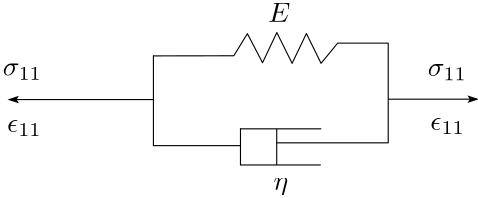 <?xml version="1.0"?>
<!DOCTYPE ipe SYSTEM "ipe.dtd">
<ipe version="70212" creator="Ipe 7.2.12">
<info created="D:20200728203327" modified="D:20200728203841"/>
<bitmap id="1" width="1920" height="1080" BitsPerComponent="8" ColorSpace="DeviceRGB" Filter="FlateDecode" length="81276" encoding="base64">
eNrsnQdAFNfWx301yffeS17yXpKXHpPYsQBiBRQQsaCIKKKIqCAdBOliQcUu1YKi0hEQREVE
BUFAsQuI2ChSRBEBQUCRsrvfnRl2d2Z2dtldFgQ9k79k9s6dO+XOvXPnN2fOGTBAgunf//7P
FLXZ1qs9XdZ6g/qvHJx3zNI2+OHHgVDXUNdQ11DRoA+vrj/77J9/DBqjMlV3mtYSUD+V2jT9
4XITvvj319CooeuGWoaKBkEtg6CiQX2qlmGCCaYenSYpa0Jf9IFp3nzjv/3t71DXUNcgqGjQ
B1PXA3+XA3j7IWnUGJW//OWv0Kih6wZBRYOglkFQ0aC+UMswwQRTz02o0S1YtAr6nw9Spuau
//73f6Cuoa5BUNGg/l7Xf/7LX8YoTgVg++FporL2Z5/9Exo1dN0gqGgQ1DIIKhr0HmsZJphg
6ulJU2s+9DwfsJabOEJdQ12DoKJB/b2uhwwbC6j2Q9X4iTOhUUPXDYKKBkEtg6CiQe+xlmUy
ffPt9z/9/LvcyLGTVaYjoXmkTz79DMAjTDChtgB9zgevySpaUNdQ1yCoaFD/resvv/oGIO2H
rd/+GAmNGrpuEFQ0CGoZBBUNei+13M3pj8FyM7UN7NZ4CduKsckaRSWVL774CiAkTB/n9PdP
PrWy2wgdzsegH378Feoa6hoEFQ3qj/rfdz9DtMGPQV/+51to1NB1g6CiQVDLIKhoUC/rm2++
l5qqyY0ca27lIf62ZmobAIWG6SOcRo0eD13NR6IlRjZwEqCuQVDRoP4orZkGwGY/Bk1W1Yar
HbpuEFQ0CGoZBBUN6mXNnL1IOlcbxiZrpNic3RqvySrTAUjC9FFN06brQlfzkcjGfhOcBKhr
EFQ0qD9qnt4qYLMfgzSmG8DVDl03CCoaBLUMgooG9bKk8AI9aLCcCG8b4khXbzn4hYbp45mW
GFlDVwMCgUAgEPBnUF8QXO0gEAgEAoFAvS+JSNpYJVWZbNTYZA0gaJg+ksnBeQf0Mx+JTiel
eweEwnmAugZBRYP6nTRnGAKY/UhkY78FLnjoukFQ0SCoZRBUNKiX9e23P4jr8HmUkgy3Cwga
po9kgk7m41H2tZz9B4/BeYC6BkFFg/qdgMp+PLKy9YQLHrpuEFQ0CGoZBBUN6mX99PPvYvp8
7qbbDUHN1DYAOAkT8GcR2rBp77HYs/n3Hle/rGtra0dCM+gnSvTY6I8yuHpAJ/ah3Dfd90iz
CARjJBBUNAj4M6gn+TNvrLVle2DC2YvFpU/bWts5bA6rldXa0lZUWnHiTCpaRMsM6qdd94bN
+47Hn79371EdGnu3tCChmfz8R7Hx59GwHM5t/61o1/V+G0Lytl1gbb3AwcXelsLhiUjsnD/P
Rkt3ZXB2Z3E2x1V6+CbBqYbHK1AfrWj33UjO6K+QDM5uRAao7v7Enz/59DNzK4+e2LrcKCXg
kzABf2ZUeFTi8+cvOUKmymfVKAP0YB/AfZN3Q3R02WFjv26VpeMqyzW4HNHPNa7badlA/a+u
3XfZO3naOqyXSGgVtCKcaqhoUB/kzzq6KxcarFpkaKa/ZNWiJWZdCstmaIZWQSsC/u2P9s8b
vfYln8+sePLs7cvmpjevcuvzTzdeO/U6O68hv/H1q7dVTRVlz5MvZKFs0JT6NbCKjj1bXV0r
bOxd/aIGZYDT208r2mznbc9UzvZU9tYLHK8LLJw5s3nwmYugMfK8O5OzK4Oz+cSLtX5JLuv8
4TzD4xWob1Y0VN+Hyp8nq2j10Nbt1niBF45+N3G6mvrIfjY0NIwZM0bYUrSovr4+NDS0b/Ln
jKxbxMlsb+9gsdjkCf1EicRSlA06sQ/gvunotsvS1m25qYW5tYOF7RpzGwc0Y2phZ2JuY2xi
YWHrhjLATbb/1rW1ndsqS/uV5ramlnZmlvarRAplQNlQZjSPVoRTDRUN6oP8eamxpfFKS2MT
y+WmVitX2awQKZQBZUOZ0SpoRcC//Y4/e/uFZmTcfFXXVMh5FlqX7FTku7jAXaPAftp9ezTj
XOgbWp1c+PZpfV0TyrbHLwRaUz8FVpez7xCjazTIbqt8+vZcYnPEUaQ3Z0+3VZR3cB9zsq7c
hjPcHyt6/m62eXjrxnNtPM7MM3vuTDmP2zxncLYkPPPwO0saq8OphscrUB/ttz3MnT0NVtqb
OTu67BRcusZhi/My682Gq1wcNsMZ7i/8+ZNPPxPf88aGzfuiY88eOBQt/g5MVtECotvv+LPU
S3tzCg0Nra+vZ0TQvQafJeXPrh4+OHy+iZPndh5nFpzQsra2dhxB3+StCOpf901iwLPGZfsq
K2xEtNLM2sTczsLW1cZhA9LKVbbLTa2XrbQws1qNMqBsMEbqp3W9ytJuuaml0QqzpctXLTJc
bkDSIly0FJQNZUaroBXhVENFg/ogf+5OXQP+7V/8efO2wIyMm41tLXdaSqxLff9zefqAFMUB
6ZP+lD55AKZJA1IV/3NpunXenjstxY2tLRmZt7bsOAQNqj+5ZfDgw2c0sG5/Wf16h+fLOVOr
p8i/UByEVK0q/1J7yuudm9ufV3awWDwEDb5W+ldFL/ThLNnHckx4szG5fVsKe+t53P75AuZt
YxvubQNpU/xzD/8kFw8/Ysjt7A4Db3i8AvXFiiaqbIOpQ6KaepTewu1b97kxdcjrNvj5eWxL
nTUraOYcR1k7Ewb1EH8eq6QqfmknT1989+7dixc1EplAA9H9kCyf+w5/FoagexM+S2H/HBGV
iM4hi8XOLyg8cCjm8pU7bW3tzW/ePq18gdTwugn9zL6ae+BQ9J3cBygbyhwacUqswq8+byFN
9Q/TBBOJqeIqf61TDxu4yQ33E2ll5lQwJEqoxKJ63s7IUoHbvIO3bOnr901nt12m5qvREGi5
qaWt/Xre+GeN6/YVq6yNTazQAAnJ1NLO1MLe2bX7r+lTHza8405V17p1vFhRT6/zfuY+xQut
f5QKYySalq00NzaxWLrcZO58/UnKU5WnqGNSVVeZojFFXRMJzaCfRDrKgLKhzGgVtGIXhZ8u
qX9HmhpKEmBg80FWNHmXnqLe+Hm2qDyoZ25peZojTa+LLRJdOMP+yLYD3x0Y6+8T2Mf5s9EK
M9QzGxqbzNHVnzh56mRVdUwqqLo1VNU0kdAM+kmkowwoG8qMVkErir2VlEJUj4UpovIcyKlt
aam9ESosw74bdS0tddcPMC1NfNJSm7NPgqMOvV7bUpgoQw5sbWyx1tCgb/NnD5+kcxmvahtz
3j2ZlGP6fxnq/8rU+OryjP9cnvH1lVlIX16e/u8srX9mavxfljrKcLul+HX929S0q2JaBWDN
ub7oFD8l7X49fwwmsJSSjdrusBRqq+flwToE8rhOhkq6XfbgYW58/wdWkTFnCLPn9scPavRn
v5gwonryyOpJci81xyNVT5arVh5VNfLn+vVr2NgQHUPQkdG95xNYxt0sfgsgPQ8wXmMfIn/2
Zev7ss3C2tzOvPVM7th2geN1nrX1Amt3JmfnJc6WhKq1vmdcuAjLmTdQxyi0uANv/KGpiyej
rm7iIu7glP5B3Ec/2dbv7jBv38Pr136kj1d43THXL7laxbkMekrc1i3iOkm8VXrvKuVh7eiJ
zISEk3tIKdt8w3ftCuzj/TbS/nn6t7S0ktzX7dob7r7eV/Bi2LBl/9HD0Sn6iy5Om+a5ysGF
cAfdq8cleL8WR7K6cSckZd89H9PP+LOxyRrxSzt3IYt4CJZoHwYNlgO0+8FYPvcp/iyIoHsZ
PkvKnzds3ldVVcNmc5AupGZ33gJ2Bq3ftBc9yyB5bPT32n6w8/Zx9hKek/38+Uu0oliDEBFE
gmmggt1AhY9bsKVdFvjeJAF/Li17irSReg7RTyK9h+6bTm7YOMfC1tXcxmG5qdVqxy3EjdIJ
+1jMfSX+aRgxOkJC82ZW9igzb0UpdbrkKZcPJzx63T1cSebP2HzfJ8/bdgXVN7y+diOPlu4b
EI7SL2Xe6DksiQbA8xYYKE2Y/Muvfwz8ffDA3wb99vvg3/8Y8segoUho5jc8ES1CGVA2lBmt
Ih5/5r9HuFYJCLpTIeEn0VBE0FEnSkHpaGk/q2jqW796wSdQWT1j9kP+jFouar+oFdPSUUtH
6ajV9wR/7k5di7sVjA/X1bY8OS2IlEVDaQnK7zf82dDIrrb21dnkNFq6maUbSo+NO9ND/Hnz
9sCKsufF757a5O38vyz1L7Km/yNLY0D6xJ+y5q6577fl/qEhV/X/mqHyr6xpxCLjvG0F78qf
lT7f6X1EUjTEe91Pat1CcZPA8AxnVpTGy7MQkPwxVtz+5PKt4qK8u8WZJ2XW/GXVnCXqujds
2ltdXcNmsdufv6w1mP1i8shq1TE1i2Y3hx58d+3yu2tXmkMP1cyfXmu6uL28DPOD19GBht/V
L+vECkcoi865B/gz/1IR/prjQxuMLfRlGfjjJtAn37qefrP5XMfuDM7uTM6WE8/W+Z91Jnnb
IJgzWWKDJuwGLVBZsjDX6Yf8+b005x59vMIhM9PbgU7qK9nwqQdE7e2F1f7Z/HsFd+L4Kcei
zmQmnD5/2I+XcmhnQPj2bX26OWNa5xu5dPm16VpR5tbMGfCWu9ZxyxntOdd0dPbYuGDfrbgD
f36fd+cu+fMXX3wl0Y5Jx5/VNXUA7QJ/7gUE3fvwWVL+fCz2LOHzGf29kp1DMGfBbG7rsPSL
6dd4mY+JEQ9FDFxMHdh0ASIkHwX1Vf788FEJ6rXICJqAzygRLeq5+6aj647lppamlnY29uvx
kQ92Q7S132BmtXrZSnNiXESSJcqMVpHZKcLQ5euHp2XGn0m20H1UqFobGl6jaiUPk4gBEkpE
96+e488rVlnp6C1SHDfxp58H/vLr778O/OObb79XUZ0ae/w4EppBP1EiWoQyoGwoM1pFUv6M
W6F3p04/HAUGxRCjETKCJuAzmtDSflbR1NeIDJ35R8yfiZEnbVSM2jj2QUDD642bxY0HJyl/
lrquxdzE6cKWwkQG5Ptx8ud5eqZ1da9QnZIRNAGfUWJwSGwP8efTyZdaXjSHvTj7Tcb0f2Zp
/DNr2tfpmqsebMxqvFn59uWzty+n3rEakD7x86xp/8xESzX+k6EZ+CKp4eW78xcvi9N2KKAA
a3oCIythTbszPzlbQz2ZcfEz9Bh/TnlUdDsj7NLD3Mspsmr+smrOEnXdx+PPs1mY8XPTQbcq
xeHVKvKvbFZ0vKxGo2s2bhSN/rZWVLS+fMlCo+4OFhp3s7DQLJzYuHMfAH+WHR3t64OxBT6s
xQFsfV+OWVjruhTOugucTSeq1vomOePeNqg2z7ud3PaQJe6JRXXNUOMfKX9+L825Rx+vsJb4
9LngMAl/IdhQ3yf4M/UuwFj7UTfvFBQkh3J/Hjx3+lx6XEJqaCA3ZXuo796wrZv7dHPGwLJn
QOwqi2vTpkWZWzsLGD/z5OmyNVFrxvUFC/2cPXlQGvjz+7o7d8mf5UYp9QJ/NrfyAK4rzgT8
uZsIuvfhs6T8+V5BIRrQomFtS8s7wo86o3M5InH/weh371qJMXDe3Ucy4M8Cpjiiekv+8JXo
V3Pu15PcdPDcepBvfOQv/vh7wu9gO+15GNft1LkrRZX3LyeevFqUk3v/+s27WefPkJaGHow8
ExyaEBgU4+9zmMef3YTfkni3zrKySh6C5sFnlChRdyrpfdPGfh3ml8zcDg2N8LEuNkAys3I2
s7JfscoSJxWdoyPsu/6V5ibmNtarPST1s1H/KJcZDtPRJcWSGbOkJabK3K6K7fS8gU99HX6i
myZ5mMQbIF27ntujbhkIU8mx4yf9/MtvA38b9N33P6mpTzsQeLARn9AM+okS0SKUAWWTzv6Z
qAu8Uoh6zMXrq7NSMIv3d7zqS+WbTJOr+HpVp2MWsmePylyXfoigebSZQNC0n/2somnACutL
+Y8YnQY5/K6VN9alD3q5NpPUYS2/Z264f5XMJdLu87tsylMVf4tPc6hghLQKvwNPu1f75tWr
+hfVNRXFuRFMx3U4Lj3uxIWo6DMhR8Jp/Nl9g3+XpwW1X/KomDceFrTTkLn9sxR1LbbzDczy
GaPNfEqMEWDehLvdwHx0YEwYc8RB9rOB5cQyJD5pIVtQYz+J6clpMn/G/Xh0ThS4zd9i7Y0U
Cn8mrUJyAJJ8p6r6yZPy+w8e3zkfyXRcbq7bAzdt8XP32GFn7iCR/w0zSzcygubB56SzF3vO
/8aT8rKaxrrVhX5/SlP4d5bWP7LUf7uou6c4tKr9RXFzJRrxzrzrMCBt/BeZmv/ArKO1UDbr
Ir/KxldPSivEeLoUhBWCfEkYuaK0YrwZ5pDbO2nIR+Tkt02afTWtjQv0JxRHbeR9O5///Fay
t0skGovlJwXz0qMiTqfHhIbtDT0TEn7y0JHYAP/D3EUBa3urOUvUdd8reIwG0h1vitpS/9Pg
+F3NPM2OqmeYK7zWVjarA/0fh9DExO78Hxsbe+cXFIplLUnvnIkBM1GtEnaz1M5fSrDJwJ+5
NUuq65LLvAxZNwpL0Vm6nVNw7SL3Bro/Ke50aszx5PCoUwH+kXsPRmwjjMm3Htzg6d83B2ML
fdkG/uxFfhyjQJZTVLmzdyIvsKDzWr6ds9Ru7rjPTQI2qC2UKuZ9vIBVMfm5jPQSivGuSlw5
FP88jA4S+Vt8nk19siOtwr8A4vOqsbvz0+dFxUVpkUyHdigRuztjzTlqu4T+N3q/Offo45Vg
T8tvhuThE/X9IMmVJVF9gv0A9RmZ/PzL3P0SH7xQq5LiV+d5pWBPzldias7ja+dPED/3xWWd
PXHiYExqTDj3JO+J8As4urEzs3+X7qTeS3PGmupG/1g7pyzVKZFO7k6MD/t4W962dd/pefMu
z9Pdu9kHtW7XtXvEIcakuhAAyJ3NSkwA0rk6uUsXdpugVTH3J6m6Jf7wXAh/3nMsEN2d90d6
+4Vu27G/N5tzl/x5sopWL/BnJDAtBvvnHp3GjBlDjBgZwxH2Hf78suYVsZ+lZZWicxII+nFh
KZG/+mWdeE7JRHVfNPsKHHSQhz1pQjKnkW+gnb1oZ6+LdZikp6Hn3AESvVPl82f+vlHWJfPn
ouKy7M5y4hIybqUmEu6vI47EnosMjSRybvGJ2O0jgf9nHoIur3hWXv5MCvgsxX1zlaWjha2j
hY0rOdHOwdPC1s3S1t3Uwn65qRX3MzHsfb2JuR1aRVz4zGWGBHUU5M/XKhk9ZnQSZrJhM7co
EcX2D/tn2jDpbv4j6QZI0pnF8lDVb78P/ubb7/UW6CclJRGoCs2gnygRLeKhKmnsn/k27alk
8izgmgPD1J21zwPO1Ksi4VEVd10e0+7HCBrVlxTwuQ9VNPNbvzQhbw/5S6kf6fPQFqkHxh9Y
uL0x0Znzn2UquJsgPyZTPtbGR9rke0G9wCpoprnsdiewus7An4NPZiWePu1D/Aw4fugInz+v
27x/7QY/iUbFqF1LNx6Wwv5ZuroWp3y+kTMdLNPsn7n8mQec+XAYx85k/ozN84rCnUtz+fO+
G0/I6VzIjMNn7rZwV9LcRZS94u9DVmVDSVoQnrg3Nk6QP6/b4Bu803Mj8dPAfIOFFY8/L5s+
01B8BJ11+YbU8Fki/tza0nylNkf3rtuf0id/nqn5j0z1gZcWGOZ6+lTEhFSdZbFZWnn2A9In
YPbPWRqfZ05D2XTz3TJe3nnT2CyVXaIgfxZq8UgbhqE8JOZMbozEo2vnIA0faHXRxin7Rgae
iUX3eXsSf6/o6aMkbP7U+dsPrpyNI/PnuBMXgg8QP4N274v09j4kPn+WSXOWqOt+VVeL2X5U
hrSl/bnt3IC2a64YfG5vZbPZHSx2fkVHXllHXmlbXll7XnlHbllHwVNWaztayKmprZfQAJUy
YJamm+0J/swrkwzNEouqX9feOYHmk688fnovMxHPfCIx6SzXYDIz6ghRQnDA0fj9EvLn9zIY
W+jLWRzAMfBnGR3imHmmcg2eKX6enfFv8xeaBE5fHKq15Mj0xUemL8EkkekpHSxTq4l/X6ZS
Sm6LJjdeil934imJ//RETqdcLQ3kpy3eIvJe8Ve5UvnqVelFYt3kWwz8+Why3Ilzh3w669pn
fySfP6/vi825Jx+vuHVE672Jn4nM/JnW5d6/ytQPUGqN1PwZu1/KsI1avpj2z2u9Q9MKbmee
75xPzD4dHelyJCkmOn4XnrJzb7SfL+5OwXP/BswFaF9szpiB2Ub/wwsW33FwSD553ln4m6PN
uw7fCo9I1tHxXrMOS+nK/zOlK36InUCawytyUxUDgHSyFMpIm3Sn5vcVlJrlDdSpHcJD2fDn
HQeP++3s9LXitStoo6fEb5Skbs5d8md1TR3Rq/sEhB04FMPTtet5xCMeORFp284uXIJ88uln
QHeBP/ccfCYsnxnDEfYp/tzW1o6ZM7M5BfeLcMjsI5w/Y4uuXs/D7aXZaEVJv+mgI2i6OQTt
5kj7DIR8g6OSEOrYWJjRNem5icafqe+L6evi/Pl2Bj8lOjM1Le0omjlyNjb+VIBU/jd4CLqi
4jnRg5VXPJMUPks1QHIwt1ljbb/OyW2Xk+su9NeZ5JPK3mmLqYWtiTmSDdIKUys0j1bpumQq
UaTBYZ4RrBCiSIHMlNJEFduf+DMxTGpsbCLOgxQDpG5iyV9+/X3gb4P+992Ps7Xn3snJQUIz
6CdKRIu6wZ+Fvixg8LWCarMTR5PxMrP7DiGvKvoZgpYCPvehihboEuneX4XwZ9rDS73A9/j0
x2Rh/jd45dPpB6kzpz3pcItCGWoLLgo9rkPnz1y4FLGPyf/GpkDPLfvcJbSzwt67NDZKMR7u
Dn+WqK4l9HRBBctC+TPFUpqfh8+f6eUI879xupCbjWY7Tdorfh7K5jD+fCdW+HF5BAXs22vH
6H9jzkpx+DOBoBsaOr/DkQ4+S8SfO1pZp8rTNW5Y/zlD+V+Y/w2Nf2SpD0gb/+sNvb21CWjE
S/DnL7I00SKU4S8ZypNvWEaUX2S3ssTxpSPO9/XCfC/wOwFes6W0ccr4jVSCkK96ye2Xzp8Z
+oTY288q8jt9jASn5N/IvnSIzJ+jYigf7Psd9ZSEP3e/OUvUdbe3vcXc2ZVsbT37p7bUv3ZU
h+NOnttR4pt3rKleTUrrGidsaEIat75JwaNRZVPz/UrMIrq1tU0a/izMgE2cblb2/Jm3S/Rr
L/NJ47OcCwR/vnGWCq8Ss8+eOEGqYontn9/LYGyhLxvnz2zD/ZzFu185euylkuc9uJdgLEVr
yZEBo64OGJE2YET6ALlLSJJVNM09jjD+TLfG4ZvEk2LE0x/NGBqvOO+mhTlduVL5qupBrNDj
6vycgcn/hr97n2zOPfh4RQWPZJzI/TBNkD8ztlBaP5DGbFCdyNz9CrzdIO+MuPzZ5fSd2zk3
onFb6JMXs6L2o5nY0ONJgd5o5rD3geg9O/t6c3Zc4+WqOTfJY31dTd1e3KueCE6eeS33WV6e
37yFDgZm0vg7onS8TE1VFAAR6PZ5lwe9gQt+uNR9f6dd+9/w3BHkucnfpbcG213yZwNDK3G2
Ls4kOj5al2EQYQL+3E34zBiOsK/x544OFuFPo7ikQnRHSvDnggfFBH9GK0rW9kX1eMx3Q/rr
dUbWITDCoRVL/saEmT93Ef2w0/8GP+Vw6jmcP/tFpsTGxu/uHn8mLJ97jT+bWqwxtbBbbmpp
bILL1Gqlma2ZlZOdgycxHrZ22GBm5bjKco213Vrr1R5mVg5olS6LFQgsyAyHcQ8bQv1vCBJO
kcX2P/78+nUjOn50HQqGzOg5LKk4biJhKvnrwD9++nkg+is3cgwS9vOXgUT8MpQBZZOEP78T
9KpBr0f6uwMKuOa74OBDad4VIlgy8Of3UdHM/vmFPWXQraf4ttBMw1rKMJv2sEP+cJjJXos8
UKd8YtNC+RqxufkN38KKpsj0cxdSDjP6f/Y66LllvwTA6kYed0jc1Gv8WYq67rp8nvWyFh0s
i+DPJJtkEr7mM2SyYTMDfz5dSPPsQd8uqViKGxDuOlhO/8vPq6qqnxSkb2U6LuttYQG+e0yY
+PNMHRPx+fOr+gai9xYMRyhz/sxu5USVX5x0w+IvOH/+R5b6vzKn/f2S6ohbhvtqMP48466D
AH+2iChP7ZI/C3k7LwF/5nUC1KbNNWTldwiC9gNCnAMIH+MJfAR34WZFzd0U7s+wy1du3jl1
RAiw2ha8Rwr+3L3mLAV/7ijxak3G+DPnWagw/qzm1aSxtWnGjjd55dLzZ3ptStLNismfhXzQ
zeQNr4VmJ8+f0DCptvA6WhSV/eRxYem9nOyjnSXExJzHDSZlwZ97czDGtX/mGPixlx7kmG3C
Xow64S44yHEGnd2xxO8nH//TiJS/jDjz5xFJSBIyKxFGO5SnGz5L5F8nwr5gYhwG0JwwCLxd
4hVLcQNCvjZuF+HesfjNmaITMUnpEYcY/T/30ebcc49X9AEPUXEMr/9EAUamfkDwnSCvogW7
X4Y+hGrTJR5/XpuanlOQctzb5VhGyvlzuPlW+OHo5MP7yM15n+f2gxs2+vXN5rx+o19CcNRZ
R6cjlqvxVwxCvGrg6Rudt8aZWyZ5bTscGCEeJGkRfPUjMJYWE4AIHWkzgA5+lQl8Hi6sKkn9
QHNtYbzY/BkNtjv9b+ySkD93rzkDf4bpw+bPjAEHexlBS+F/g83m1NbVoybj6sFsAk2kr/cM
qK2tJ/KjFbvn/E2MTz5JdzFK0Bxxu1+K0bVQ++fu8OfIaBdp+TPP53N5xTPCCpocjrDnPhAz
MbczXmlubGKBhkn4SMlipZkNHq95M9+9Ff7W3tLGzdLWaZWFo1j8WcBpMyMcZrJrFcmfhRbb
z/xvEJ+G5d19KBgyo+ewpM6CRYSp5H+//t/IUfK6unqurm6BgYeQXN3Wzpo1549BQ7/59nvC
VBJllir+oLdQ/kx5d0BdkbuUdD3gPr251d1/7Z/fi/+NHqloAWJAd4skHHFwO2GahYwQswpS
B44TDNLDFO8ZltotUx7HhMc56vQwmX+ZgT+fTfIXyp/FtX/muaG7m/9QMEJKD/Fn6epaLOcb
9InvgkMof+bxYTK+pvBnih8PEn/GfXFwy+TZNgsEOqTwZ4opNVXhVzH/z1fi/Bj48w6vad3g
zzyfz5lZ1wXDEfYEf37b9DbjZe68fLc/pU/6PHMaAZn/dkll6M3Fe2tOsNlsAf8bk+Zh/jdy
3za96Wn7Z15mcgZingq3hfJn5jbOTC0oTjxcEh6UdzqMLXvwsDj37oMbN+9eSjwuK/7c/eYs
UdddV4v53+h4FspO/VPb+QEVD9ZjOLqjjed/I7esPaes7W55h03o23HrmubueVNew5La/wbN
051E3WzP+H8WK9zVyauY/+espDiCP8eFeHeTP/f+YIzgz4v8OIv9WUaBbEPv2jXuewn/GzxD
aCe3zq/4ZxseHTAi/c8jkgYMOztgeJcjBzq9F4h0w8yfeXVNc6cjQLro/QOOpBg/bhLwBS3k
pQZFmDsd1JzvnWbgz6lH/bvFn3u5Offc4xUj6aW2TSb+LMTPEpU/01ox7UZA7n5F3yPE58/e
cZlYcw48eTUl8SSRsic4KTw40sU/ev+B0M1c/rx+Qx99tlrnGRCdmHbWdW3KxIleK2xx1Mzs
WANV9H5t3RRNzfMxJ/2DYsV3505pxZ23bLrpe3f5s9Bg4vQOmXirKHkcQ0b+HHko/OShwGAp
7J+735xl5H8jmicekSYnIoH/jY+EP/eROIki4HPvI2iJ2mPe3UeY9w18On0mnezqmeb5GRsK
JqbhI2QW+itO/EFR9s9MY1Far8jwqlci/iwQAkM2/Dk6M/XCub0M/jcO7xDb/zMt4CAtHGHP
DZCsV3uYmNsQ8S9wL2QWxiZosGRparF6lbWTCx6yGd008fHwLhMzO3NrBxv7dZL73xDqv1cs
/sxDl6KK7Tf8mRYUgxYyo+ewJBGqTHHcxIG/DTYwWLJ/f2BKSmpubt6zZ8+R8vLuJief8/bx
01uo/9vvgwlTSaniDwqpR1H+N3huN9BfOpHu1/z5PcYflH1FCxumMrIjxj4Z/WWyhxQS/0j4
Uwydfoj4UlhQV+8+Lc88Jtr/xhG/ILL/jf3u6yQYD3eGRKFGSOkh/ix1XUvifINknEz2w8zM
nzsXob98OCzc/wbfvFnAEFqI/w3+tsj7w6zt56/kXNrbhf8Nh5VWEvjfoAUcpIUj7CH+XFhc
+vR1lU3R7j9dVPwiCwsy+M+saX9NVx52a8n+2pNc+2dy/MGxNkV7Kl8/Ryv2tP9nbvt9LoC2
nlfUCzd45v8UTiqEUAteL4S9Tnp4lbI07uqV7MthXXywL178QVk0Z4m67nw8/iCruaQh/ett
J0ZMTVhR2VSFmTd3tLFI8Qcb3rD0fJsmbGg2PvimncXmsNldxh/sij9L3s3SVhHw1NEN/sxk
m01TaFbW9ewIQf8b/tE8/8/rvMSNP9j7gzG+/bM/hqBxE+hUwgQaG2lzYxE6uPhrm50dtqT4
72Mz/zT0jFj8WbDJMH+wL/h0QywiRyMVcVcV8u5YuP8NqpeeLi6VpNtleZdOifa/scUnQiL/
G73fnHvw8Wqt4Mu+ogqGtwCkimM+7QwhJpn9bzB1v7Lxv7HW++j5vGuXs5PSb54M5yYGngqP
ij9wKH6vH+GxX4Jwor3fnAmFLDPN0Z6zb6GhEPKMv1da7XlSc3q23oKdjhtFYGrRTt07QwYL
OC+Shj8LfyvE9KFil1235Pz5wImQ0GPbJPe/IZPm7ALxB2GStf1z35kaGhoY4XMvI2iJGkJs
/Hl0Gl+/bqqtwwybTyele20/KJht09YDZ85mtLdj4U9wlx3smLhzXX+7/ZQCH4T61qCa25Fi
VJGC14jw1CGs+yXfgikhq8Tgz4lFNU11OQlc/8/FRRcjOnF08pVbpzrnj4fFnws73Pkub7t/
pPjxBx89LqEFHOQhaLSo5+6bjq47uF+HdUbBwMIxm1qaWdubWnQ6IiOiNtvYrze1xD4lQ6uI
UTIpuhzXiwIBh0lB5ag8WWjcOppzYOZi+wt/RtUqGBSDN0xC96+edcugZyA/dsKgwcNSUy+i
zREvj9rwqaMDe7ZtbGwKi4hEGRTGTkCZZWn/zBR/kFxfCY9eY2eG0V80dp30P/4cGBQjSJt5
CDowKKafVTSzZRopkTKIZTCxq69vYP7YUzBWEcNjLDmGEUM4JMZISdzoSNit5yTfwkqAP6+N
PnY2KzEujhsS5YSk8QeJkSctBgpvVCz+O0Rp/G9IVdddFE6nvvREqlsMmlcNzMi5tpZk50xb
kVcyZiPNjT9IDiaI5edhaqxwHrImHHSQfH2Qtpv4BJ9PuVeQ3JkSnH1HkD9r7di2L3iruzPx
09jaU/z4g/P0TAUDDvIQdHBIbA/x58TkS69rXgVWxX+dOeNfWXz75yE3DPZURbey303PWz0g
Dbd/zsS8Q/8nYzrK/LqmHq0oRqNmZoDUli7SwFXwM+HODyUYmZWIqEaUOGW0d1u8dbncA/tg
/0E6bWfOnc++kxjJ9f9MDVi2awcx3zV/llVzlqjrPh5/HrNmZnMO3dw1MGz2qCgd4xTXquaX
HNL06k2rQ1ib8qbm8esbQzJbUVtnsTho0C6hvYcI7iRFNysQxaxb/JkeBO1EfgUefzA7J5c7
Ojpx4xrOn13CL549lx66t9OU7kAIP/6gy+ZALGBZnxyM4fyZjcFn7C9r6QHO4t21a9z9nNw7
PzW1c9qrbXFx8NKaH5Y0/2z0+qsZDwYMOTNg+NkBw7rwv8GE7umVSwkYR33YQTdoId6AKc9r
hAGkwLtjSuBgWrS7elr8QfKrEPyp8GRBZW4CkXI284Egf/b2j0qNO5G4l/i5M9xfkviD76U5
9+TjFfVrFOL0UoLHMcQfpJx2UvxBOpCkxR/k2m4JdL9M8QfprzOEOtsUeJ2Um5F1NeYgL/HY
4ajEIyHHvbdzU8SIP/i+mjNmkrfeL2Lp8utaMyJNzJ2Fx8za6LotafbsK3Pm7rZzx1K6ij/I
BybU1wfEWFqo426R/FlIRC3B+IOC2fiRRsUw8xCPP/vEHg0/0Rl/cMdRMf1vyKo5d8mf5UYp
9QJ/Nrf2ALTbX/iz6KlP7a0I+MzL4Ofn16f4M+rk616hcUjj3gNRd/Mfo1Pa3Pw2J+/hes8A
IgMaumdfyyXcbmDhuXFn0dUv63gZRPsOFeYOTqR3QdoqqByGr4TE8f/M9w76NEcy+2cqf75/
OeNiblFO7v3rN++mnSZ/RxN9NPpMcGhCYFCMz24J/G+UlVWS4TMZQSP10H2TCHFiYetqZmVP
vKNfbmq1fJWNrcMmuzWe9k5beZ6sVjtuQYvMbRxQZt6K4iBobpxBEhzGWSJ3InFLKn+uf5T7
sIHR8a+QYvsJf0Z3WHTfFAyKQQyTLmXe6FGzWN0FixWUJg4bLldTU9vY2Pjq1asGtFV8qkcD
mobXlZXPkpKShwwdoThuIsosS/tnAX/O9MrC/UjTiHRn1src/mj/HBJ+ktHUmUDQaGk/q2gh
Y06BJ1B+GCkRjzbCHcBSTTv4/f/zbCZ/sAQSEXR6SXH+jO8k7v+5/kX1s6uxQiMcxZ24EBV9
5ujBI3z/G+JZWKGWyxiAG7V0lI5afc/ZP0tX16JLFmJaTObMKYV8L810r87Y6mSnzVSazffs
gfKQzJ756YUp1NiCKTy30IWJVMNsnFSTnT8T8Qcx/89Pyu8/yD7IfIBeG3YHbtri5+6xw3IF
Kf4gJlH82dDIrq7ulWDAQQJBx8ad6SH+vMP7yLOyFzlvCg1y13+SOeXzLM1/ZWn8PWPKL9m6
Vg935bfcU85ZNSB90udZ0z7Pmv6PLPXldzfnNRdXlDxDK4qDMgReKolyfSb0q38BkwDqKsL9
P3fZxlHJZM8/xIauVDK6cz924U5a0imuwWTMocgzqKclv04Shz/LqjlL1HWjsXdVNeZQo7L5
lfZpsxGR2qOP6cw4Zbr/blTG0xtZz24dLYjXO7NmfEDMpI1vl+x7W9/cgcbez1/UohXFdN0v
tHOWopvlr0LYzcqOP1Pd+L9+cgtPxOIPYv6fCx5zA5bhCrmQcDo15nhyeFS8N8n/BpKH514R
8dPf42CMF38QUwBnkW+7nh/b1BN7iWDvHKBtkTbUqOYnYw4mw3c/GlT9sOj53xQvEQhadMmM
psXkhxruiWVy+krFiYzOgbkPYnQ/Wp2XwVWBJy+eO3EhFxX/sQ5rzpj/54qnzymfl5K/dg89
h+7OWHMOCt/C/5yha72X5tyjj1fUAQ/1iVgIf6b6Y2eKWyfoB54CJAXduVDT6b09/dMJ+rok
5yqJl3Mz0lP2kV83BCceCYneSc62PqBvNmck9/W+x4yWX5s2LcbS1nmdr7BsXp6+yfPnX5ur
s8faBaPWXfFngfoSNpaWyP45h9ylC+EzjAN1cgZJ4XMnf76SfSft0rVzF7ISkzqjAxPGHpj/
Z+9DYto/y6o5d8mfv/jiq17gz+qaOoB2YfpQJ0mxSWj4KQ6HU1aOxb+7g/qqhsbLV+4Qbx6J
v7fvFGBxurnGz2g+PPJ074GdLh6FeloC/jf6kiS6b3Z+E+S6y9TC3tTSztjEcsUqaxNzO1oe
W/v1y00tzaxWm5qvdnbbxVtREhHeFcTMzMAtQd3HkmgMbGhsOkdXT1VN82hIWOSx6PDIqIio
Y4TQfOSxGJS+ZesO1anT5uguRJmJYTOcaqhoUO9IIoBptMJs2UqLJctMtefpqUzVPBIcFhEV
jf6FRx4jhOYjomJQ+mavHSpTpmnPW4gyo1XQitKFzAPJUOLzZ6e1e8qLnl1792B2rvMnGVM+
y1T/PGvaF5c1v8jS/Oqy1rdXZn95WeuLrOn/ytT4R6b60Lz5VxvuNr9qTk3PFv3ALvaAqpuB
79+LBPxv8CVBwLLe7LqRIqPPcPB4Kg9flcxONB8aMWtE5JzhEbOUYhaMi10gF6k9PGLm0Kip
00MO33+KsmGhCdEq0G0K+n/uy/foBT6Y5fMiP8wEeqFPh+7uZv2Ajnmbn862SB+8tA7Dzss5
PxuxflrK+tGI88Pilp+W1GAm0EMTBww7C7UMj1egvtZvu3oGxHl4piurxBibOK9n4s94nW5a
t/uUmnq6rm7gDuyNoetaaSv6PTOQD0ddBv5bbuIofmnS8edBg+WAUsIE/BknzD74C6abaGR7
9lyWq4f39l2HeUvd8Fd7yeezWCx2W1s7AZ8zsm7xVuyNW8NTKVzfA38WNUZa47J9lZUDGgJh
DspMLc2tXWztN6BxkYWNCxovrTSzNrd2QBlQNulGR1THC8Cf30Ndm5jbrlhlZWxisXT5qsVL
V9jYO9k6ONvaO2N/CeHzNqudzK1WowwoG8qMVkErwqmGigb1Qf7cnboG/NuP+POegJC6khq/
53F/SZ80PHeRVq7DvzOmDUhV+vMl5b9nTPnTJeUB6ZMGpI798pKmcd6W7Pq8Fva7q9fyvHYc
En9MJeJ5VvRS4M+y6roJ646sK7fxDws5L9/Wbbq+b2q80Zhjun+ETf89dPqoKB2VOEOXy96l
jSUcDgafMy/fchGIzwL8ua/zZ1/c8tmfs9C3Xc+7WXvbm/EOrb8tZ/+0HLN5/tmI/RMmzk9L
2T8u5fxoxPlxyRvMBFrh0oAhiVDL8HgF6nMV7eGdlXm9ODQ0dNESBwtXJ/w9Ak1rnLd7rLA9
vcy4+Pz5oNCEbvTbdOeloJ7jz2OVVMUv7eRpzANe1YuX4q+yeo0XIEqYgD/TlJGFIegX1bWF
ReWxuG9nVw8ft3UYZL6Qms1isQj/GwR8/pj0QfFn3oDH0W2Xha2bsYmFqYWthc0acxsH/HOw
NWhotNzUwtLWzVGyV/N8LxmE/wRJdgn4s+zr2szSceUqjFatXGWz0tzGaKW5EFkYm1iiDCgb
ntkWrQinGioa1Af5s/5iE8NlZstWIGHuJRcbmQiRqeGyVZj/SZRthRlaBa0I+Lcf8eeTZy7W
VDemNt1ZW7r/9JusrDd391fFmRdtV8u3Hnpz0eSbZnPy3SyKdh+oisttKmyqa752Lc93b9jH
3ZT6pf0zoU4EjU9PG18kllw6WhB/pCD+ZPHF4voKTmd48E74DOp3/HmhD9twH3uRX6v2tuZx
Dq0DjVjfGbC/X8LGbJ6NcObMF/uHpZwfDDk/LX37nxkFfxoK/Bker0B9saK37zny9EVNdc2r
PT7BBCehae0Gv6joM6jzvnoz3024jw4XMXwoAXzuNf78yaefrV7jJWZpGzbvOxZ79sChaPF3
YLKKFiBKmIA/CyoiKvFlzSseZEZ9JtFtpl26jhKrqmoijsGnf/3+vkke9qxx3W5j77HK0nGV
5Rpcjjb26xxddtCygfpdXTs4bbVe7WFp64rGukhWdu4iRORBmdEqaEU41VDRoD7In2fOXqqj
Z6ynv0J34fL5+sv1Fq0QIZQBZUOZ0SpoRcC//Yg/37tXWF5bX9vcVPv85csnNVWlL5pqG4pf
lx2vSd1WHhpennzx5Z3yxhdNdQ0VJc9S0rK37DgITan/jsdc8BgBVdU1wsLcPKt6GRWTBKe3
n1b0yq0583044x3fDTRmfbcYA84/L8MNnunCEn9cyvpxKfunZZwfDNuU5ifAqYbHK1DfrGiP
DX47dh/ZICT+nds6ny3bD24V+6MkUF/gz2iarKLVQ1tfvcbrk08/A0QJE/BnRq3d4Bd/MmVf
IKUrRj9PJqaJEXAQ1G+edzCJGP/A0OgDq2sQVDSon/Nn0EfCn+vrX7+srs29+zA24ZzPvtDd
fiFnUzJLnlS0NLZwWjnsVlZz45vSsqcX0rK3cwMOgk+G/t51b9i0Nzbu3N38R9U1dW9bW5DQ
TF7+w9j48+vFCjgI6qMV7bjWT8Mi5+v5rG8Xcv6nz/5uEft/+hxcbFwckjp/freIpWpyx8EF
nrng8QoEQ25Q7/FnNJlbe/TE1uVGKQGfhAn4MwjumyCoaxBUNAj4M6hP8WcQdN0gqGgQ1DII
KhrUy/z5m2+/F98Lh5iapW0AcBIm4M+gD+q+GQj3TahrEFQ0CPgzqO/KwmYDXPDQdYOgokFQ
yyCoaFAv69eBQ8TEaHKjlGS43eUmjuB5A6YPfvrm2++hk/mo7psB+yPhPEBdg6CiQf1LtvZe
QGU/Hi03dYVrHrpuEFQ0CGoZBBUN6mUpKqmID9NkhaABPsP0kUwjZfrWBtTHtdsneB345Ya6
BkFFg/qbTMzXApX9eKS/xBaueei6QVDRIKhlEFQ0qJc1U0InGIMGy3XTEYfughUAn2H6SCaN
6fOgkwGBQCAQqC9r8dLVQGU/Hs2ZZwLXPAgEAoFAIFAvy9hkjRQuBQwMraTY1uo1XpNVtIBJ
wvSRTJ9+9n+2DlugkwGBQCAQqM/K0WWn1mwjoLIflaxXb4YrHwQCgUAgEKiX9d33P0vB1uRG
KZlbe4i/lVnaBl988RUwSZg+nmn23CXQvYBAIBAI1Je1cLEN8NiPTbPnLocrHwQCgUAgEKiX
ZWrhJjVhGzRYbpa2gQgQbWBoNVZJFcgzTB/b9Muvg6BvAYFAIBCoL8vSZiPA2I9ThsZr4PoH
gUAgEAgE6mWpTJnZTdr2zbff//Tz73KjlCaraCGheSTw8wzTxzl9+eV/LW3WQ8cCAoFAIFCf
lZ3jtpnaxkBiP1qZW2+EVgACgUAgEAjUy/rt96GADWGCqfvTWCVVB+cd0KWAQCAQCNRntdzU
RXOGITDYj1wGS+0c3XZBcwCBQCAQCATqTU2fofe3v/0d+CFMMEk3ffHFV0uMbKAnAYFAIBCo
z2q10zad+asAvYIIzZqzwspuE7QLEAgEAoFAoN6UmeXaH378FUAiTDCJP8GzGwgEAoFAIBAI
BAKBQCAQCAQCgUAgEAgEAoFAIBAIBAKBQCAQCAQCgUAgEAgEAoFAIBAIBAKBQCAQCAQCgUAg
EAgEAoFAIBAIBAKBQCAQCAQCgUAgEAgEAoFAIBAIBAKBQCDQB6Yp6nqTVbTHT9QaN0FTabzG
2HHqIBAIBAKBQCAQCAQCgT5yKY3XGDdBc/xErckq2lPU9YCfgEAgEEgiqWsumqQ8G4AzCAQC
gUAgEAgEAoFAIHFw9CTl2eqa+kBUQCAQCCRaapr66JYBt04QCAQCgUAgEAgEAoFAkmqSijZQ
aBAIBAKJgM9K4zV79E6kCLdjEAgEAoFAIBAIBAKBPmRbaE01QNAgEAgEEoTPGvpK46fBjRIE
AoFAIBAIBAKBQCBQ9xD0NDUNQNAgEIM0pi8mhV2bN0VNe+q0OQuWmu0LPtbwuqnkSfm163cO
HY6yWb2el01zhiGcN9AHoKkaC8aOA2/PIBAIBAKBQCAQCAQCgWQije4jaM0ZhlqzjKbPXDod
+4vPcKVFaBb2l5tohGWehS+dZdRPkZ3mjKVozyUVOuRubXf6Yk1pNY1EU0Fiwmf0V11Ne4LC
GPkRfyiNGTZ5nIKyiurUWXrRJ5M43Ont25ac3IK163YCggZ9KBe/wbgJmnBzBIFAIBAIBAKB
QCAQCCQrjZugqQFwEgQicX70d9asRRaLZ3sYT3bVH2M5a/BqHbktK5X32MxxXKk7R3fJ7dwC
Fovd0vKOB6Kzr95eaeoECBrU39+8jJ80A26LIBAIBAKBQCAQCAQCgWSrCZNmSoegCdRm7+QZ
Fh4fePRYWER8UMgJ//3xPj7he/cGh4SFh4UeDA3eFxYeFBoWHHo4MvjI8ZCQ+LCw+NCw48Eh
4WHhcWuc1vc7ZLdsxZpNWwM8t/hv8goga7PX3k1c4fOUpSj/1u37V65ylpqILlbXcZui5q46
1W2Kupsq0lQ3FXVXFTU3XK7K6phUuH9V1F2QlDE5K6svUtPhlSONM9hp+lM1FvKkoblInZqC
MqhrLkLptMR+SuG0tRc7rNDdaTPL31YtaI1miOP0E5vnntmx8Nye5en7V6+zNFrvtae9A03t
7e34v44ODodTW/tqjdNmQNCg/iuVqfPghggCgUAgEAgEAoFAIBBImPQXrZB6XZWp86SAFdNn
YQ4lIo+f4HA4LNwK9EU95+ad6qyMeyXFJRxOI0rgcCo4nFcczlsOfcKQXUxsDCpBa9bSfgFn
CK64YZNP+LGEh0UV9x+XPSyseFBYTvx98BgXaYa/9HH5/Udl51Iu79gdSLjvkGy7ODd2m6J+
UHGIwxi5taPl3EbJuY8agf66jBzhOmqE+0g0P8p1pJyL3AgX4q/cCGf8r42cXMDIIU7K6rxy
JIfPi5SnzCOLwMsqU3VVp+oqq+qgv6pq89U0MCJNy4nWlXktmFu679wdqDPftKfcbsw0sFxp
tNZ8zhZz9f2r1YMc1MPdteK3zD+10+DsbuNUf+tz+5xtLCxu5OSjC7itra2jo4PNZre2tqGf
zW/eOjpv+TjRpeEyO1Q172XTaLto6718sGucNhNi3HRPXJ/krfeQ5w2l8eD2GQQCgUAgEAgE
AoFAoD4qcwt7/4ADQUHBSDt3+XYHBUsnTS3dtLR0ZdWZ0q2uNH6axnQDiXnsTIzHHg6Nam/r
yH384HDYCY91fksWWZkaW586Hv3qxd3W1pLWtsdtbQ9b28rb3r1ubWppbX7X9q69te3t6+aK
tra2kNBwjGPPNOwn/Bn7u26jd8HDsivXcrOv5129cffajbs3b987nXwpNOZ0RFxS+PEk9Dck
+nRCUtrNOwUoA6ErV3MKS555bd+PFSXp8RL8WVXNZtTIYSPGDx+uNBTXkGFjKRqqOBiTAqYh
CoOGoL/yaN5ixAhnFXWp7Z8JqqwyVRcHzvPVpi309Qvy8z+srbMMLVJVm4/+Lja0OhJ8zNvn
kCqejRBBqmVbBQcCw4m3F8XFZbJFfAR8XrDYerGprZ25sYvJTA/jyVuMx3qbKR12mBK7fs6p
LYvO7lxywXvFlcNu+72crt/KY7PZbW3tHazOqb29HXsFU12z1Ni+J2hnLyNWSQlwU1MzOvz3
snW0XbT13qHfjs5b8u7ep71LQ1cj+b3DhZTMnnsNsWvPQbRF9FfmJU9WmdMnb6/nSzmcxtv7
YJghY3nnNnI4pWfgVIBADLLyTYgJ3qH7frbu5BObcHSTUR/YExAIBAKBQCBQH9JcncVxcQlp
aelI8fEJSUnJxHxQULDUNFgKua/1RBtFf6UuYbLKHIntn/GAeofDI9s4LSFRobq6i9RVpk8a
M8FiqfH9Gxnsd2UdHWUd7Q87Gm+3NeSz2mrZ7c0dLc3sjva21oZnz/M4nKaw8AheOf3F/nn9
Ru97D0qu3rh749a97Bt5CUlp8YmpR4+d3Hc0JuDwsQMhsQFHju09En0k6iRKP3Hm4pXruTdu
38u+nvu4uHLrjv1S+Gcg7JZdVdWcRskNG640fvhYpeFjxw5VHDtMUXGowvihinOmaeto6owf
rqgwRF6R0GB5+cFjxg4eM3iIvL3cCGcVDantn3n8WXWq7hT1BecvXLqb/+BMUmp5eeWuPQdU
1fRCw44/ffoMpZSUlEXHnCJMown+3P3oljTdvfuAB/1kjvhmzDa6nH3TY5vvSmMjo/lq+ppy
81V+Mp3+62aDIYHm431Nxm4wGrfNTCt8y6qIPe75+ffZbHY7xp872Cw2+stisdraMCvovLz7
WrOMZAifCbSL/vZNBM2DzxdSMt/LDqDt9g6CJjaEvWV4UXPi5LnwiBPoL5onEs9fyOTl6SH+
TMBnYpI5glYaP026e8cUNW1fvwMXL146FBSK5oE/A39+fwyQAu46ZX0gxtdJ9phx/o6jsQk+
1nj5scyFkAvX3RQRE3vAirSfMVRReCN1EbYVbJGRZzD5J/Phi96KwKlgOmPcdP6GiGOk7w9p
kfBziB84fxPET6oiPOer06tMaB7Bg+IdrzrzJuiH3HkaKRLYfykuDGoVd+eqBv4MAoFAIBAI
BGKAz2lp6UlJyfYObjzarKmlGxAQiNLDI471GoKOj8cYeFxcgtQlKI2fJjF/xv1I7Dt8tPpN
xW7frRrKE1VGj1KVG+a83OBeRmJhTtKNzOD7d2Ie3jx26+KRFwUZHbUlrLfV7Y1V5Q+unk8O
qa7LDzx0UAp/FIKWq4S6zCMb/uzpU/Cw9NpNzOz58rWcoPD4wNDjSJHxZ4tLK5qa35RVPDt+
+kJgaBxKPBQWl5V95+adgivX8wpLnm3bcQC3G5fK/4aqmuOokUOHK40bqqiIa+wwxVFDFbU1
5thZ2Ls5rV+grT9iiIISzp/HDB5D8OdBQ+RXj5ABf8adbOjNmWf86HHx7LlG6GSaW7rm3b1f
VPTkSvZNA0NLlHPpMtvcvAINTX3VqfNVuJ46+hF/9toWgIrdsmuv+yavZQZaRrNGLJvxh5H6
z07zfg+0Vtq4aPDqOX9sNlcPcF4YvGd9UXEJxp/b27nmzyz0E/0lfEF7bdsrQ4PbnjvkDwA+
9xqCJjbR3PxGsBY2eHoTFLrqxcueqykefOYRbxki6KkaC6SGz/n5Bddv3PL1O4D+onlZI2jg
zx8tf6YiUHGEcUsKAOxkuUL5s+SbIMNGggpyYakgxRXNn5moL3ct5h3mglMhNJLLXUVsRZBg
i8WfrXz5Z5XYiiCaFnIaO3ExlT9TIa0gwcZSBKC0WFVGI/C8QyaXhqdQzzBxnZDPg+TUFyu2
swTs3YR0+w/8GQQCgUAgEAgklPomJSXP1VksuMjewS0tLX3nLt/e8f5BWF+jv8uWW0pdzlSN
BVLw5wNHgl+3VickhG5xNF+lPWWewkDrORPDdjoE+6zes2lZUty2S8kBIT42N47veVN6hdNe
0fwsNyt+314fxwdFl/Yf3N//7J89fe49eELw5yvXc48eO3koPD4oPL6quubNm7c3cwvqXjXc
f1R8ICQ2KOLEkciEy1dzbt4pyL6e97i4slv8WUV9zUi5ocOUlIYqKmBSUBqqMGyoorGhqd4s
PfPllqutnAcNQYmKioPlRxP8eRDGn+3khjurdps/q82foq6nb2B+Me2yxvRFqmp66poGYRFx
7e0de/cHo2xT1BfM0THOyb2no7sCZUaSCX8mG3yKmLrvjmPufNNHj4pbWlr2Hg7x2R9oajh3
jsqQpWq/LVP/wVVXLsZ55vYVio6zfnPWVzjqrp8YdaDyWSXabnt7G4s6tbe3s9lsVJQM7Z+b
m98Q5LOv2T/3EfjcCwiauA5fvKgRdpmhdKKaeog/8xoCwZx5jmhkhaCldr7htXXPvXv3eT/R
PEoB/gz8WQYSgMli2UtzuSLFCFYYf5Z8EwywEYelPr4RgshUODnsBn8OjhDCNvFdCu6acuNn
hmJO3LX9s+Bu8PYQP/yjwUL2mbtUFH/mcWNqmZLzW+L8CDFE52+UgT/zMDgJuUtIfcnMWQR/
FuuSA/4MAoFAIBAIBGKgvvYObsIyHD4c0h2fzOKL2JD+ohWE3w+py1FWnSuF/42jEVEcTuvj
gqy8CxFH3IxddRR2LJ8a7WWSEOR2PGT9vduxBTnHw32t0oOcGoqS2Jwn9RWXzh1237/bprr2
3lHc/7PU9s+ESbPylHnf/u/ngb/LoXl1TQON6YQWc38uHj9x5pdffi03ahJvle7wZ9z/c+nV
G3nXbtzNvHrnSNSpAyGxMSfPczicxAsZvgcjklIyjyUkY8bP4fFHIk9kXLl97Wb+5au5hSXP
tuL+n6Xjz67Kag5yI4YMG6s0VEERl9IwhVFDFXQ0dJYbrPRw32S61GzIEPmxwxQVcP48huDP
g+Xt5EZ0nz9PUddDUtdceOt2nqGRjcESq4NBEe/etQYdiezoYO3ac2DJUhsLK9cr2TenqC+Q
IX8mGzyLnrpJ/FzX7mhtbfPZvtvaxn69h72D6Ww7fUWnBSNXzx28bcmEpI0LD9pO8V454aCN
+ukdKzLCt90+EfWuqYkweGaz2cRffAYzhUZFydb/Mzq6Hg1p19/hc08jaMLkWESxPNccPcGf
wyNOCNJmHpHeHxjW/U1MmDxDurtG0OHQ06fP8n4ei45DAv4M/LnbIgFeKQAgieKKxrmSbYKR
InbCUipBlZ4/i9grApzuEI5PD3iKZWVNTpeCP1NPKXH4mxiJMXEsO3xiu+TP1HQR/LkLtCuK
WnP3QQh/pqZLSn0p50ToTop5yQF/BoFAIBAIBAJRRDjZEIGXCUCN/sp80/qLVugvWr5suYWb
uycS2graGd4uEYloKcqDJH6xEybPlIw/z8I4akjEMTb73dOi7IZ7Z9L8bU6s1csPd39x5UhD
ycWmFzc62ksbam5eit2SddCm7vZR9turtfeOnTtge/zoBha7LjzieHfsn4mYiQN/G/HJJ5/K
K6ox0mkeoP7ss3+oqunJyv75Tt79ouKy/PuFwdGn9gfHxiWmsFisU+cuFT0p57DZ5ZVVR4+d
PBgWdyQy4e69x0Ul5XdyHzwqfto9+2c1x5E4f8aMnBUUhyiMxaUwbKyNhcOO7X4zp8wYiTnf
UJDHnT/Lc/nz6hHDu+l/QwXjzwtUpupu3LSnrq6+4P6j0tKKjo6OzKzryefSsrNvdXSwSsue
Pn5cUvXi5Zatfrix9AJlVZ3u+3/uNf4cffw0KmSTq6u9hYWr9dL1plpbVqpsWabgsWD03lWa
KV5GZzbqJLhrn/HUz/S1vhm6/orvhtdVVWwOh4UOns33v8ELRNgvTPo/JPjccwh6g6c3KjP7
6m0x4bNs+TOvcEFTZx6CJlxPd0fjJ06X4k600sQm6ljctes3V6y0JsT7KeXd7Uw56Sw23fYW
5M/YT/5Uep5GqvlLuGR1z+0mfmpj7h5uTpQhsZRWCKUEAei973ajkE1jLBftLSkDvpS0aeJY
hAJ27lSeiJ0BSmbK/qMMXZ8xOmTmHXsiVhS3BAH+TN6QCOAvdH+E7wl2ntEJ4Wfg1yxTPQoQ
PEGuyPO9zOgQQ0xzYt4mBEqjmssy4EQGADufbkArrf+NLvmzExPCZVwkdCukHZPS/pm/Cgm/
M3jeFlgk1EkyuRak4s+iOS1pqTD+TNk3amlUl9EMW+GdLrpzaco5oe28UK/awJ9BIBAIBAKB
QHSr44jIaN58UFAwT5s2bycocTdjAgpj2oIi3G6gv4xLxWTg4ydOl4I/h4YfY3PelOZfeH3n
2LV9prn+y9rzjrCbrrDbCzntT9ic561vHj7MOJQWsKwi3pGTF1h11jM5wORSYgCH8zYsPBaV
oDVLevtnpJ9+Hvz11z+gn2oa+oOGyP8ycNjvf4z6+deh//7y698HjVIch/m1lldU++e/vpis
qiML/ux7t6C4+EkFemhuedcaffLc3uCYuMSUtrb29Ms3Ojo67t4vRH/PpGTuPRodcTzpzZsW
7PG6vPJ+Yfm2nd3gz8rqTnJyQ4aNJbCz0hAFBfR3mOKgIQrWFg6e67crDVUYM0ReYQgGnxWQ
Bo0ZO2j0H4PH2GH8Wb07/FlVTc/c0qXkSXla+pXrN+5cSMm4kn0zOCRGc8ZiKxv3qRoLEk4m
p17Mysi8ejHtcmbWdZTT1NxpirpeP7J/zr/3kM1mhwUFWa8yXrfaeIvZdB8zla2LRnjojti5
ZGyCy6xzG+ZeWDsrxXPhFR+L7INOtyP829687SB53mBzJwxIs9kfMHwmh0QMC4/vUrJCwagc
cTYn83CNhPmxME8XaK9QBppktWkefD4QGC7aL0c3EbQUwQe9tu55KXySwgsHATZJ3LhckD+j
PHxkihNU7iIqpj5TTmTbQyau4/bdLuXz58bGJor1L05H+SUQ5JbHRWk/CXbaSbN5mJcLXYmi
Gpt4+XHQLYCO6YfAQ7g8eEsAbf6KeDl8tEv7STuBRGkCHJ6ZP1P2kLZX46gkmbIDnauI3hMq
58cPqrGpkZefaXPMgFcUfxbKS4XxZ1I6DUjSnSTTyTYDRez8SQPXUvFnWnw9AVfG2H4KrM7d
JTG3QsomMX+m41Du4QuCZe4ZFo8/k7OJ4M+00IS0WhMeaJK0XeE5aVXJO0zrA6RTxGDo3sUV
wnwpot2gedVmdooC/BkEAoFAIBAIdPhwSFJSMjHvvtaTLIL39gR/JopF2yXiG6J5TS1dWgaU
gtIjIqOJ2IhoXsySJQ1BSNgtB4dFcjivS/OSm2+H3tq39L7/QnZBELvjFptdwm590t5Wwe54
WvfoTNa+ZfcPLX53wbXyuHV2sGVpXgKbzQoNi+qe/TMGVL/7/tdvvv0RzatrLhojP2WE3MSR
oyePllcdOlxJXlFt4uTZaNEYhamffvrZJJW53XHBQfDnDZt88u4VlZQ+Jexdz1/K9j8cFX8m
taODdT49u/plLfrb2tqanJrlFxSVlJpFeGYoLX92/3H59h2B3fe/MW6IgvwQzP5ZAbd2HjlE
3t7GyXvX/qnjpg7H3W6Mwv/K8/lzt+IPqmsaLFtuV1n5fOs2f7Vp+gaGlq9fN93Nf6Cju+LG
zVx0dOmXsufoGJeWVlS9eDlLe6mahv6OXfvKyp4uNrRC63aTv504eU5MBN1N/lxVVY2qqfBx
obOTg4PlEo8VU7caj1mn84fp+K9sJv3Ld8EvQUtHnHWZfm7tjLTtSy7vty+7kUb4f8bql8X3
v4F75GDJ0P5ZZ75pcXGZTHxcy9wdhJgTyv8BbLf3gz+SnZ+L2DovT3d8QUtxJ/L1OyCCP6Ol
MnIHIcr/RqdhLd8CWXgGQZNjSjoGRelbIZkiM5RD3mE6QaVzY2FHJ1gsTm7JHJtGrfGShR8y
VmAnFWc4IkHITN5/AVtoRltrJkPuLvZEAL/TUD81MwP8FIc/C3erK4Q/UzZBgaJY4Qd8fCnu
GsiElg4bKbtHgZOi+TOFowp310BaxAenNIrL21CP8We+Wa8QI2eBovh1JB1/pp4fRgCLb6JL
q2YZ8Odxoi3tBUzWmflz15ETuUuBP4NAIBAIBAKBKNq5yzctLV0Q//JEhCAUH/+Kr7k6i3kI
WtABCEpB6QR8ZoyNKEIS8ljc/3NIJHomrchLbroZ9CjE9MH+BU1pGxoLQktux5Y/ymhuLuNw
qlsrM4rinQsO6xeHGOQHGRTEuzSWX0JPoCFhx3h21NLB52Ejxv/975+MllfFLHXVF6CZXwYO
Q4l/DB4z8He53/8YOWHyLMKI96uvvv3qP/+bor6gm/x5vafP3YLix0VlBPN5WPhk75Ho0JjT
Le/elT99nppx9UlZZVtbW/jxJP/Dx/IfFBLZCosrHhRWbO+G/bOrirr9SLkhQxWVcCNnRcwE
Wn7kEPmZarOsV9nZmK0xXGA0buT4MUPkx42aMHbY2NGDRisQ/Hn4CGdlKfkzcch+AYdv3MzB
z7AeOsmvXjUEHYlctnw1D3zp6K44efp8UVEp4awD5Xz0uNjV3Qt/uWAoE4NbwgFvzwUifPeu
taOjA5WQk5trv9rccYXaOiN5d/1hLjq/bJzzXcCyETGO6uc26iCleC3MDtv8ruUt5mqjo13Q
/pmYlxWEdHTe0nNR7aRG4ryXAidOnhO0/iXrQGC4rLA5KgeVJnpzaH+IHUN7KKvtvi/+TPj9
IMIaiubPRB6Uvzftn2XLn5mBJzN/pvrBILnUECyBMMQVwNcCZTLja162Tn8dY8VGwXSgysyf
mdC6aOhNOlHYDIXZUldn2uIeIf43GIpiQs0ClJhUrIg9ETwQgX2jl0yDyWLwZ+FOnoUsom2C
BAwxukg4siB5qKCRWApspO4e2ZBVKvtnZp8b9HnKGeDvYS/YPxOBHQX8bzAdL5OLj+7aPwv1
2iEGf+6SVIvkz7hxO5NduiBtZuTPjK9ICIROd9YB/BkEAoFAIBAIRLdDTktL9w9gfspWVp2Z
lJQcH5/QQ1vX1NIlLJxpCJoHn9FSSUMfSmz/jPPnkJBjHE5b7cO0N7cPF4abZm3VuOmtfdl/
abDXqpPR+6qqHrA5dR21N5tv7S2OWJa5TfWaz5yqSztbam5yOOzQUIw/a82Unj8PGiL/17/+
TVEJ46uqavOHjRj/7f9+/u33kT/8+Pt33//6v+9+IRapay7679fff/75l1PU9brpf2PdRh8i
/uCjwtJ3rW1Y2MHzl3wORVzIuPrm7dvWtra3b1vSsm74HoxMOJvGYrFaW9seF5VmX897XFK5
baf08QddlNVXy40YPFRhLAaf5ccOllcYqoAO38LUztVx3aihCssMVlpbOMzT0lmgvWCm6owJ
ckryg8f8MWiMzfDu2j8vXWZbVvZ01+4DatMWLVpi8epVw72CRzq6K9IvXWloeJ1w6tz8Babl
5ZUvX9bqLVyFTvXRkOiHD4vmzV/Zfftnng4Ehotp9Xri5Dkpym9sasYrqxWVELDf13zJ1LXG
ijYzfrBX/nabxs/7546IMpwYZTo5znX6ha36uWeCWVzj557mz+aW7rxDk3lYvW5ZZZf0Lats
iq14iSz3irj2xLmuDJfZycrzBs0FjWj+jPL0vv9n2fJnYWyTBmkJTw6Un/y1+Fxa0LEGh+wu
Q5AnM1v2cjfNTI+7zZ8ZE/l7QiqfiSEznzHe6kxHJIw/J5YydqW01Zn3Z2yXeyIxf+4C8DLw
ZxEx6Zj5s6CPZV4KNoOVzCuTAYZTKSJ993C8iQNDWfBnoY6LKTbPEm6FdE6kiT8oNFYg1eaZ
0ZpXpP9n4R6/x4kyGyYK79r/M7O7FWbDZoG646/CYHxOK43hghS85AgbeEafG8CfQSAQCAQC
gUAMLjjS0tJX27sJs0Am3DL3kNBW4uMTaDEQ0TxKQemSwuexkvt/JrhxaGg0elJtfXmPVRhX
ELIi3lEhca1y8i6DiD0OyQmh1c8fs9mN7PYnrKennsRbXtisknfEsK0ouvVdMVorNOQYj2NL
jaC//d/PPP8b8opqo+VVR45WVhirMUZhCpohEChK/+STTycqa3ff/8Z6T9/8+yUPHz95XFR2
805B9cu6puY3xxNTvAPDw2MTk9MuR8SdQfMxp843NjZW19TdulNQWFz2uKj0YWHFtm7bPw8e
qjBusLz8EEyjBstPVlLduG7rxnXbFmovWrrAyNHWxWy51YSR4+dp6tiY2GlOnPbHoDG2I+Sc
VaZ1x//zFPUFpuZODx4UpqVfybt7PyU189q127HHE9EJN7NwUVXTO5t88Ur2zazL12/dyrt5
Kxf91TewQOlq0/T7C3+uqHiGXcatbWwW68bN7FWGag4Gcq56g9xn/LJ7xk+H9AbHrxqf4jHr
3GbdRK+llYX5bDa7va2NDJ9ZPeN/g7CDDY840UeMn/ssgu4h+ExQZVRs1YuXXe4AytPU1Nwf
+fOEyTPev/1zl/xZgKkykk8RNs9c+irAn9+L/XMX/Ll79s+S8GfhJ18cZyaytn8Wx5qUyp+F
RR6UBA9yKR/ufIPnpQFtgrY6Q2lC8PjRTUY9yp/FiO4nDlsWAmNFIn3KIVMOv+swiML4M6US
peLPItcS45CpiJh/2gWM7QWPjg7qxbiGBagy8GcQCAQCgUAgUBcEmDBCDgoKNjO311+0HGm1
vRvhHAPJzd1TUg8YEomwcybmeUEGCSgtRWkTJs+Ugj+HhcZwOOzWtxUdFecfxdlf9tMrS3Rr
fHi8ruTq67rK9vbmjtZXLNazjpZrJRfWnt8+/W7c6o76jNY2LH5f8NFjPD8eUscf/PnnIV9/
8yMRf/DXgcP/992vSL/8Ogwlfvnl1wRzxuIP/vNzmcQfJPw/PymrRPv/svbV7Zz7jwtLa+vq
s67dORQWt/tAWGDo8fQrt2pqXxUWld3KKXhZU4dyllU8x/w/7wzsHn8eMXiIwljMw7P8hFET
DOboe+85sN3Le7qylrLSlMmjJ40fPWmu5lyTxSabN+zY4O6lrjSFy581usOfVabMm6K+QHXq
/LXrdrx+3Zif/+DBw0IWi/34cUlG5tWiotK2tvZ7BQ/v3XtYWVllbbsWy6ymp6yqg2pEVgCw
6sVLsfxvSMse79zBkXJ7ewero72j3d1+nrHWt2vmfuem/d/tul/tM/whynLkmbVTE9fPuBLr
04Ey4RMp+iCLa/jc6Qv6A44/2AcRdM/BZ3IcQNGvNgjXHyhnf+TPk1XmvF/+LNS3sCj+TA0C
2CUp5VNiQZ4s2hUGk+kv3X+yFP43GIolB/Jj8klCWqULFxnC/JYw+X8WevLF85HSlbMOifiz
EFwsCAAZvE+IyZ9FeOTwxJ1vkLLt6DSH7sKvAj2R8MJxNLj7/JmckyFO4tFgCs4VYyt882wR
QFg00hdq/8z9eZRi6ysGf8YdPovy+D1ODBIucGhCYC8zfxYaO5J++RGusDtzMp8oRtoseBHS
vYgDfwaBQCAQCAQCdYGgCUfQZMXHJyxbbum+1lM6J8wSOQBBW0flE+bW6C+aJ/ZHio0qq86V
xv/G4SjMcLShtPHhqRuRq68Hm77OP8rpuM/h1HBYbznsjo53rztaKzva80uzvdMOLLl3YVP7
29ut7zB+GxwS3R0XwRrTMdvmX34d9sknn44dp0lbqjZNf6rGQoKg/vDj75999g/VqfO7z5/X
e/reLSguflLBZrPRIbS1tT8uKr2de//Fi5qXtXWPS8pevKx9UV17O/fBo0IMzKI8KOeTsmcP
umf/7KKsbic3YtAQhVGD5WdOmW1mbGm6zHz7dv8VS0yGDB4zcvCYUYPGyA0aozhEXn2ixky1
2VPHTcX8Pw8abTt8hFP37J+VMf6sp6o2f6q63q1beUuMrOfqrvT2OdTU1Lx3f3BDQ6PXVj/t
ucZLl9lkX72lMmUeOs8oM1qLOP/djD+Yd/d+L8QfDA49jl3Gba3t7e2ovra6zDZQ/sRK8wu3
WZ/v0v8meOUfJ1aPS3KbcmKtRs7pQDYHI9UEeO4g4DP6j0WYP7Pa2tpka/8MCPr9wmfiDQjh
YzksPF4EfEZ5ZL4DvcOfp2oseM/8mYpecdpZzmPFnRyVGuav02sEwS29c0v5rJW/SmIpn5eS
8CmTPTMtKB4tpCD+kwRRqREMJeHPAhEGSVvpdBXCK4oex5AWyE/gjDUJ/OQfJvGTmT8zBUws
5TN/odl4p1f0nkjCnxlhMoX48VzmdmYTHnlQCPoTxqtROgZOKRQ0OOIoje4KkkBmWMoN2Ccp
f56/w4efTj1wQXBKxOkjpXSxFUrAPqojCAEWSqHuAhsVzoppMRO75s+EX2WBaJLM/Fl30wF+
OnE4ApVLLZ92Dhn5s+BaZOpLiSnZ6YuDZCQvzMKcRuBplxzZTzgvHiXwZxAIBAKBQCCQOBTa
3MLefa0nEi/gIC9KYA8haCK+YVxcAg96EzNECloqaYFTNRZIxp9xjhpyBPO/0d74rKUs7Xr8
uoxQ26q7Ee3tj9s7XrW9bWa1t7Na3rLePGe1Pii5EZQSYnPvkm/H23tt76oxmBMWh9lRz+qW
/41Jytr//fq7gb+NIJwVEyLQNJFn3MQZ//73f4cMU+yO8w2S/TPGn0tKnxK0kYCftXX1t3Mf
PHz8pL6h8XEhhqNr6uqJRYRRbGn5swePK7pj/+ysqmGP8Wd5jXFqi+cv1Zk2x9lhrZ210+jh
Y+UHyysOHqMwaLT8oNGjB40eOmj04EGjR/wxSuGPUb8PGm0zfHg37Z+Vp8xTVZs/RV1vwSKz
mzdztWZhrrZxZhuDDvBAYCjhfFt77rKC+4/nLzAlYLVM+DMvzh3ZwvlCSiYBA2XIn9c4bW5t
bWWxOtrb2jvYrG2OU5dOGGA86RNL5U88Znzms+C/Qct+i7Efm7hOPff45nZsauNZQHfgELoD
t3/GU9jv3rXKkEASEP5EQnIfR9BoJ9/LDhAXSc/BZ54jbuKqQ4e5c3cgsS2UiOYJ43y0tCcc
dPcOf5YiBKHX1j0i+DNaKsVNjctI6YEFBQhtp5NnPrck+DBvVRqj7px44JTRnwa9EMZwgYKb
6BZ/ph4RBmkZfYzQz4mQMyYk/CJvh4X53xB1rij8WSAbiSqL2BMJ+LNQmNwJ6DqJLskkVUTk
QWb+LJxX0yxgBcCsENgoDJYScFg4f46hiRRYkJ4oCpxSNt3VVoQZFXNpuWBwPYal1EIEDl+X
ZEMuhD8zHbjgqaOKFGCRnshkni0Y1E/Y4TCXQ6G+pEpBpfFPsnAvJbx9wLYu5JIjBTRES8H/
BggEAoFAIBCoW+pRBB0QEEg2t0Yp6C+PQqOlEpUmafBBPn8+GosZjjbXvHqSkRa7+dThNYXX
wzqaH7HamzowksfpeNfKaq3veFece/nIsUDb66l721set7Y2YPw5NB4vx6ib5ERjugFjqDse
bZaJI2JB+2ee9wXMEPr/2TsPOCmKtA/fpsk57C5BkWA48VM5A0FyjiIZJAgiIDkHRVAR9FAy
SlIyKEgSAyIoWUDuTnIGkaiARJGkwPf29G7TzM4sy7JswOf5PTc301NdVV09zPT8t6z588/d
ew+s/c/GXXt+VmfAJkyODeTPaTL/uXN+JX8uUaDIC/Wavtbzja7te5QsXOaR+x974v7HHk8M
n+XOv1TzPfpkIH9unxb5c7FABF2x8vPbd+yu26CVDGyHTn02b96+ecuOjRu3tuvQW7Y0atJu
x8495SvWL16yppS/E/nzlKlztMwzKIK+zfxZKty9e5+cKzmPv/9+onfz/C1KRbxYKKLJv/7R
/F//6FoiYlDd2E+6PLXwrQo/Tuvw58Wzganvl5X50vIq163DoU6f3rFjT1rFj3JcaXWM6RBB
Z0jr6RA+axF00j+IqMj2O/TrkOFaDGr99hsqUqzKrX4Gte/Yc+iwUUmV7Xz6p1Il7w21xkVa
mMJ1njPOcLNJw5v8MsVp0kQKguuUmPyKFpgVvenfPm73JYeIiIiImKoI+s1+76RtzWrU/Mqr
bwT9/qC67sesWXNvqbYixaqkMn8eq8x//uP4oY0rZ035oNu0Md23/jDjr99/uvLXxb8uXbly
6cpfl/+6euXSxQv7Vy2fMHZUp+8Wjb54/qfLl8/LXuPHz7yd9Z+DQuY0KZZs/qz+GJyy/vPe
fYdCBkFq8pwUdf1nNX8uW7FhauY/F1PmPz8YmOpc+qkSjWs1Lv10yfz3P/5k4sznBPM9qvlk
vkfzKfOfH+lW9HbX3yhWsoZYsnTtGTPn79y595tFy3bv2df/7eGlytaV2z179skWuZ0waYaU
L16qphSWvW5//eeg8E2fMaorHqRhNjvw3Q/Uqtav+aptVVvHipa2RSNaF/pHh8L/6FfVOqHV
A/N6Ff6qf/llg5/d9s2Yo78cTJjffvXa5T//upw4I1r+TzYOeGfk3yp/ViPoOxTApiQWTs+l
P+QsfLNoubwyVeV1eEfPy7uDxvz66/Fkwmd5VsrcfkPyDvnk02X4yM5YQ/6iYhoZahXrTOUt
/Opc6VRODb31JsLPPb4TWSVmHZMsS57WLzlERERExNRE0GkePperUOPDDyeGm1Mt2+VZKZPi
yc9ltAUrbmX9ZyVHnfDhjMuX//z91G9b/vftl3NHLl088fDBdZcu/Xbp4qWLZy9fPHPp0rnL
ly9dOnX24H83LJj/5ejvf5h3+uzPFy78IXuNG/exNq84q9jnjaHrN+3etmPv2bPnzpz5XZQ7
mr+fO69/qBXYsWtfqn9/sGxC/ly6lTL/+V8PPFjg/gcK5HvgcfH+wK3i/eJj6m3ewLLPcnt/
4E6Lfybkz2VvO38Wi5es0ef1d//97vsVKjUoVaZuiVI15bZ8pQb93x7+Wt+BWjE1f779+c/v
Dhqjj9r0T02ZOuf2f3bwht/TrNxo06bt+3Zt6NGkQNsK1k4VLd0qGl+tGNO3imloo9jJ7R6a
1avg/L5Fv+5faWH/mv06NereZ+C3K344+tsprRuXLl5U1mfYsLVC5cZl03T9jY0bt2lzvxHv
kEVLVOfzOj0d9N/f9ctQBC/NcbtRdtJ1PO7UzGpMm6wSERERERExk6mf83w7ZRJKlqieirBC
nf88ffIcXUB4/Nq10+Fn6l26du1cwAQ+nvGZVk/mV83J27R7bfP2n3buObRz94Gdew6Ku/Ye
SlA2ysM9h7QtaoEdgZJbtu9r3e7V1LQbyI27FS094v8ebPdI/u6Kj3R/9P+6PfJI54fzd82f
v0v+R7o+/IjcdlbuJ9g5/8Ny2/rhR4Y+8s8uRculev5zqbL1igYW09AsUbp2yTJ1tJC5uDo1
ukwd2R5UUvbNKsmbOj2+dt0W7es+0aaCp30Fd+fypl5VLAPqeAbW9418MdfEdg/P7PbEnB6F
5vepMP/1Wl2aVMv7VPX7nqxTpGrrxm3fbNa2z3dLVspL+siRo42adCTJxKxpg0KFK/Dxmn7q
F3++lsb58I0LMl/L3Ctv3NVLNIRfqRgREREREfHvY8HCFcpWSE0yWS5w26lD38lTZk+cOHPK
1E8nTZk+acq0yVM+njTpk4kTP508adYkcfLsiZM+/WjCtElTPpkydeaEKdM/mjx9gjw7ZXaX
bv2y3Pznxk0793/ngzfeGv5G/+FvvjUiJb6hOPztgaOaNu+a6nbrlarevWjp7sVKdy9epnux
Mj3kTrEy3YuWVW6LldWpPOym3Jbpptwp27VY2bqlqt/OIZcqW7dkmTqapcvWLX3jlpAb02TN
7fSPoKuUK9++Ss6ulTyvVPO+WsE0sK5veNN7RjbPPfblB6e2e3Rmp8Ize5Sf2rNKi5plHyhc
+4FiTbP9q3bcI1Xd+crUr15978pPO3Z9kxgTs66ly9V/ulA5PhYRERERERERMa18ulC5MuXq
k7ogalYtX6ldpZwDG8S/Wd3bv0bsqJfyj3rpn0Ob3DO2Rf7pHYt/2KHsuM5VShQrd88T1e8t
3DBX4YZ5nqr9UOE6pctUbfTss9rfZRCzqKXK1nuqIAtBIyIiIiIiImIa+FTBMqXK3e4k1XIV
G1ao3Lh8pUYVKjeS2/KVlTsVKin3K1RqrBh4VnuqvFpMKd84a8181h1yI+n5rXq7y4yUb1Au
tZa97d9e/BsZGKtKFWu0rf7Y2/VzjHwh75hWT45q8digBrneb/rPse1LDGldtnLpEvEPl8xe
oFq2J2plL9TwnqfqPfZMzeJl6jJ6eNdE0MyCRkRERERERMTbtGDh8qWzzvK8iOm8EIdYq0qV
Xo2KDGlZcHSr/xv6wkN96j3StFKBfz3+WGy+Qtnyl417pEr848/mLVS3UCkt3ifnx7vmX0H9
Qs9U4oMSEREREREREVNnoSKVmBOLeNMIWqxepfrzVcpWK/7kk48+lCNXntj7Hr/34RJ5Hiv3
aMHqhUrWCbkL4t1h8ZI17txaHE88XYrPYkRERERERPz7efd/HX6qYNnipWqQqyAiYkomQj9T
rCorQiMiIiIiIiJiCpLnMkWKVeXXBhER8VYtUbrWM8WqFixc4elC5YijEREREREREVENnJ8u
VK5g4QrPFKtaonQt8hNERERERERERERERERERERERERERERERERERERERERERERERERERERE
RERERERERERERERERERERMQs5GP/KoGIiIiIiIiIiIiIiIiIiIiIiIiIiIiYJbQDAMBdhy0J
Vh0FSjyHiIiIiJgh6q9Lk161ciUPAHD34QAAgKxMKlLoJ0rVRERERETMEFORPHPNDwAAAACQ
aePopPnzk6VrIyIiIiJmiEnzZwJnAAAAAICsm0InnQL9VJk6iIiIiIgZYtLJzyTPAAB3N04A
AMjK3DR/TppCP12uHiIiIiJihpiKmc9c8wMAAAAAZMI4OlwKXbB8A0RERETEDDElyTNX9QAA
AAAAmT9/DrcWR6GKDRERERERM8SUrLnBVT0AAAAAQFZJoZNOgS5cqTEiIiIiYoaYdPIzyTMA
wN2NCwAAsjK3mkLLBX+Ryk0QERERETNEff6cwuSZa34AAAAAgEwYR4dbi+OZqk0RERERETPE
lKy5wVU9AMDdhBsAALIyt5RCq1f7xZ5tjoiIiIiYISY/85ngAgAAAAAg8+fPyaTQcrVfvHoL
RERERMQMUR8+p3DOM9f8AAAAAACZMI4ONwu6RI2WiIiIiIgZYkpmPnNVDwAAAACQdVPokjVf
RkRERETMEEmeAQD+bngAACArk4r8uVTtNoiYPj78VFlvtlwufw5EzBBzPfivkjVa8V6EmKlM
Rf7MNT8AAAAAQCaMo0Om0HK1X7pOO0RMB0vUaEn6h5jhPla0Gm9HiJlKffgcLnnmqh4AAAAA
IOvmz2XrtkfEdLDEcy3csTkRMWPNX7A8b0eImUryZwCAvxteAADIyqQihS5XvyMipoMla7Qi
+kPMcB8pXJG3I8RMZSqSZ675AQAAAACyUP5cvkFnREwHS9Vq7YnNiYgp9JHHn678bM00r/b/
ilTi7QgxU0n+DABwh3C5XXa73WKxGI3G6OjoqKgouY2JiZGHZotFnpK3WUYJAADSMI4OmULL
1X6Fhl0RMR0sXbutPgTzxecs/nTc7H7mU59FnPvyH7fjxo+imz/rjc1OYonkzzf30SKVeTtC
zFTqw+dwyTNX9QAAt4TD4TCZTNHRMWrsrBKpkHBfeSrGEBMTI8WkcDp3zwcAAFmZVOTPFRt1
R8R0sHSddp64ezSfeDTbF2+bbjN51jw6O/L5Sj59/YhZ3Ucef7pK9VppXu1jRavydoSYqUxF
/sw1PwBAOORN1WQyxcQYomMMEZFq5hzInbX0OXGDPBulzIY2xMREG41Gh8PB6KWa+3PEfV3/
ib+6lbrSPaVK4YX1n5QdGT0AyOr5c0pS6EqNeyBiOli2bnt9CFazrP/o7Mi0yp/Pfv6Pib2s
JJZI/pyC/Lkab0eImcpUzHzmmh8AMjkFChQYmDKkZBq2a7VaYxQMkVExEYGUOToqMiY6KkaZ
7iy3UYaYaIvJaDbK/0dFBSLoSGUqtDIROjo62mKx3E1nIW/evOnW1tf1n7zctWTKw2dV2eXr
+k/w7wUA7qY4Olz+XPmFXoiYDpar39Ebf69mg4q+tAqfVef2t+jrR8zqPlKgYJXqtdO82seL
VePtCDFTGS5/JnAGgKxL9erVr6UMKZlW3/3NZpMaPkdFG9T5zjHRUVajwWE1B7Q4bKLVZbe5
7FabxSTPqlOiI6NiomNi8uXLW7p06QcffPDueNdt37796dOnS5UqlT7N3dLM56BZ0Px7AYC7
L38OSqHlar9K01cRMR0s36Az+TNihufPBYpX5+0IMVOpD5/DzXzmqh4Asmj+/H140jB/lvfJ
wJobCeFzVFR0ZGREdFSk1WRwWs0um8XtsLmddo+iQ27dDrvTZrGaTdHqahxR0aXLlFX7c+rU
qSeffFLehO/o+PjvMO3bt9fG358uBAfLPctc6VUu2B5lQkbQfgCArEYKU2h9/lz1xdcQMR2s
0LCrN1suzQaV/GmfP+vqR8zq/t+/ClV9rk6aV1ugxHO8HSFmKpPmzzdNnrnmB4BMjpY/J1NG
y59vvzmz2RyTSKSyxkZ0ZGSkKSbGbjY6rWa33epxKMmz1+VU9TjtLrvVYTWbDDGB3yKMXr58
uTYle/LkyYaYmKw7+Fr4vGXLlnz58mVA/tyj9JXRna5+P+/q6vnX/XbKlVEdr/Qse/v5c//+
/S9evHjw4MGKFSumpPyOALfURN++fU+cOLFixQr14ddffx00b3/atGm32m3pg+y4aNGipE9t
3LhRntKaE+TQvvnmm1OnTl29elWeOnfu3Nq1a+vWrasVkA7o+3P+/Pkff/yxTZs2WoFBgwZd
unQpZLeTH5B+/frt3r37zz//lPJ//fXXoUOHRo8enTt3bq1A69att23bJgWkb9JD+feif1aP
bN+0adOVK1cmTZqk3672bf/+/fozWLNmzSNHjugHIZlzLQfy+++/64/3lg5B7duwYcOkD2ox
uZVW9MWkk9KE3Gq7yPjLG8XZs2evBpA7ixcv1ndM9pUapDlpVK1TuiGd0beb8tGDuyN/1qfQ
1Zr3RcR0sGKj7qHz568izy0wpN6vosmf/57WadB4wqQpcvtszXrjxk+sUOU58ueU+K+SNXg7
QsxUpmLmM9f8AJDJee6551KYP0vJ22zLZrMZDDEG5X8x0QZ18Q0FsyHaYTY5bYn5s8PudTpU
5b7bbnPaLRaTMbAAdPT8+Z9rGd3wYcMiIyLMZjPhc2rz5zJXZw+59uela+d/v3biiOKpY9f+
+vPaxfNXF46/8kr528yfV6xYcerUqTNnzowYMSIl5XcGSGHljz322JdffqlmkloWum7dur17
97bVUb58+VvttvThwoULR44cqVmzpn77yy+/fPLkSWlRa6579+6y5fz5899++22fPn06duw4
a9asEydOyO6DBw/WAthz584NHDhQOiMF5OHx48cvXbo0depULT6VAhMnTkza7XADkjt37qVL
l/7111/79u0bP368lO/fv//GjRsvX74sL6eiRYuqKfGhQ4ekM6NHj5Z+rlmzRhqdOXNmuFej
HMixY8d2795dqFAhff4sR/fHH3989tlnyefP4c61mj9LD1NxCILc+d///nflyhUZh5EjR0ox
uZX7skXGPGT+LCMv4y89+fzzz7sHWLRo0cWLF6XPTZs2VeuUJuQ8bt26dejQoVqd0hnpkhoy
39LopYJbeqnDnYujw82Crv7S64iYDlZq3MOX7T7N5yvHqrnx+WUPX9reM9Ve+KHCua9i1PxZ
X39S6zVseuzY8VOnTrdq00HbOGjoiBMnTrZp3zn5fcV/vzdEdh88bORNS2Ye16xdJ5+hE6dM
y0J9TqHlKlX/ad8+9YRu3LT50KHDz9VucJt13nd//tFjP/r16DH1D9ZyUfSf//1Yp0GTjDrG
RwP5c5pX+0SpmrwdIWYqUzLzmat6ACB/DonL5QqEzzExgQg62mCU/4sSIiPMhmi7xeS0WpxW
s8NidtmUFNrtsNmtSuxsNZttFotVyZ8jo6Oj8+TJt3//funPxg0bPG53RITy64VOp/MOjU/s
nSEofI5NR4Lz5zlDr/3159W1X1x5q/aVfrXk9upX465dvnjt/Nkr77dVJkjryt9SQ3VrVPvl
119nzpy5devW9evXy0dnjPoKULV5gnfwOrZvUzDaPSmpf/To0fIt4Ouvv/7ll19WrFihbty5
c+e6detuc4ikksOHD588eXLEiBH67XPnzj169Oj+n/d99913MQZjrbr1Dwdo0qSJvljRokXl
kE+fPt29e3d5qAWwWoHHHnts5cqV586de/XVV+Xh4MGDpYDchuyJkHS7jOqlS5dmz56dJ08e
/fahQ4deuHBh+fLlsn3UqFEyPkOGDFGfki2LFy/+4IMPQh6yemgfffTRmTNn+vfvr21X+yY7
/vbbb927dpF/p0aDoXz58nLUS5cu83gTitWvX192l0p27NixadMmfa+SHn7KD0GQO/Jw5MiR
+jKyfeDAgdKovpPqAPbo0UMOQV5FlSpV0u/SsWPHTz75JJk6tS7Jrdy/pdFL3Wss5JmFO8Et
5c9qBP1cyzcRMR2s3KRnyPz54vpG126DP/ePPve1JSX58wejx/35559KHjt5qrbxvcHD5FOv
dbub58+jx3548eLFadNnZJWEtuELzY8dO65cRW/afN/9+TNb99q07/z77+emfZzK8WzQuNny
FSuat2j1Wp/XV676vk3bDt5suW6nP0VKlPvf+g3yClm/YeNrffq+1KLlx5988ttvJ06ePJWS
P09kofz5ydK1eTtCzFTqJz+nMH/mmh8AMhZ5X3K5XPKudUPO5/Xee++9Y8aMWbVq1ebNm9Vr
9ZUBVoVCLSAl5f67776burzUZDIZbkB5GMiflfnPVqPBbDSKFqPRbjG77NbALw+a7Varw2pz
WK0Ws0n56cGY6MgouTUaYmKUPQPhs9QhVWWhk9KhQwctfL7//vvTufXQ+fOKWdej5t6Vrm5f
e+3Py1c/eTtoIehbamjCR2NPnz7dvn37sWMT7qjJ83dLlhw+fLh8lepqMW0yrc9hCsTP22KM
9sJFiy5atOjcuXPq2gjr16+vV6+emiS5LQkJtryq//XEE2oWKnXGGMzP1lCqWrp0ictsuCHr
Dtbs8oXIqNw2kz3wxM6dO3ft2rUpgJaOSkMHDhxYuXLF4UOHAs0ZZn46W3rYu3fvpHU1bdr0
+PHj0u1wAaxaYM3q1XaLccCAAWfPnh0w4G2rw+0Lm1L6PA6L2aj0v1q1Z48ePbpm7Q+5b0xu
VT777LM//jj3Ss8eb7755vnz5+fPn5/jnvvCv0G4pdbixYrt379f/vGXKFnmwIGDa9asCcqf
hwwZvHbN6o0bNz6cP39MYv4cGASjLTBikyZNOnPmTM+ePbU7fumuDLXZGfLwGzRocOzYsR9+
+CFP2EP44/XXX5d6ZF95mPwrTZ8/S+dlYGV4wxVOpk7pjHTp5MmTsvvAgQMvXLjw1Vdfheyh
/gTJLnKi1Xn48nqYN2/e448/Lk/JS3r37t1Lly69ePGiPCW3y5cvr1SpkgyFdEALSaQGGY1f
fvll69atRYsW1V4b2kNI8/w5XAqtz59rtHoLEdPBKi+84sueWzPN8+d5/a36+oO874FHNm7a
fPDgwZ9++mn3nj0Fi5ZWt1/Pn8Pvq+qOzWmy2Fz+HDctmUmcOHmqfMKuWbNWPol6vNI3s3VP
xlw6NnXaJ6msIdt9Dk+cN1suT9w96p3b7M/CRd/KxcCgwUPsbr/UKRXKuS5Zumz7jp1vv/LU
+egThavWqJvm1T5Zpg5vR4iZyqT5801nPnPNDwAZGz6bzRaT2Sw6HA51o7yDxcdnO3X6dKqv
6jdv3nyrqanL5VKnPSdijFGNiQ6svxFjMcbYzEa7xWIzi2a33ea229WHFpPJZlLSaUNg1eio
GEN0jHJX+UXCiAg1gha0A8xC4XOePHm8qULO7B3Mn1+tcHXjUiV/njUo1flz4cKFd+/auXXr
1tgc97388sunTp2aO3eu+tSKFSvUpS1uzJ+XO4yGhPzZYFiybPnFixe/+uqrTp06jR49+sSJ
E7t375Y65UXtNN0QJuvz5xdefEka2r5927lAvnf69OmpU6fKB3ZK8me/y6qsDGOye/wJqe+I
ESNOnjwp50stMGDAAOnGOwPeSmxOert9165d4fLJVatW/frrr3Xq1Jk+fXqoCcD+jevXHzp0
qFSpUlKzFBgzZkzTZs2aNmveqk3bF198Ua02IX/2Oa26/qvl33nnHYPZ7g260PB72rRqKc9O
mTLl4fz5ly5devXqVRmH75Ys7dylS/D7g9MSWAzH8O577507d06qlfsLFiw4evRY/QYN9NHu
oIHvNGzUSLaP+/AjX+IpW750SWB3U4GnCsnZ2bFjh/RZPdezZ81Ua1by51CHL9VKi0OHDg05
dHLS5dkZM2bI0MnX5FdeeUV7SprWr1LSqlWrxx9/XMufZbRlzGXkk3llSp1SuTQR8lnpktox
ebFJPTJ6Z86cWb58eZcko6flz1euXNGW6Vi9evXly5fVydvyOpenzp49KwcizcmLWV7S8i+i
Ro0a0u29AeQQGjZsKPUMGzZMjnTmzJlqBi5jGK6HkFZxdPKzoGu2HoCI6WDVZr0zMH9u1bbj
yZOnPp01e/LUafo8Vs2fx3w4Xj745INA3r2XLFvxTMny8tSOnbs2btq896efZLvcHzR0xO+/
n5PbNh26nDhxctmKVadOKRfYygxeXUMVq9aUp9Q/R54798esOZ/d98Ajsl3qlJq17Yu+XaK2
snzl9/t+/nn9xk1/BZA7zVu1Xfff/8l9aXfX7j31GjYNOpbqtRuo5QO/WXB65qw5ahNJ8/ad
O3d16tpdPt3mzJ2vbq9R5/kjv/wqT+3Z+5Naw/4DB7r36iNPyaHJEEknz58/Lx9w8lCOZc3a
dXJfbejD8ZPUhvq80f+XX4/KRrXD0h+1xcnTPj5z5qz6d1gZBNk96ABlF2m9Y5ceUrlUq55B
tS2p5D//+1HdqB83uZV2pfWg5sKNp9i4Wcut27arzUk/+w0YqNYjdUpJdWENrX79y+PLrxZ4
YnMGpdze+Hu1h8k0mpKTkkny56fK1OHtCDFTmZKZz1zVA0DmweVyqeGzaDZb1I12u71//wHX
bo8+ffrcUk+kecMN+bM8MEbHGOX/lQWcDQaL0WAxKCGzzWy2mU0eu7IKtNNmtVusDotV7ohm
gykqxhxtsLzYvEW/fv1q1aypy58j7tAU6Lg0RQufhVGjRr31Vv+bWr5CBZPyR4QbtNntqe5D
6Px55Zwrvcpf6VVWmfw8c+C1309dO//7lQ/aB62/kfJW5AT98ce5sWPHWpw+ebhx48aDBw9W
rlxZ7qv5c61atdSSckfJn5cvMwUS3e3blfw594P5mzZtqtU2dOjQU6dOvfLKK3FxHrvy4rF7
Ep9K2H3FCrkvuxw9elRKjhs3Tl2zV76zzJw5U6sn1m2T10n1GnXa6DLMChUqxAWi2BiDxaV0
Nk5NfaW3Bw4cmDt3rrqv1LZjx446z1U9fPjwkqXLqlVQcu/tO3aGG4FZs2apuauWP+uf9but
SwLzwKtWrzF48GDtC5eKNj5KP3bsCPTNYDQ7PD7lBSkVXr506d9vK3GxQR3f67Uaq1Wr9uuv
vy5fvkI94r59em/bulX9ET3pf7169RKKJoTPRovdk3B2KlX0Oq29X3nl3LlzH46fqBZTo92B
SlvGKdOm//LLLzLI2pj7HCbZ/uprr//xxx+TJk0K1OvZsP7H/fv3Fy1WTMmfLdfzZ/3hK4dw
+bJUHnLoGjRoIOdxRYCgfWWLfqAuXbo0cOBALX9WpxarL4ZwJK1TT7du3eTwpXvqw9dff10G
Lenoacj5OX36dNeuXbUt33zzjdTfs2dPaSjoGCdMmCDfT0eOHKm9xvRVyY5S1RdffCGDOXz4
8DhIO5KZDh1uFnSttu8gYjpYrXlff448ms9Xjkvz/Flff5Bz5n0u79jder7a4uV2cvHw9TeL
1e3vDR524cIFeTf+/Isv27ZrN//zL+TjZs3adbkf+D/53P/rr782btrctl377j1flZJSg9y2
ad/57Nmz8iY/Z+482aXZSy9rrRQtWX7rtu2Bab3TWrRs+fXChVJs5qw5hYqW3rJ1m7Z9/uef
y/YfN2yUVpYtVz7s9u37+ZVXe3/8yQzZLv1RH46fMFEeLvp2if5AatRteOjwkd9+OzFs+HBp
feWq7+UDaMHXi4KOt8crfaW5T2fPyZXv4Q0bNu4/cLBc5eeU3es8f/jwEWlx//4Db/Z7681+
/eTO6dNnuvV8TQ5Nmjt79vdxH37UoVPnTl17yrEEGhohDa36Xvmr6/QZn9Zv1OzYseO7d+/p
1r3HgLfflgLrN2567MkicpjS88+/+EIOcGrgv4eSQ5YD1x/g0GHDpfzuPXvqPd9EWpcys2fP
adK0WeHiZeQwjx//TW1r3br/yMfx+IlTpMNSrbQrrcv2ke+/f+rUaelVg8YvhhtP6d7hI7+o
Ryc93Lxlq/Tq3cHDR3wwRsp8s2iRlJ8zd+758+cnTpmmDdcHo8edOXOme6/e11+fTZq36dBF
U4Y9mZOYwpNyq8qoVqtRL+RTvXq/Me6jickbrtqny9Xj7QgxU5mSmc93NLgAALgl3G6Pllha
rTZ1o8PhCMpwUsILL7xw//33Hzx4UH04Y8aMlHdD3idjlN8bjDEaDZrRMcboGFNUtDEyMsZq
MjosZqfVrCwBbbM5rVavw+F3OQO/RejwJP4Qoc1iiTJYunbvqfWqRo0aCflzIIj2eb2Z+XRI
b1PxHar/gAHpkD9fu3rl2pW/Er1y7cK5q9/Pu/JKhaDfH0x5K4sXLz579sybb775Uqs27dq1
kxeMlryFzJ+XLw3MKJbvdTu2WwyGKlWe/TGw4J42DglRnt+lhLEWlz9U/iw8/vjjxYoVU+/n
zZt306ZNura8DmXutFEa0Y/w9OnTXBZjjMFk98RqoaKaDX722WdqbP7SSy+dOHFi0qQJVQLT
reV7k9+prBayY+euPHnzhhwBdf5z3bp11fxZBkH/b8JlMv7444+HDh9+9tlntfhU6aGywoZR
15MdOwKBvEF3yAmTh4cMtgemglscic/4lCUvWrRso04evt6a15E3d+4pU6bJt629e/cq4+N3
W9Xw2eVv3bq1fOlevXp1uwBdOrX/+eef5fCfKFhEy5//rUyNthQqWmzHjh0rV66sX79+wpgr
SZ56rs++++677dq0at6s2eTJk6Wh4cOGBPJn17QQhx+nzX8OOXRJ5z+HLKYNrDaAMtrq/Odk
Xpna/OeQz2rzn/Ub5UUlnbk+ejfmzxs3btRvkd5Kn6dMmSLjc+DAAeWvG4k0btz4+PHjS5cu
DZk/S80yvFevXl2+fHneMC8qSJP8OVwKrZ8CXafdQERMB6u/9Lo/R17NhlXi70D+nDekhYqV
2fvTvg0bNirLIGfPvWbtDwcOHqpYrZY89d6Q4XLRMnvOHGVhjWz3ya2anfbq/YZcQuzfv79M
+coJK0UPGa7kz0OGt+nQRe4s+HqhuotUqDU04oMx8rnw7qDB7ticSm2+7B+Nn/Da6/2Ct/tz
jB4zVrb0f+c9ucyQj+YXX2rpzZZLnl2/foP20BObc82atTt27tQfy5x5n58+fbpj566euHuk
Kqc3/suvFpw8eerldp30xeZ99oXU0+Lldkqv3h8ln3fSltyvUbfh4cNH5PKmSrXnpAmxQaMm
x44dW7N2nRza+fPnP/xovCfQSenzqVOnu/XopTaUI1e+H35Yt//AwbcHDlZ+9veLL2UwvfH3
PvFUoX8+8nj9xi8ePXpMG0Y5kA9GjZZR6jdgoP4Apapp0z9W/jTcsat+/Q3pWM7cD9z/UH61
racLF9+796cNGzdJtceOHV+ydJkcpmyXZ3v0evWjCZMmTJoabjxlfKQnclDqctBPFSoqVW3c
tHnyVOUy4/U3+6vlixYrKYepDdfU6TOkM23ad9a2yFWf/mW2fOX3yZzEFJ6UW/Wxp56pVrN+
uGdfee3NcP8oPvl0djLVPl2uPm9HiJlK/eTnmybP5M8AkBlwOp0WixI+KzlR4jfxlStX3uqV
/JNPPin7btmyRX24evXqW+pDkvzZGBUtmyxiZLTRZjK6rBaP3eqx2zw2q9tq8TscsW631+Hw
Oux+p8PvdHqddofVEhljXr7ieufnfzZfm/8sdxwORyY/HTNnzlR7Llfpq1NGhw4d0rYPofPn
AzuuLptxdeknip9/cHVwsyuvVgwKn1OePz///PPytSXpq2jTpk158+ZdsWLFL7/8ouXPama4
dMkSQyAZ3rlzx5P/l1/+T675ZbjatWvXunXrjz76SL7+KAmtz6GsG27Tpj8r+bP6+4Nyv0CB
Am+99VaRIkX0A66Fn4Ho2mCwuoM+m9WZwGa7Vx8qqtlgr169Tpw4MWDAgMmTJ0srDerULF+h
gnxHWy7N+Z0zZyhfTHq92jvpCDRr1kxd/1kfkyYtsGbtWi3jVSfKeu0GfdgciJ+3yQa3P3h4
lcWT780eWFTdpvu7i19dPPmNN96QJsaMGRNIMhNqnTvvM7Unfqc5sEEZirlz5169ejXoTF24
cEG+Gl+f/zxggJwduzu2d+/e8oVxwoQJ2piHP9cb5ZrJECZ/1g4hZNA6f/589RBk/GVfeZi0
jPrHBTXg1Q/g2rVrZWDl2MO9OJOvU13/uVmAxNFLQAY26YHI60S6kSb5s4zJkSNHrly5Em5Y
IG3j6GRmQcsFf90O7yFiOvhcyzczKn/u/857cmnx6aw5bTt2Fad9PEMeDho6Us2f5dO/Xccu
WuGX23Y8e/bs5KnT5UJFrgECU0bzqiW1/Fl2GTRkWNKGFixcJFcOz9W+nhl6YnN6s+WS7b/8
8muteg217c83biYfjtKTZctX7Ny5674HHlG3y8O9e38qWLS09lC6oW9iw8ZNSvn782tbuvdS
Pq8HDR2hbalYrdaBg4e2bdsuXZXjfb3fAPm8W75ilZY/L122TDsuZYmMFSv2/rRv/MTJclzt
O3XTjiXpaMu+zzdpPmfuvD///PPcuT82bNosw5j7wUff7P9vuZwIKnzp0iUZrqADnDrtEyXp
DUwqVvNndbs81JYEkc5s3LRZDlyqPX369LuDhmiHpqTQsTmTGU8Zn6Tdlqqq1agjAyKfvMeP
/7Z0+UppTj+q748aI5frvXpf/xOJ3e2PNhjFcuXlavDwgq+/Sb7Rm56UNM+fxVf79Et6sDNm
zUm+2oIVnuftCDFTqebPyc985qoeADI/q1evvtUrebnS036p8FbzZ6vVGsifDTfMf46OiYox
xxiV/NlqNLqsZo/d5nPYvUoEbZFbv8vps9t9Sv7slPtep7IctBQeMfJ9rRudO3fWz3+2mM1p
PlbxaY0WQXfs2DE+Iwi7/sYr5a/0KqfYs2zQshuaKWxi8uTJ8v1i+JD3lLjX5Vc3Ll68WF5F
rVu3XrFixfHjxxs3bqxuHz58+OVLl75bssRgdu4IhHJtX35JvuV9t2SZumfevHk3bNiQMP85
sICGyeHT2tLyZ7Vd+fI4YMCA+MQdN23apGbd8bGeQAZrdvlu7Ku6CLIlsZcB1GxQq2HdunV7
9uxZvHiR22pQ8ufA1N/4+Ng6NaodEg4ffuGFF/RVFi9efOvWrXKwPXr0kIda/qwVKFCgwMqV
K9XfLpSHWnwq99Wk2OqKVUsq6fO2bUrefmOvP/30UxmQ2bNn5fR75R+Ww5uwfdgw5T8ZVifQ
rl279o8//gg04XXckD+3cSnxs9HuiatcufLBgwfl6IoUKaJV3rrVS6dOnlywYKE3sW+DBr6t
LttucbgXfvONfLGSb6PamMu5HjlypL57yrk+dapJkyb6/Dk+9CHMlq7qt+sPQZA78vD9998P
2n3ixImy/eOPPw4awJ49e8q3RRk0OTR9eTlH69ev79SpUzJ1ql2SW7mvG70EtPw5/saXirr+
hrZFXX+jV69e2vob2lPa+hvqjrt379aOXe2VfC2dNWuWtKseF6QVyUyHDrcKR72OgxExHXyu
Zb/YnPk0G1bNlub5s75+vYu+XZJ0x9Vrf5Cn1Py5Y5ceWuE2HbrIlcmkKUr+vGz5Cm27Pn/+
7bff5E7ShhZ8/c0vv/xau0GTm25v1LTFsWPHp06fsWzFSmlI2578Q3HDxo07d+3O89Bj2pZe
vV+XzxR9f/q/8566RrEeaa5B4+Y16zY6fPiIVKuvc8XKVXv3/jR+0hQ5Ljk6XZ9/qVipshrD
qtqcXn+OvO7YnEWKFh8zdtyWwKpfa3/4zzvvKpOi337n3/rCJovNmy1X0CEkzDTW8ufpM2Rj
hSo19v388549e+vUq+/x+keP/VCekr3eeOsdqXbwsJEpH08Znx07dri9Pn1P7G6/Gik3eaHp
nLnzjhz5Ra5nRo39SNu9ZesOJ0+eXLjo26TnVAZTruLeHzUm+UZvelJS4eNPFa1Ws37yZXr3
vSGCnjl77k2rLVSxIW9HiJnKlKz5fKeDCwCA2ycV+XPw9fnq1SlvzmQy6uc/KzFWIMyKjJKt
5sgooynG4LKavY5A/my12g0xLrPJbbU4zSbZoui0y7M2s1LY54+fMmXK8uXLR4wYnrD+c6LS
RJYY/4yNoG/++4PhTUn9RYoU2bNnz8GDByuULqbPn996660LFy7MnTt35MiRly9f3rx5c48e
PSZPnixf6K5cufLdkiVWd8LP7RUp8tSuQKw3euy4vn37btmy5a+//pIvBUOGDIkNzGG2unxe
l91iUl5H5StUVCYkL1ey0Nq1ax8+fFh2HDdunFS+du1aaSgQ5cV57cpMYZPde8MHc2BFDtls
tVkCE4mNJpPV6fFr+bMgvZVuy1eeV3t1tyrNVZZvKGr0Guext2vX7sTJk+fPn//uu++kq507
d549e7Z8aZVdhg4dqtagLvigLE/Rrp0UkIfHjx+Xjk2bNk0tIMclBSZNmtSuXeuWLzZr1qx5
q7btKlasKC3s2L5t9+7dLV5u2y6RRo0ayS758uVbtmyZDMu+n/aOGj1adnj77bc3bdok1cpw
FS9eXMq8/PLL8p1RvqPN/GR6q5YtP5v/hXzx3LBhQ74899oCIbcnTjk6GVg5CzeeQ++GH3/8
9ejROvWfl77JsQ8ZMtjrMKsrt5evUEFdh0cGQTvXVapU0e+vnusZM2YYLC794atIxwoUKHD9
EPbtmzBhgmxPeghqmP/jjz/KK2TXrl3vv/++Wmzbtm2yo+wulagDGOjkEHUXGXn1lC1cuLBH
gMWLF8uxKxHBe++pdUoT8u1469atw4YNkzqlZqlfX+f10Zs5U87aggULEkYv0G3ZV/qsxsjS
YeVnqsaMkYbUJcfl3UmKyfhIsaAapEX10OTFKf0ZMWJE7969ZRhld3lWXquyo+yu/fEC7kT+
nPwsaPVqv36nIYiYDtZ4uX+G5M8NGjc/duz4ypWr9IHkV18tkI2NmrV8b8hw+XD8bP6XWvkZ
n84O/EBhHyV/1uW0Kcmfh414/48//hg2cpS2ZeLkaW+9/W7S7eMnTpEt/Qb8+1bz51mz554+
fabHq321LQsXfXvy5MlWbTpoW9asXXf06NGq1Z7Vjrf3a33kA3rU2I/U/Fkub2rWa6wWbvpS
axmK71evkSPS58/SZ7nm0Ye07w0Z0fPVvs/VaTj3s89lL2/8vQ5P7NRp086cOTvi/dFHjx5b
u+4/WgbbpkPXYSNHP/5U0XD588vtOsnnppo/t+3YVTZODizILA+fLlJy167dsleFqjX27z+w
Zeu2oqUqqLsPf3/M92t+kHMUbjxlfJQ/+vdN+GOH9GfMhxOkt9LzT+fMy/3A/7ljc8bnyLVj
x86t27Zru0u7Xy34Wq4oRo4apx/tSs/WlmL79v1cocpzyZzElJyUO5Q/i6+9/pb6b0EOMCXV
Fq7YiLcjxExl8itvpM/EOQCAW0LetRwOh8vl0r8jrVq1Kj3zZ4MhJiF/DiTPSgoduBMVLZii
oowxUdFOi8lrt3odyvobgfDZLHe8drvP6QiEz4H82WSKioyJjjLEREfHKPtGqbGzRlRUZFY5
L1oE3aZNW/et4/F40yx/nj3k2p+Xri7/NCX5s8Fg8cTepP5evXrJRf7ChQt9dv0PThry51dW
1di/f3/5ChU+nvGpfH8J/FD4uSXffSvfeZYsWerTTTxu3aKZmgdevXr1+PHjCxYsUAPGxDqN
WrWBBTEOLwnE17JjzZo1//vf/yb+LPupjz76SIkT1SU2DNagzvucJkMotm2XryAJ+XOVKlXU
GcKFnnxUnpLvGkcSp1urFRQtVnzhN4tOnz6trmIhR/TDDz/Ur19fa2X69On6fzty4OvXr9dP
o5XjCvr9wcCq1NPj42N3bNsWtF0LxoX+/fvv3r1LXSVbxurQoUNjx45V41MV6caGDevVAtKx
xYsXK+FnwuobyiTytWvXKktBtmhx4zmMHTZYmSU1fuJkfbQb5/e4rGYZ+oEDB8oXcxnzTl26
q+c66DXwzDPP7Nm9S/kVwpLlgg5f0M8ilkOQsU3mENSwffjw4VKbWkxu5b5s0YoF5c/qgS9f
vvzs2bNXA8gdeag/KbKvNCTNSaNqndIN6Yy+3cDobQgevfj4r7/+Ws7XuHHj1PxZXqhz5szR
Xs/z5s0rUKCAPKWuMyOHL68NeUrGU/qgBfVt27aV1qVv8uoaOXKklNmyZYuMmzylLsSxY8cO
LYSHOxFHJzMLWj43G3QZhojpYM3Wb8fdc79m2ufPA2z6+jVHfDA2sGzvEP3Gfv3fkTfzSVOm
Dxo6Qj7mlF+LW7i4+yt95FYervp+tfr7g8tWrNR2kZLKfyU0dETbjl1/++2E3EnaVpHiZTdv
3vL77+dmzJrTqVuvxd8uVX9/8OlnSm3atFnb/tXXi2T7f//3430PPKLGs1oNyT8Uq9eqd/Dg
oRMnTo4eN146vHrtOun851986c+RVy2g5u1Lly2PzZlP26ti1Zr79x/YtHlLw6YtDh9WFoA6
cPDgu4OHi3JHPpg6d+spRyTHJUcX8lhkZC5cuCDH0rJNx5MnT2m77z9wcN++nytWqzX9kxnS
kzU//Ed6JX2THm7Zuq1Y6YpBh6Dmz9JKtZr1Dx06vPenn/q+OWDAvwdJJUePHpMK5eHWbdvl
Q1NNrd8bPFTG6tSp098tWS7bpYnvli4rWa5yuPGs26CxVKuNj/Tnjz/ODx0xavzEKVr3ZC+5
Wliw8Bv9wBYqWuo///mvXAls3LxlwL8Ht+3YbdLUj48f/+306TOdunRTUvHwJzHcScn94KP/
/d96uZhs2qKNHJocxbSPZxYuUW79xk37ft5fs17jkK9YzcefLvZsrQbJl1Ht80b/T+fMS0lJ
5cxWbszbEWKmUj/5OdzMZ67qASDzIG9NZotF1eFwqhs9Hs+KFSHWf9ZKyl5B9dxm/qzGxWoE
bYhRlPtKgBwVHRVlUIyMdpiMHruyBLTbavFYAlqtXqtNbmWLz2mTpyxGQ1REpOyjGKhTP/k5
IuIfcpuFzo62nknLli21wU+hdocjjfLn0ldGd7r6/byrU99MYf7sjk1pQz6HISwWt/Z5qaah
Jof/xteuuliz48bVMhKmMSsTmd3+xBpifQ5LII82ObwhP4XjvDbleYszNlQTBrPN5Ut8Jtbr
VOsy2IMS/lh3oJtOX1Ad5hDdTN2/1oTu6BN+dQiTG/M4tyXZDsS61ePRDXjiahzu8JcssQm1
hv4rR6zf7bSZE/8EEDynPOWt3A3op8oHoebPtWvX5pMoc+bPycyClgv+57uOQMR0sFbbdzIk
f964afP+/QcqVK2h31iwaOk9e/Zu2rxl+PujT5w4sfjb786dO6f+AVHuFyxSXMqkIn+OzZmv
TPnKS5YuVZe/kDo/mTHj3rz/lKeeLlz82+++07Yv+Hqh2sqt5s/KpNwqz/7vx/XqH+6VSHP6
9HtyP6gVGD9p6vnz59/s/3bQXrPnzpPCQ0eMOnz4yKpV3/+wbp1aw88/7+/Yuas/R56g/Fk9
llXfr1b7fObM2WnTP5Zj8efIK+VlL9lXati9e89LrVpLYXnqo/ETpAnZfvny5R/W/adytRra
FO6k+bM8pf4wopSfOGVam3YdtDp37Ny1du0P6l6+bPf17tNXTpaUXPvDuh69XsmZ+4FkxlOq
rfd8Izmz6tEdO3Z86LDhUkmuQPfkKNSzLPsWKloqaIhy5Mo3fMTIX389qv7BWoZRjuLZ52rJ
4Khlkmk05EkpXKLc5i1bTp481bJNx2EjR8mOX3z1dYUqNfbs/enIkV8aNG6eVvnzLVmkchPe
jhAzlWr+nPzMZ67qASDz4Ha79aGlutHucCSfP8teaZs/q0FzVGTCVOXIf+gXzZDtUUaDwWYy
BOY8W9wWk9Ng9BgtXrPNb3P4bMrvD3qdNrfNEh0VGR0R4fN4J0+atGzZsuHDh0fdkD8rpPkY
Zrtj5MmTZ1NiBP1y69ZyXlKuy+VKdbvBqXLPMoE1n8vcNHxW8mejzRuX0oZ8DmW9Fas7NtlS
fpdJiplc/qDtsR6LsrvDm+QUxPl9/uBOKOGt0Wgwu5I2Fu9zmOQpZc3oEN1TFkEOrsttNSbp
ks8ZqMTpD13Y7ru9V4oSEwcadfjibthsDgyCL+yOSv4sO4YukTCGhqBa/S6z0lYytSYOvi+5
Psf53XZToH6LOy7U6Q/71F2Emj+HfGrlypVq/pwNMppbzZ+Fht3fR8R0sE67gfoQrFHV7OmT
Pzu98XaXL+l2u9svT/my57Y6PO7YnGabM9pgNFsdLn8OtYDDE6fdV4LQ7LktUlH23P4ceWUX
uRMu35O9pB6lNpvTE3dPyO3SorZRGtKXSebh9YPyZTNZbDFGs8Xu9sbfq3/Kmy2X1K9FpprS
Eymsrf+s1mAwWdS1kdUDlOPS5lEndMCXXe2zHLvWkLqWsuxrNMkesdpEa2laqpNeSc1Sf8hD
kEqkqoQWs90nXZV6ZMegOmV3bS85lhHvj/rzzz9PnDjZsUuP5MdTTYNlX3V8bE6vtKLrnivo
LAcphWUX6YNarXYUN2003EmR15hyPDnzSc0mq90T2EWOVAbopkHx408Xq34H8udnqrzA2xFi
pjIlK2+kW3ABAHBT5G1KP/9Z3eh2ewoWKlShQkXx2Wef7du3b9L5z0H1qAWkZM1EypYtm/Ju
xMTERCn5c0RSZFtURITJaDTFRDtNRo/V7LVZPFaLz2YV/Q6bP7D+hsdutZuMUjI6ImLE8OH6
3x+M0uXPUZGRWesEPfjgg1u3blWPpVOnTunT6F/dSqUkak6q7BgigL3N/FkK6X+WMqk2T4o+
SuO9DqW8NUmarISthhAxs5p7m0P2Tu25PsxWtySj3ZP6T/xYlzUwCGZncIodr8zcTrbypF29
niFbAwG72ZGkVo9dac7mDV+r0xh2cJJ2PXRJNX+2/t3z5zp16vBJlNny55SswtGoxyhETAfr
dngvZP58ftkjl7b3TLUX1pY/91VMMvkz6q1Zr7GaP2etbg8aOuLNfm9t2rxl0pTpf5+TdYfy
56LVmvF2hJipTMXKG1zzA0DGIu9aDofT5XLp35E8Ho/d4ZBbuV+rVi01/5QyUlLKJ61ELSAl
U9cHk9Go5M83LNWc8EDNn41GY0xUpPqzg57ALGif3ep32P2BXx70Oexum8UUWG0jOiJi+fLl
Wv48f/58tYaoQG0xMTFZ7gQ99NBDagQ9c+bM9Glxa4sil7uWvNXwWXbZ3Lyg0ZHy+DmbPyF/
Ti6A9NtvkusajNagGddhPlrjAlOFg/PnOLc1zLxovzN0Xq3b6/rBquF2slpTGUDHudXw2eLy
x4fKd82BSdresHsH0nVn8L/auITw2eIMVWvCXg5v2FQ5MEH6+t8a4nxuX+gsOqEhpy9Ehv13
yJ8h68bRycyCls/Bxj1HI2I6WK/j4Ph7H9BsVC2Hmj+f+yrq3AJD6v0qWq1n3gCbvn4Maa36
TdT8OWt1e/Aw5ReiDxw4WK9h07/PySpQsHj12s+nebVFq73I2xFiplI/+TnczGeu6gEga6Hl
z4PCc5v5s9VqDeTPNwTQ2roZ6vznmMhIa0y002hwm41ea0L+HOt0+JX82eayms0xMWr+3KVz
Zy1/rlmzpj5/NpvNaT4+2e88Dz300ODBg7OnF9UezbvtpSK3NAtaCm9+sWDx+2JdsbfQUEL+
7IkLWyLea1cT5viQT2fz2RMS7IQN6mIXVk98qLKOpFXFqxtNTl/S8xirzn/2xN685/FemyFc
u9ebNidzoOFIDJ+VH0ZMpkS4IcrmcwaCYrv/huNLDJ+trvC1msMfUTa/wxQIvRNGze806h8G
1ZSYPyd5JiF/DjNoAOlIMtOhQ86Clgv+Jq+MRcR0sF6nIaHz5zSS/Dklxt1zv83pc8fmzFrd
9ufIY7Y5lR8Eued+8ufbtNizzXk7QsxUqvlz8jOf0z+4AAC4HbT8+aZIydQ14XK5om/Mn/W/
Gxit5s9RUdaYaJfZ6FIiaJPPavHbrT67TVTWhbZaAj8+GBH1jwipqvmLL77Vr1/tWrWiA6t6
BPJnpW6n05mFRt7j8Vgs1tTpcDjSKJfxO83qRFmXP9xHVpzXEShjcfhv6VNNTXFt4WPZbB6b
usJGuGoTVuewXA+g1cWik+bJSgyaJO1MmDxs84asP9YZSFkd3qR12QITknXxs3og8WEH0XFj
Tp6yoY9zaeFzMuMa77OpYXKScUw8d1ZXnL5WLXyOS65WNfkPcXay+ZyWGw5fBiRhkY0QMX6c
25YwjZz8GbJM/nzTWdBywd/01Q8RMR2s33lofK4HNdM8f/7sbZu+fsSsboGCJZT8Oa2rLVb9
Jd6OEDOV+vw5hTOfueYHgIzF7XZbrTa73SFvVto3cafTZbFY5VbulytXbnWAlQFWrVq1OgxS
MnV9kKbVoDipEYH8WUnhoqJsMdFui1F0mQwuo9FjNrktJpfF5LFZPHarw2xS13+OiYyKiRKj
Y9R1pXX5s7w5Z6n82Zvx+XMg4FTjZeVnZNzeWF1qmS0u1uu0mAJBpcl2y9N7b5Y/x6k/cmf3
JvNZmTCB2Z14YrN5bepSyY7rM4bj/AmdNLv8SaNRS9j2EzNY5Vd2EsvE+VzWwG/qWbSp3gkz
kG2+m3TTaDClfHq48oOJxoTVRW7670fNw40mi0vrZ3ysRz1rN0S/ys8YBkL1FETh8WpibzRZ
nfpa7YHwOfhs+52B+dKy/fpQxcd5E8fK4Q91+smfIVPH0cmvwtHstfGImA426DKc/Bkxw/Pn
Es+14O0IMVOZkpU3uKoHgMyDvGVpiaXd7tASaW2j3Fc32uwObaPsleY9sZgtUYmrbUTeuPhG
dESk2WQyRkU7TAa31ey2iCY1fA4sxGHz2q0+h022x0REKEZGxkRFGaKiDUr+HK2Gz6LJZLoT
Y5jjjiEfHLGpRfZN27747JbwvwNoUn5D8NYrjXUmTBsO06aa6zr82ZOvRAlUzc7YxA3Z4tw2
U4hOKj+zd+MRJeyYTPXZY912U4jjtTj92a530xJYC9p3k24m5OQpH5ubrSZ9w1h5QvUzkJLr
T4wa+YbXFlxryJE0WV1JB00LzIO12H2hT7CWP+cAyGCSyZ9DrsIhH4Iv9pmAiOlgw24js933
kGa9SjmPzo5Mq/D57Of/mNTbqa8fMav7r0Iln6vTMM2rLVGjJW9HiJlK/eIb4VbeSLfgAgDg
puhn2FqtNnWjw+nUNjqdLnWjfm6tz+dL8554PZ5AShyR1ED+bLZHm1xmk9dm9tmVxZ+9gdtY
p93vtMutz2mTLfYooyEiSjEhfzYYog1q+Cz1uN1uzvjthdBxPrfDbjGbtBjWYnO6fXHZUllf
8vlznEtd/sJ3k0/KhN/Cc+gj0ezxfo/daglEstJNu9MTm6SRbH6P02L33bTz2eL9brvVZEo4
ZJvzxgOOcyes+HGTbqb0cLSjuln+nKTj8bFydrR+Wu0eX3xwGb/rlvLnQK1+j8OmjqTBZLYq
U8HDDpl+2AOFXV5/+HRZ7UyIAwHIFPlzMrOg5YK/ed9JiJgONur+gT4EK/xUnq/etaVV/nx0
dmST6jlJLJH8+aaWrNGKtyPETKWaPye/8gb5MwBkHgK//WezWK2ix+NJSL5iY9UtotxPTKo9
6hYpL3vdic5YLBaj0WRSvY7ZYjS7osy+CKtPbk1W5ZcHnbY4pz3WZY9zOWJdjji3U/kVQpsU
sPoi7e4Iqz3SZI0ymqKV/Dk6IlI0xhg43QAAcNP8+aazoOWC/6U3piBiOti456hs9/1TM0ee
f5Ytlnve2/ZTn0XcZvi8dZKhVZ0c9+Z7SF8/Ioa0VK3WvB0hZir1+fNNZz6TPwNAJomgfT6f
ljOryBuX1+sNWsNBykjJOxQ+C/IWajZbErVazFaryeKItnojLL4Iqz9grGq01W+2xVntcXZH
nMMZZ3XEGu3+KFtshCM2yumPdPgi7f4Iuy/S5om0WiNMhogoORzONQAApDCODjcLWv3vHFu8
OQ0R08EmvcYQ/SFmfP5cuw1vR4iZyqQrbySd+cxVPQBAOJSlp81Wq9lqN9o80TZ/hD32uja9
cYm3Ae1ifIQjPtIZm6DDH1B29Mm+tju48kZOAADIyoTMn5P5LUK52m/51seImA42eWVs9twP
I2LGWrp2W96OEDOV+sU3ws18JrgAAEgGr8UVG2lXZjJHOpRgOZAhx13XEVB/3xEf4YyPDJhw
xxUX5YqLdMYFsug4k5tRBQCAFObPSWdBB63CIRf8rfp/gojp4It9JxL9IWa4lZv05O0IMVOp
5s/hVt5g4hwAwM1zgGw54o2ehDA5QUf8DbFzYKpzwnalQLZIRTV5VoxKMC7KKVXlyM47bbqS
3Wsz3gxX7N92eOJcNx0dmzc7LyOAjI6jk1mFQy74Xx4wExHTx9J12t37YIHsefIjYoZYoMRz
Ld/6mPcixEylPn8Ot/IGV/UAADchW47sJm+2SFeCEaIzcOvShdJOZaNWJkG3YpToUjR7c975
8PkeuJHsPof1Znjj/rbDE++96eg4fNl5GQGkI8nkz+FW4Wj9zixERERExAwxJStvEFwAAKSE
HPbY7FHu7JFu5VZvpKoSOCfeTzSxTDa5dcQyhgAAcKv5c7hZ0PolONoOnIuIiIiImCHqF99I
4cxnrvkBAMJmAv5sOYzeHFGepCYGzp6k5jD5ZEdGDwAAUh1HJ7MKh1zwt3t3HiIiIiJihqjm
z8mvvMFVPQDAreHNdo/FnzPKq5ojKnQirWj2K4XTl3sBACArk0z+HHIWtFzwtx80HxEREREx
Q9Tnz0l/czBk/sw1PwBAisieU8mWbXE5Tf6cMb5ACu3NGePNafLltMXe48kmBRgkAABIk/w5
+VU4Ogz+AhERERExQ0zJyhvkzwAAAAAAmTN/vukqHHK133HIV4iIiIiIGaJ+8Y0UrrzBNT8A
QJYmFwAAZGVCxtHJrMIhF/ydhy1ARERERMwQ1fw5+ZU3CC4AAAAAADJ//hxyFrRc8HcZvhAR
ERERMUNMmj8nXXmD/BkAAAAAIHPmz+FmQetX4eg6chEiIiIiYoaY/Mob/IfbAAAAAACZP44O
lz+rEXS3979FRERERMwQtfA5mfyZq3oAgLuJ+wAAICtz0/w5KIWWC/7uo5YgIiIiImaIav6c
/MobBBcAAAAAAJk5f05mFrRc8PcYvRQRERERMUNMmj8nXXmD/BkAAAAAIHPmzylZhaPnmOWI
iIiIiBliKlbe4JofACBLkxsAALIyIePocPmzGkH3GrcSERERETFD1MLnZPJnggsAAAAAgKyS
Pwel0HLB/8qH3yMiIiIiZohq/qxPnsmfAQAAAACyVv6czCxoueB/dfwaRERERMQMMWn+nHTl
DfJnAIC7iTwAAJCVCRlHJ58/vzZhLSIiIiJihph8/hwycOaaHwAAAAAgS+TPagTdZ+I6RERE
RMQMUQufyZ8BAAAAALJ0/hwyhZYL/r6T/4uIiIiImCGq+XPyK2+QPwMAAAAAZOY4OplZ0HLB
//qUHxERERERM8Rw+bM+eeaqHgDgbiIvAABkZVKRP78xbT0iIiIiYoaYivyZa34AAAAAgEyb
Pwel0HK13+/jTYiIiIiIGaIaPie/8gb5MwDA3YQ2HQ4AALIo2W8kWyLxAeISiQ3g9/vf+mQL
IiIiImKGKJej6nWpdpmqXrVqF7FBF7dc7QMAZF3Uvzlqk+IAACArcs+NaD8mHpRO6xPp/jO2
ISIiIiJmiPq0OShh1i5lgy5xueYHAMi65MqVS/9fagMAQJYj140E5dI5dWhx9IBPtyMiIiIi
Zoha4Ky/Ug3KmYMucbnmBwDIouhXVcoNAAB3BUG5dNIfHxTenrUTERERETFD1P8X2SF/glDL
KwAAIKvDMv4AAHfr7w8G/QRh0HTod+bsRkRERETMEIMmPCf98UF+fxAA4C4jXyJyj9EAAPg7
5M//nrsXERERETFDJH8GAPh7hc4AAJDFCRdHayl00EIccrU/cN4+RERERMQMUQ2fg5bdCIqd
yTAAAO4m7gcAgKxMuDhaS6GTToR+d/7PiIiIiIgZYshpz0GxM8EFAMDdxAMAAJCVCRlHB0XQ
+hRarvbf+/wAIiIiImKGqIbP+gU39OFzyMCZa34AAAAAgCyUPw/64iAiIiIiYoZI/gwAAAAA
QP6MiIiIiEj+DAAAAABA/kz+jIiIiIjkzwAAAAAAQP6MiIiIiOTP5M8AAAAAAOTPiIiIiIjk
zwAAAAAA5M/kz4iIiIhI/gwAAAAAAOTPiIiIiEj+TP4MAAAAAED+jIiIiIhI/gwAAAAAQP5M
/oyIiIiI5M8AAAAAAED+jIiIiIjkz+TPAAAAAADkz4iIiIiI5M8AAAAAAOTP5M+IiIiISP4M
AAAAAADkz4iIiIhI/kz+DAAAAABA/oyIiIiISP4MAAAAAED+TP6MiIiIiOTPAAAAAABA/oyI
iIiI5M/kzwAAAAAA5M+IiIiIiOTPAAAAAADkz+TPiIiIiEj+DAAAAAAA5M+IiIiISP5M/gwA
AAAAQP6MiIiIiEj+DAAAAABA/kz+jIiIiIjkzwAAAAAAQP6MiIiIiOTP5M8AAAAAAOTPiIiI
iIjkzwAAAAAA5M/kz4iIiIhI/gwAAAAAAOTPiIiIiEj+TP4MAAAAAED+jIiIiIhI/gwAAAAA
QP7Mtx5EREREJH8GAAAAAADyZ0REREQkfwYAAAAAAPJnRERERETyZwAAAAAA8mdERERERPJn
AAAAAAAgf0ZERERE8mcAAAAAACB/RkREREQkfwYAAAAAIH9GRERERCR/BgAAAAAA8mdERERE
JH8GAAAAAADyZ0RERERE8mcAAAAAAPJnRERERETyZwAAAAAAIH9GRERERPJnAAAAAAAgf0ZE
REREJH8GAAAAACB/RkREREQkfwYAAAAAAPJnRERERCR/BgAAAAAA8mdERERERPJnAAAAAADy
Z0RERERE8mcAAAAAACB/RkRERETyZwAAAAAAIH9GRERERCR/BgAAAAAgf0ZEREREJH8GAAAA
ACB/Jn9GRERERPJnAAAAAAAgf0ZERERE8mfyZwAAAAAA8mdERERERPJnAAAAAADyZ/JnRERE
RCR/BgAAAAAA8mdEREREJH8mfwYAAAAAIH9GRERERCR/BgAAAAAgfyZ/RkRERETyZwAAAAAA
IH9GRERERPJn8mcAAAAAAPJnRERERETyZwAAAAAA8mfyZ0REREQkfwYAAAAAAPJnRERERCR/
Jn8GAAAAACB/RkREREQkfwYAAAAAIH8mf0ZERERE8mcAAAAAACB/RkRERETyZ/JnAAAAAADy
Z0RERERE8mcAAAAAAPJn8mdEREREJH8GAAAAAADyZ0REREQkfyZ/BgAAAAAgf0ZEREREJH8G
AAAAACB/Jn9GRERERPJnAAAAAAAgf0ZERERE8mfyZwAAAAAA8mdERERERPJnAAAAAADyZ/Jn
RERERCR/BgAAAAAA8mdEREREJH8mfwYAAAAAIH9GRERERCR/BgAAAAAgf+ZbDyIiIiKSPwMA
AAAAAPkzIiIiIpI/AwAAAAAA+TMiIiIiIvkzAAAAAAD5MyIiIiIi+TMAAAAAAJA/IyIiIiL5
MwAAAAAAkD8jIiIiIpI/AwAAAACQPyMiIiIikj8DAAAAAAD5MyIiIiKSPwMAAAAAAPkzIiIi
IiL5MwAAAAAA+TMiIiIiIvkzAAAAAACQPyMiIiIi+TMAAAAAAJA/IyIiIiKSPwMAAAAAkD8j
IiIiIpI/AwAAAAAA+TMiIiIikj8DAAAAAAD5MyIiIiIi+TMAAAAAAPkzIiIiIiL5MwAAAAAA
kD8jIiIiIvkzAAAAAACQPyMiIiIikj8DAAAAAJA/IyIiIiKSPwMAAAAAkD+TPyMiIiIi+TMA
AAAAAJA/IyIiIiL5M/kzAAAAAAD5MyIiIiIi+TMAAAAAAPkz+TMiIiIikj8DAAAAAAD5MyIi
IiKSP5M/AwAAAACQPyMiIiIikj8DAAAAAJA/kz8jIiIiIvkzAAAAAACQPyMiIiIi+TP5MwAA
AAAA+TMiIiIiIvkzAAAAAAD5M/kzIiIiIpI/AwAAAAAA+TMiIiIikj+TPwMAAAAAkD8jIiIi
IpI/AwAAAACQP5M/IyIiIiL5MwAAAAAAkD8jIiIiIvkz+TMAAAAAAPkzIiIiIiL5MwAAAAAA
+TP5MyIiIiKSPwMAAAAAAPkzIiIiIpI/kz8DAAAAAJA/IyIiIiKSPwMAAMD/s3cf/lXXh/7H
zSA7ECDsvafsKaCCIIiAigsZiltUFGXJ3gkEWxfuuhCREWS0t71tvd1erXVVqyhoFX7/yO9z
cuTwzclJOKwK3Ofz8Xrch1dCcsb3pPjOl+8B7M/2Z0mSJNmfAQCAM7U/xydo+7MkSZLO8f05
8cdX+zMAANifJUmSJPszAADYn+MTtP1ZkiRJ5+D+HL34hv0ZAADO9/058F89kiRJ+qmK/4nU
/gwAAPZnSZIkyf4MAAD2Z/uzJEmS7M8AAMDZ3p8TE7T9WZIkSefL/pz4o6z9GQAAzq/9OT5B
258lSZJ0juzP8T+j2p8BAOCC2Z/jE7T/6pEkSdJPuD8nTn62PwMAgP1ZkiRJsj8DAIAJOml/
TnkJaP/VI0mSpHNhf0755oNJ+7M/7QMAwLmzPycm6Jr7c2KC9l89kiRJ+qmq7eTnxP7s5GcA
ALiw9uejkiRJ0lnL/gwAABfa/px0CejoJTjiV+EI2h7T5pjWAABw2hJ/vEz8gTP+58/EH0cT
47OLPwMAwHm9P9f2LoS1TdCGaAAATnN2Tjk+1/HOg/ZnAAA4X/bn2k6Bju7PKSfomis0AACc
guifMJPG55T7c23js/0ZAADOwQm6jktwpJygk1ZoQzQAAKc5O0eX59rGZxffAACA83F/ru1d
COueoGuu0AAAcAqS/pBZ9/hc2zsP2p8BAODc3J87R6S8CnR0gq65QhuiAQA4/dk5ujwnxuc6
rvzs/GcAADjvJujaToFOmqBTrtAAAHBqkv6omTQ+e+dBAAC4MPbnk5qgrdAAAJzZ5TnN8dn+
DAAA58v4fML9OTpBp1yhAQDg9EX/zBn9s2g6+7MJGgAALpgJ2goNAMBZWp6NzwAA8H9kf657
gjZEAwBwBmfnOsZn+zMAAFwwE3Rt+3NtE7QVGgCA01+ek8bn2vZn4zMAAFww+3P6E7RFGgCA
k1qb0x+f7c8AAHBej8+ncwkOQzQAAKc8O5/+xTdM0AAAcO5P0Onsz6cwQfsvLwAA+/Npnv/s
4s8AAHBe78+nPz77LywAAE5zlz61Cdqf7QEA4Fwen0/n4hv+AwoAgDM4RDsFGgAALuD9Oc3x
2X8uAQBwloboE07Q9mcAADiPxueU+3P8D/yP//L/SZIkST9JSRO0tyAEAIDzdIK2P0uSJOn8
3Z/9CR8AAM7Z/bm28dn+LEmSpJ98f05ngvYnfAAAOMfH58T+HL3ms//qkSRJ0k9V9FrQJ3wX
Qn/OBwCAc3l/rnnys/1ZkiRJ59T+7BRoAAA4r/fn6Phsf5YkSdJPuz/XcQq0/RkAAM7x8bm2
/Tn+R/327dv7rx5JkiT9VIU/jkYnaO9CCAAA59f+XNvFN+zPkiRJOjf3Z6dAAwDAebo/Ry++
0b6K/+qRJEnST7g/xydol+AAAIDzd3+u7eRn+7MkSZLOhf25tlOg7c8AAGB/liRJkuzPAADw
f2p/ruPiz/E/6rdr185/9UiSJOmnKvxxNOkSHHVfAtqf9gEA4BwZn2u7+HP05Gf7syRJks6R
/TlpgnYJaAAAsD9LkiRJ9mcAALA/J+3P7ar4rx5JkiT9hPtzfIK2PwMAwAWzPydOfrY/S5Ik
6VzYn2teAtr+DAAA58X+XMebD9qfJUmSdG7uz4kJ2v4MAAD2Z0mSJMn+DAAA9mf7syRJkuzP
AADAWd2f27Zt6796JEmS9FMV/jhqfwYAgAtmf46/sbj9WZIkSefg/hyfoO3PAABgf5YkSZLs
zwAAYH+OXnzD/ixJkqRzeX9OTND2ZwAAsD9LkiRJ9mcAALA/258lSZJkfwYAAOzPkiRJsj/b
nwEAwP4sSZIk2Z8BAMD+bH+WJEmS/RkAALA/S5Ikyf5sfwYAAPuzJEmSZH8GAAD7s/1ZkiRJ
9mcAAMD+LEmSJPuz/RkAAOzPkiRJkv0ZAADsz/6rR5IkSfZnAADA/ixJkiT7MwAAYH+WJEmS
7M8AAGB/liRJkuzPAACA/VmSJEn2ZwAAwP4sSZIk2Z8BAMD+LEmSJNmfAQAA+7MkSZLszwAA
gP1ZkiRJsj8DAID9WZIkSbI/AwAA9mdJkiTZnwEAAPuzJEmSZH8GAAD7syRJkmR/BgAA7M+S
JEmyPwMAAPZnSZIkyf4MAAD2Z0mSJMn+DAAA2J8lSZJkfwYAAOzPkiRJkv0ZAADsz5IkSZL9
GQAA7M/2Z0mSJNmfAQAA+7MkSZLsz/ZnAACwP0uSJEn2ZwAAsD/bnyVJkmR/BgAA7M+SJEmy
P9ufAQDA/ixJkiTZnwEAwP5sf5YkSZL9GQAAsD9LkiTJ/mx/BgAA+7MkSZJkfwYAAPuz/VmS
JEn2ZwAAwP4sSZIk+7P9GQAA7M+SJEmS/RkAAOzP9mdJkiTZnwEAAPuzJEmS7M/2ZwAAsD9L
kiRJ9mcAALA/258lSZJkfwYAAOzPkiRJsj/bnwEAwP4sSf/X2nzg6MZ3vlv5xsfLXnl/6S/+
d9mrH6x565+b9n3vkZEk+zMAANif7c/SKVex/4eyykMbdh5cv/Pghl0Hwz9X7D9yxr/Kxr3f
bdj99fofv8rXG/d865E/wwPy/iMb3/k2PIOJB7li3/ePHzia5m/ftPffU+esLyopzczKuigj
I7teTquOvdft+PLs3drwFTe+8134v+EITP92nleTfvVnZHfVM/LLo/+nv9vs+75s9zeJ7zbl
lYc3n+nvNuFwqnZo+eYg+zMAAGB/1jl/XujmA0c2748U/t9TmMvO1Oc5081/5nct2nfPrpd7
0UUZ9XLyWnXsvfrNT8/4Y3jl9EfrN26WmZWdkZlZWNxwyJW3nFPTUPKzHHtqjpxfB+q6HV/2
HnZlXkFxRniIs7IbNG4+bd4Tm/Z+n+bdX/7q34tLmlx0THa9nKtnLz1L5z+Hp37eE/81fsaC
kZPvGHPjg3eufH3jOxfgzyM27Pq6/2XXJp6RktKW0x55ouKnOKX8+OF9ou851V4IZ+Eb1P0b
Kxu3aJ+VnZORkZGTV9Dp4uFrt39+Bj9/OGLvWr117M0Pj5py5/gZ8+/fuGfz/iP+V0z2ZwAA
wP6sc3l8frBi741zN029b3286+8vmz7/6Uef/u1JnSS8ef+RxS/8afr8p6bO2ZD4VDfO3Tx3
8/6ffIK+d/3b2fVyEsNjZmbmslfeP+Mnu/YcPPaiizLiXyIjI7NJq04V58y1HcJT8NDjB6Y9
8mR4cmNPzZyy8NTMXvaL9Tu/Oo/Oy13+2t+LGx4fkMPDfMnEW8v3HE5zKe07ctLx35mRMWzC
jPAvz9KZz488+Zvc/MLMzKyMzMxQdr3cKXetuvB2wjVv/bN5266RV1bWqCl3bHznu//wzSjf
8+2csl03P/yz8M3nxrkVd656o6zym9peCPOf+f0tj8ZeCKEZC7aE//cMfoMKnyp88wyHV+Ix
yS+sv+L1f5zBOxtufG5+Ufy4CvKLSuaUV/ofMtmfAQAA+7PO2R6s2FvUoHF2vdzsejnHy8nN
ySsYdc1dZbu/SfPKBrOX/SK/sH74jdU+T73c4pIm8574r598f87KrhfdHpf+4n/P+OTYY/AV
0S/RpGXHc2d/XvjcH+o3alb92cnNyc0fOn76f34tPPX9ufoJzMHwq2alsz+HJ2Lu5n3h/iZ+
Y+sufVe+8dFZ+snIxne+HX3D/dHbGQ6IPiOuLqs8dOHtz83adjl+LzMzR06+/T9/RN362AuF
9Rsd+yYW+9419f6ymq++iv0/3L+xMq+gOPFCqJeT26ZL3w27Dp7B/fmW+U9Fn/nw5Va89uEZ
vLNd+1+amZUdOY0/d8wND/gfMtmfAQAA+7PO2UZfP6fqwhQp1MvNn1O+O50LFKx+89NGzdqm
/iQ5eRNmLrA//7RdPXtpdk7NZzmjQWmL9TsPXvD788o3Pmrc/Pjx2ahZm2WvvH/2ro4SbtKw
8TOSHuueQ8al+dMc+/PJdtNDj+fkFUT/gsOk25dt2vvvpGV4/c6vWnbomRE5OTkzK7vPiKuT
PvIc35/bdOmbmZkVvYzMiEmz/Q+Z7M8AAID9Wedsl0y8NbrNJunYa0jsEg0nOvl55qJno5NI
VHa9nMun3md//gnb+M63pS3bZ2Rm1nx2MjIyZy99edM5s5Ofjf15455vp9y18tgFWDIKikru
27DjDE6OKV8R1927rtrOmZk1ctLss/pF7c/R/fnq25cmPdplu78ZOn560qugtGWHRc//8cxe
6OZs789Dxk2LXk0oJzd/2ryf+x8y2Z8BAAD7s86f/TkjOtHkF9Z/9Onf1v0Z1m7/om3X/tEN
KnEZ5B/35+vutT//lNf3rn7piSQ9Bl1xli6DfI7sz+WVh/uOnFTcsGlxSWnzdt1vfHDTprM8
kIbHfM32zwdePrW0RfvwRRs1a9172PhHn/rvzefPpbYvsP05/PPda7aF72bVluHC+jMWPHNm
fyjwH9ifFzz7Pz2HjG3YrHVxwyZNWnUcPPamVVs/9j9ksj8DAAD2Z50v+3N2vdyiktLoeZs3
PLhp097v63pju5/9Mq+gKPFbihs2iV7Qw/78E+/P+4+MmzYvcffDE1ovJy+6j9Vv1GzlGx+f
F+9CeGr7c8W+H9bvPLhq6yertn685q1/hv/3PzP7l1ceXr3ts5VbP1697dOy3d9ceG8+eL7s
z5sPHHnsxb80bNKq+t/LyB1780Nn/Ioo/4H9OXyJDbsOhoMqfjxfeBcVl/0ZAACwP+vC3p8L
iksuHj6h+iU4hq57+1+1X9vhu6tvWxK91MDgsTcVFJWc7P5csf+H8KnKKw+V7f4mFP5h4zvf
ntwVeg8crdj3Q/meb3/8DHuO//ZT2J/jt6cscXv2HN607/s6zl89hf05fLbwOWM3OPpV9v77
zJ4lGx7Gpm06Z2T8eE57bn7RiEmzkx6N25e/emqX4Ijdhb3//vFZiz1l36V748OTVf0ZD789
PBR1P8insj9XHRXhQSirdmh9d1JrcLhJVTf18LG7+e3ZuHZ0uEnHD7mTuZGbDxzZlLh58d8b
Dv7whJ65A6kictvCF9p07JOfwv4cu7WxY+ZwtafjwJGztz9v2HVw6JW3RP9aR/iAtl37hxt/
wue9Iv4KTTyw8ae+ju8DZ39/Ps3t+hRfsJL9GQAA7M/SGdqfixs2vXf920mX4JhTtquOdx5s
2rpz4oPDp3roZweKGzZJc3+O7yFlu78Jv2vCzIX9L7u2W//LuvYf1Xfk5HHTHglfd8Our9MZ
STbt+379zoN3r9k2cvId3QeN7jbw8lHX3PXwz39VVnmoYv8PJ7U/x29P+L3jp8/vM+LqLn1H
dh80ZvhVs6bPf3rt9i82vvNtylXwpPbn8MHlew6veeufsxY9N2rKXb2HXhm+So9BY4aNn3H9
A+VLXn4vdrP3/XD6+2HF/iP3b6zMzDp+ae7WnfvMffxAYf1G0YmsQ8/BdVzlOzyA4dZu2HUw
PMLh6di097v4rhv+Yc32z296aHN41sLt7zvi6qtnL136i/diD1Htt7xq0Du8bseX4cm9atai
AaOndhtwWee+I3oPGz9qyp0zFz23ausnG/ekfpBPan+Oj8bhNt+7bvsVN82NPZX9RoWvFb7i
1bOXPPLkb6ruywnW/th9rzy0+MU/T7lr1cAx13frf2nPwWMvv37O/eW71+/4Mjxo0corDyd2
6c0HjoQn8diDdrDqCa1t4Y/9GCIccgu2vHvVrYv7jZoSbmevoePGTXt4wbPvllV+U+tRdODH
37jwuT9cc9fqwVfc1H3g5V36jbz4kqtGXz/njhWvhpsUeyRPb9qtegQOz3/m9+NnzA/PUfj8
g8bcMGvx8+FOhRu2ettn6e/P8QMpPIlT71sfbm23AZd37X/pwNHXT7lz5aLn/xR/qZ7x/Tnc
yHCIRn81aNi09bJX3q/rx0kHYnt7eL3fvvyV8J2k55Bx4QjvPWxCeGDDN5PwnNZ25NSxP8df
9fFD4thLqdbDL/bBlcdedDsPhmc5cd5++IfooRWOz6QXy5l9wUr2ZwAAsD9LZ3Z/btC4xYo3
PmrWtutFx05pzsjIvOKmubVNQ7c+9kJOXn5idO3Qc/CyVz+o36hZOvtz1V8k/3rCrIVNWnVM
nKCb9P54JaUtL7vu3jXbP69jRtu099/T5z/Ton336GnY8WtNdB805pEnf3PP2rfS3J837jl8
3b3rWnboGd1sj0/xRQ2GjJv22Et/rTnXpL8/h3/58M9/1WfE1XkFxRdVv8GJDb9j76G3LXlx
455vT3OC3vjOdyMnzU78NCHcqkuvvXvd2//qc8nEavcrdpXv39XxI4b23Qdm18sNz1Fh/UbX
3L06HAzhiRs37eH6jZtHr/Udeze0vIKRk26Prdmpbnm4PTMXPddr6JWFDRrXdj3q8CAPuPy6
8ATVfJDT35/D7135xkcjJs0uKW2RkepBDvelebtuk+9YHu5IbeNb/JnqNuDyOt6gM6pF+x7h
i8Z/b3gEWnfpUy83P3z18BJo3rbrvet3pByfN+79bvr8p9t27V/zDSIzs7Lb9xh029KXa776
wm0uqzwUXpdtuvZNeayGe1hY3HDgmBsee/Evp3zpj/BVFmx5t8egMUnXbAmatu4cnsoVr3/Y
rE1a+3O4Cw9s2hMezOjFeaLHfJe+I+aU7azjUj+ntj8vfO4P4dtL0iF677q36/i7CfGD59Jr
7m4QO7xrPq4Z4RNOvG1J7MCr+X2g9v159bbPOl08PDyS4TOEZ7aoQeOxNz8ce42nug0rXv9H
2279w00NH5yVld24ebsFW34f/6VHn/5tOHSzc2Kvx/AB7boNWP7a38/SC1ayPwMAgP1ZOhv7
8+ptn46cckd0DWvTtd/a7Z+nvLbD0CtvSQwa4bdMvHXxyjc+Smd/3rz/yPxnfteyQ4/YF0q1
EEbfD7G0ZYeHHt+fcoLetO/78TPmx4e+lL+5YZNWIyffnpWdfcL9efW2z/qMmBhucEbttyd8
wqatO923Ydep7c/lew5fc/fqqlkp86K67nNGeFJGTbkz5cOefmW7vwm3NvHw5uYV3r78lYr9
P8zZsDN6A8I/3/Tw47X9iOGxF/+SOF86PIzDxk9f9sr7XftfGjtsUj7mmZm9h09Y/eanNae5
oeOnx3ezuofc8BkalLYMh8ep7c/hC921emv9xs0yM7MuquupjM2AnfuMWPbqBymPq+kLnokP
gBelp6C44bwn/it+A1a8/mH0N4aD6oYHNqZ8goZPmFk1FWbUdiPzixpMe+SJpN8YDuDwIIfb
X/fNC49kUYPGs5e9fGqXIp9TtjP89pTPV3xXHznp9uh1lWvbnzft/ffkO1dUTa+ZdTwd4QOu
vWdtbZPsKezP5ZWHew4ZG/1WFv75qlmL6r5CyNzH9zdr27WO70vxl2e3AZeF7xgnsz9/Wtqy
ffSXwv9b2zVAZi1+IXqP8gvrxw+t0B0rXq32S0UNHnnqv8/GC1ayPwMAgP1ZOkv789q3v3hg
0zvRkyrzCoruXPl6iushvPb3Rs3aHB/ZcnKXvPy31ds+O+H+vPnA0Uef/m1xSWlsIUxDZmZs
Rp7/zO9r3obblr6UV1i/rsU4/ObqO2SK/fnA0bLd3/QcMrbqocg40Y3Jatq687JX3j/Z/Tl8
icl3rgiPUpp7ZnjoRk2545TfX6xi3w/heYyOb6UtO6x685PwS6u2flLSpGX0a3XtN2rdji9T
fp7FL/6loLhh4r73Hja+VafemVnZddzy8DBe/8DGxAV444UvmldYfFF6c244/MJXSdqW09mf
w2N+1+o3cwuKTrhyJ84xbt6ue80Z8L4NO/OLGqQ/PgeFDRrFT1INh/fy1z6s+YDU/PHNoCtu
jB0PdW/IVT/yiJ7DHDvBtcegrDqfguihmFdQ/GDF3pO6xHe4C0tefq+opEnNs7Krv7ayktbd
mvtz+Z5vr7l7dTiY07mpuXmF0x554mQvxJFyfw43Y+qc9Tm5+dHnOhy95XvqutzEgi3vhm9f
6XxfCs9p+GxJa3kd+3N4IQ+bMCPpMyx89n9S/lit55Bx0ZdY/UZN46/c0O3LX43eqZr785l6
wUr2ZwAAsD9LZ2l/Xrfjy9ib1rU+/qZ1mZlZ/UZNqbFfHZ18x4rEX8wPH9O1/2XhY9a89c8T
7s9rt3/evsfgpJEn3IyC4pIGjZvXb9Q0r6A4+WIaWdl9R07asOtg9POsfOOjhk1aVVvAqk7L
rN+wafg8ufmFmZmpT91M2p837f3uyumPRsfn8M/hEZixcMvC5/5w56o3fjx7MHJTu/a7NDrX
nHB/rtj/wz3r3srNL0q6JTnhrpY0Cbe2qEHjmtN0+MVZi54LD/WpnPxceajfpddEP9uYGx+M
z2Vlu7/pPmh00lUv5j6+/4T780VVZ37WuUke37qTzg5d/tqH4RmJ/2q93PzwAeOmzZtTXrn4
+T/Nrdh76TV3hQcn+qTn5ObfvXZbdCo84f68+cCRtW993rBp66SDJ7tebmGDxuHYDgdGTo1T
5cPDPuaGB6IP8oZdX188/KrodUvCEzR1Tlk4GO5dv6Pn4CvqRQbAqqumNylp0nLI2JvKdn+d
/v58x4rX8gqKqv1kJDMz/JvwtUL5hfUTm2E4yMNLMnGs9ho2PmnODS/V8AzWbxReO83Cb6w5
TTdr0+WEb7eXdLmMYRNmJF14JHzawuKGJaUtCus3TLnQ1tyfw+d57MW/hkO82oVB6je88pZH
5j3563DIjZx8R9VRkbjaT0Z43a3a+snp78+PPPmbopLS6Dex8Kguf+3vdYzP4Vhq3blPdKqt
l5vXa+iV965/e8Gz7974YEV4hCOPbUY4lqbPfzo6INd9/ec7V76e9JCOueH+GifwH636SU39
xIERbk+PwWMrjv0A4qT259N5wUr2ZwAAsD9LZ2l/Xr/zq837j4y9+eHov2/auvOa6teCKKv8
pnOfSxLzTna93BvnVmw+cOSE+3PFvh+m3rc+6Yqy9Rs2nTbv54tf+NPqbZ+tfOPjeU/8OumG
xZeWu1a/Gf1U0x55IjrFZGTGVrhZi59f8fo/wud5+Oe/6jV0XM1L1ybtz5sPHA0fHLvW6/HB
J6vXsPHLXnk//gZh4QaH+37ZtfdEL11bWL/Rwuf+kP7+vOatz9t3HxhdPjMzs7oNuHxO2a7l
r30YHrTw5e5avTXpKtbhHnW6eHjZ7m9O4ZkNd6pRs7bHl7ScvHvXvx0f3zbt+/62pS9Hl8+s
rOyrZi1KvMdZrXNWtWGtqP9l14an4Lr71letdtUGydz85HPmy/ccDgdG+PfdB44O93TVm5+E
fxM70/XA0fDohfs4ff7T0X0+Kzsn3KToeb8n3J/LKw8NvXJ60gPYvF232ct+EZ7x8BSEA+PB
ir09B4+N7rfh48MdfOzFvyQugbtgy7tFJaWJXw3P9bwnf131Nm1HKmI/YYkdDNF1etLty1a/
+Wl55eH4rU1nf96w62CT1p2iK252Tu7AMTeEL7TqzU9Xb/s03IbJd6yo36hp+EINm7ZO/PTn
occPhIO82o8wcgvCA7Vgy+/DbwyF3zhh5sL8wvpJ0/G0eU/8+FZ0Jz75+chjL/016WdAufmF
4XtC+PfhtbD4hT9PvG1JzR8S1dyf1+/4qmu/UdEPK27Y5P6NlfF3zauoet5vW/JS7JV17GPC
gRp73k/mcsRJ+3O4GVfcNLdNl76JrbjqKS65v7yy7vccnLFgS/TbRW5e4aQ7lq/b8WU4SuNv
Z7nk5ffCoZ546sPT1677gGo/h6p9f45dGeOlvyZd+bxx87aJE5sTN+P25a9Uuxn5Rfes2574
gJPbn0/jBSvZnwEAwP4sncX9+cDRBza9E105cvMLb1vyUrWV44U/FzdMjIEZeQVFS15+7/ED
R0+4P6/f8VWni4dXnz4KZy99OXGGZ3yE2bDr4OCxN0evopCZlT1w9NTERrp5/5G23fpHF7yc
vILp859K/OX9cC/WbPts0Jgbkt7yLGl/3vjOd1fPXha97EZh/UYP/eyXSVPVslc/iI6f9XLz
olf0PcH+fOBo1Rs1FkRvRrtuA1a9+Un0UgPhrs174tfh0Yve66KS0vBQn9LFN/ZUf2abJ96n
LNy1dTu+rHqajt/rLn1HxN6GLL39uaS0xYyFW8LHhy+0ae+/V7z+j/Y9BiWdrz7lzpVJn+qu
VVtnLNiydvvnKS+wsO7tf7Xq2Cv6Gfpfdm30I0+4P6/a+nE4gKMf0KC0Rc1LT6x846M21U9z
DUfI9feXJ7buafN+nniywocNv2pmdJkPj144PKLPZsdeQ6Nn5p9wf45foTocQtXearD7oKQT
UMv3fDunfHfXfqMumTgrfnp2+I39Rk2JPq31cvOvnr00+tr58Uovd6xIOuzDY7t2+xfpHDzh
CZ10+/LoKyt8xaS/fVBeeSg8YkkHRs39+eGf/TJ2jnfksirTHnki6daGL9fv0imZka24S9+R
SR9zUvtz+BSlLdpXu/1Z2Zddd2/d15cIr9bOfUYkfld4DXbsPWz9zoM1NupncvIKo9/fwssz
cQp03ftzeF76jLg66e3/5m7el3Tm+chJ1a5X36xNl+gTd2r786m9YCX7MwAA2J+ls7Q/x89W
bdS87fEz/bKyOvQcnBhwNh84OmrKnYmTSKv+hviY+GB7wv354Z//qqCoJDrVxi7KWnm45jv6
PfbSX2MnxEZOnmzTpe+GXV//uCJu/Th6umz4PI1btFv39r+SPk/4sKrztGu9/nO4v2279Y9O
Mf1GTU660Ef89nTue3yeCne5z4iJae7P4XEbMWl2RvXzjeeU7675rnAV+38YN21e9YExb/LJ
70Ibdn/dd+Sk6J0KN6A8cinp8PyGD4gO3flFDR762YET788ZGcUlTe5Z+1b0ZNpwR+5d/3bS
JZfH3PBAymvb1jF7dhtwWfXzwy9Lf3+u2PdDuFXV3lcxM3Pi7CUp38/uvg078yJnCMeu7jJq
cuJrTbp9eeIE1HAAX3vv2uhp2PEfvkQfkxbtu699+4v09+fwhS679u7os5xf2GDu5v0pr4NR
tvubxDG/ettneQXF0atVNGzaOuWFNcINCL9U7e0Ri0oWbHk3nSciPKQXXzIx+kiGO1vz8izh
w0bfcH90RU/an8NRccMD5dHPE74zhNdjihOPF26JXnwmaXE96f25atdNerl17DU05Y9Xok9Z
9Kz4ejm5VXts8vnSq9/8tEmrTtGj9Jb5TyVeyHXvz+EQnVO2K3p1lPDghKMrOoyHRzV8H4te
NiS8TqMfcNL781l7wcr+bH8GAAD7s3Q6+3NowsyF0VMoixo0XvLS345dwPmLBqUtEstwTl7B
Xau2HrvQxAn256tnL60X2ZpiA86jT6Z8c7SKfT906Tsyeh5jw6at439dffOBow9WVDtDOys7
Z+TkO1L+tfq7127LrLb5VNufwyeM3ZeIqXPKKlLdnitumptYqKqmv1Zp7s/rd3zZsdfQ6CLU
tHXnDamuqhE/87xe9TdN6zF47Mk+rYtf/HNh/UbJ73QWGVHDbbvlkSeTznEND2DF/iN1788Z
mZljb36o5umpG3YejH7FYOTk2ytO8j3veg0dF72Kb4eeQ6InHte9P5dXHho+YWbyyaW1XNR6
7dtfNG/XLToDlkaer6n3bUg8BeFhmTBrYbWH5cDRR57676od+EctO/aK/uDjxPvzvh/adRsQ
vSpvyw49a/7opObjc9+GnfWqHfP1RkyanXpDrjx02bX3JL2dZfjtaV05fPc34fZE99tOFw9P
+faUq7Z+3LR1p9r25/B5Blx2XfQ2tOnSZ32NzxPu19zN+6Kv5aKS0hWv/+PUr7+RkdF31OSk
CTr8v+H7zOb9R2r7+wKzFj8ffTnkFzWY9+Sva35k+PYY/SlJuMtjbnwgMe3WvT/Hv9uUlFZ7
68/OfS5JPLbh5oWHIvrNKjevcMbCLdEbcLL7c9UL9uGz8YKV/dn+DAAA9mfpNPfnR5/+bUHk
SrP1cvNunFsR/6U5Zbui5x7Xb9g0sRedcH8eOHpqdHnLzMpeFPkL7Eknf15+3X3Rm1dQVLL0
lffjq/LMhc9Gd+zc/MI7V72R8j7eu/7t6CdJ2p+Xv/r36m8nlzFz0XPhQajZVbMWRQf5vILi
xJxV9/4cG52atIyunb2HTajxvmOJTe+TxPv0xT+8tGWHk7ocbrgxty19OXqaZfgMSWfJxi7B
8fa/8lKcXn6w7v05MzNr0h3La17KoGz3N01adYx+tnBopbziQdUltb/fuOfbsspDG3Z/Hb7i
+p3xvuo+cHR0Nzup/Tn89hbte0R/taikdFnV0VKzje9817nPiKR3IUwMp/esfSuvsDhxM1p2
6Llh58EfL1V94Ej4ilPuWhXdKrv2uzR6je4T7s+b9n1fdX3m449V1/6X1n11iPgxf/PDj0eP
wHCc3FHLNXvD4xZ+KemyM7OXvpzWyfO7vq72joEXXTRswsyUNy8cVM3adqltf1779hfhoUva
WsPhXfOV9WDF3ugVj8ODs+Tlv53W+w/OXhperdHPGb+O98Ln/pDypRTu3ZXTH41+XypqULrk
pb/WvKnh9vcYdEX0LoeDMHGXT7g/h+Ok55Bx1c5LLy6Z98R/Jd5c8oobH4jejJrvxniy+3M4
UCffseJ0XrCS/RkAAOzP0lnan8sqDzVu0S4xUMSHuPgK13fk1Yl5MzMru9fQKxOrTt37c/jt
PQaNSbruaPS6EEk76jV3rYr+pfi8guJHqk5KDL9049yK6BaXX1j/sZf+egr78+IX/xxdAtOX
m1+UWB3r3p8XPf+npDMSh02YEb1MbtJ1aKOXzI2d9d2kVW0fXNvFN/pfdm30MwwcfX14Wjft
+z7axne+7XPJxOiOGpvCapzzmf7+3Lxt14wTzVnhgVr95qc3PrhpwOXXte3Wv6RJy9z8wqS3
Qju1/Tl82tibSFa75m3L2i7jkHSudfw4jE308WvIbPtny8iVqMOd6jVk3NzH92/Y9fWyVz8Y
P2N+0jsAhkMx6U3o6tyfj657+4voOa7BxZdMTOfHChNveywrO6f6Mf+XWj7+6KLn/5j0kE6b
97PaTgCuforvwazIiy4YO+3hlLNt3fvzqq2fRL8VpK/qZf6b09qfb18ajoeqAzL6o66snkPG
ppxYw22+ZOKs6PCbpvD5B19xY+Ls4hPuz+HVffvyV6LfcMI30mvuXhN/eMO33A49BkdfRMPG
T0967Z/B/TmdF6xkfwYAAPuzdPb259C4afOi12XNySt4+Oe/WvbK+9GTn/MK688p3x2dpOrY
nzft/XfX/pdG95l6ufmbavlL35v3H7n+/rKk/Tl+mdzYNH336ugvFRQ3TLy/Xvr78+YDR+c9
+euLTkl+Yf3jF8Suc3+e98Svq13yOjNz1JQ765iUC4obVNtRm7Ss7WTplC189g9FJY2TttzM
rOys6oV/E12f4jPpoCtuPHv7c/iYibc9VlzSJHySjIzMqg+udfk/2f15xev/qN+oafRXS1t2
THnViHh9RkxM2p9Xbf04PgOGZ3PqnA3Rn26Em5qZlZUZf9BiK+XxKzC3aN89cX3mdPbn8Ksr
Xvsw6YIwA0dfn87+PPbmh6v9dYDaj/lQOMiTnt8bH9yU8p0fk1fl7Z8nnTh91cyFqT+yzv05
6S07T+KVVdRg0fN/Os39ORx7D1bsKy4pTXqWr7+/vObRu/GdbwePvSnpeshp7c+ZmcMnzEz/
/Of4vJ/01p99R00uqzwUfu/KNz6KnrMd/nn6/KeTbqr9WfZnAADA/qwLaX9OWpDCR46f/mjV
Jpxb7dK1kZXvBOc/7/s+evXU+OesbYmtOTLnFdaf/8zv47903X3ror9U9Xf23zuF/fnRp397
ChNZTl5BeOjSvP7zo0/9d/SCBkl/Z7/mlROSz39u2npT2tdlDffouvvWR+/vSZ3N2aBx86Qr
dZyp/bms8lC/S6fUy8lLGkXP1P688o2Pks62bdik1dpaLqpcdf7zlUnLZPQwXvzCnxs1a3ui
Ryt2SYf7N1Ymjbon3p9f/0f1858z+o6clM7+fOUtj1R/18L60TP5q3XgaLgLSTd4+vyn07mQ
S3gcLqr+HI2bNu8Uzn9e/trfixue9P4cHpn2PQbV8V6B6e/PoWETZlR/LWSEgyQ8O0kX/Nn4
zrdDxk072f05HAD5RQ1uX/5K4gBIZ38u3/NteCFEv1Y4UMPHbNz73bX3ro3+3galLWpeQMb+
LPszAABgf9aFtD+XVR6KvnFe1du0dWjffWDmsb+onpWVPfTKW6L7W9378+YDR3oNSb7uwbJX
P0i5boVPO/r6OdGbV9SgcfxC0+Hz3PRQ0rVwi2p7e7W6r78RO0008vfuw6/e/PDPwr+su+Wv
/T16qeS69+dlr7wffauv8DD2GzW5fM+3qa///Oan0es/hw9u1bF3+k9o2e5v+lxy1UUZGad2
UnduQdEDm/ac8f05dir7A+Wx62wf+4DMrKzwacPH3Lny9QVb3q16VN/r0nfEKe/Pa7d/nvTO
bsWxy5J/WNv1n6NfK9yqgqKSTXuPv1/kxZdclThmUlyWISOjXk5u87bdHn3qt9FbmOb1n8NL
LKv69Te6Dxx9wrd+C4/hlOqXownH/JyyXbX9FOOu1VurvdAys+6s5WLRNa7/fDB6Fm4wYtLs
xIOT/v4cfjV62fP4+xguev6Pdb+ywoslPJXpnKd9wv05flWW6KVU4q/Nrv1Grd95MOl4GDXl
jmrXfy4pnffkr0/4fSB8O6r6QkfT35/DEz1jwTPR697k5BaEuxAe9o69hlQ/vGeW1bg2kf1Z
9mcAAMD+rAtpf9584MiV0x+tfiGCzOhykl/94hvpvP/gJRNnRa/3Gz7bHSteqznixTe0rv0v
jX65pq07rd3+eXznCb8rupJl5+SOn7kg5Wp395o3o18xaX9e8dqHeQXF1U4TXfB0OpfJTfoq
dezPq7d9Fnurr8ivtunSN/qOddHpMvZebJF9KSs7Z9iEGenfksUv/DnpMhQnJRwMg8fdfMb3
5/BQtO50cWLfCx/WskPPBVveLas8FJ7lH3/6UP2c5JPdn2PzXe+hyZcRrj7NJVr79hct2neP
fq123Qf++LUOHJ163/rcvMLEATzx1sfG3fJI+x6DGjZpFZ7HThcPHz11zt1rtq1+89OUx0k6
7z8Y7khG9Xd+TFpEU77/4IyFW6LvuRlemONnzE/5weWVh0dfPyfpjP25m/elef3wkiatoheI
CMd2zTemjJ1zvvXjagd29f153Y4vw4MWvQ0deg5O+XlOszr253DgzVz4bPR6QVV7b/70Bc8k
Ltocvy7QpNuXRb/VFNZvWNv15Ov+2wcn3J/Dx6zd/kVBcUniAAg3+OJLJi5/9YP6DZtGv3OG
b3E1DzD7s+zPAACA/VkX0v4cWrDl3Tou4tqx15CkS+yecH++4cGN0f0kIyN+AdVva65tS3/x
Xm5B0fE3QMzI6NxnRPy04c0Hjs5/5nfR0SkjM7NVp4trXCf56Kqtn/QcMjY6syTtz6u3fda4
ebUrLYyackdtb4l4avvzhl1fdx84OmkMXPzCn2ue5Bn+zfjpj0afkdz8ojtXvZH+/DVh1sLo
JbuzsrJHXz/nylseqa1RU+6s9jBWXVNi9ZufJk7pPBP789G1b38RPXE3/PPVs5cmbWubT29/
3rjn27E3P5x0av20eU+knNTu31iZX1g/ug9fPvW+iqrbEz6+24DLEnckPDjhOAyfPBzna976
fO32z9fv+CochEkXcDip/Tk8y136joyunUUNGi989n9Sfqrw0tiw++v4Pz/0s19We+1kZrZs
3yP+q0mteP0fjZq1qX42eJNlr3yQzlEUDv4OvYZEn8qS0paPvZj8RofhQRg/Y0G96rcnuj+X
Vx4ePnFW9DY0btEuvNz+k/tz/AcTQ6+8JfpoB+F7VPjOlngSwzNy15o3q52TnFcwY8EzZ2N/
jn+5/pddG70GS5NWnW597IWkQ2LJS3+r+SXsz7I/AwAA9mddYPvzhl1f94xdMSMj5ZVar5z+
aNJ1A064Py9+4U/R0/wuysiIb0HRSxxvPnA0fN3hE2ZGr5JaLyd3wsyFiSt1lO3+urhh0+h+
kl9Y/4FN7yQ+IHae4dv/GjFpdnSPrbk/hy+U9JaIJaUtFz3/p3SulJvm/hz+4Yqb5iYtYP0v
vWbdji+jM2bFvh8WPffH8GhE73WTVh2TLshc18U3Kg916j0s8ZjENvmOverelMLT3bh52+jD
WC8n77YlLyZu2Onvz+GRXPbqB9G1rV5u/rRHnqh5S8KNP+X9OTwFDz/xX1nZOdEPaN3p4qUv
v5c0dK/e9lnrzn2Sbs/da7bFn/HyykPtug+InmN844ObVrz+4bod/wq3cP3Og+GACXe2vPJw
7N6lOkhOuD+H2xOO5OhNDR/Qe9iEpJdeOGxWvPbhuGnzeg+fEP9RxYZdB+tXP+bzCoqq/vrA
90kD8tQ51S7SHh7OQWNuSHnKfcqLk1wycVb0YhThU10+9b6NkSvGhH+evewX0avK1Nyfw22e
sXBL9HEO3w3uXff2GR85696fw9Ox8Lk/NGjcPOmmDhw9dd2xy4PHz0kO30Ai5yRn9RoyLs1H
7GT35/Dimrno2eqnsue06dov+htjb0qY6qvbn2V/BgAA7M+6wPbnzQdiV51N+X52+YUNHtj0
Ts1Lwta9P2/Y/XWfEROTrqnbtFWnBVveXbv9iw27Dq7f8dWK1/9x+dQ5SW8c1qhZ2/jFn6OX
8oiOeJmZWQ2btl70/J/iO+HKNz7qf+k10fMzU+7Pm/b+e+aiZ6tdEiQru/9l165+89ON73x3
bLo8Gv5h077vy/ccXrfjy/CZV77xcUVk1ax7fw7dt2Fn9ITb+CNz2bX3rHj9w/U7vgz3Otz3
Bc++27Jjr+giFB6BIWNvSv/NB5Pe8S389iunP3rCa4mMnHxH9OTkcPcHjp6aGH7PyPnP4elI
+hKDx95YtvtQbOU+cDTcwXD3h46/Jenk3pPan+PHXvRyEPHTv7v1v2zpy++te/tfG3Z9HZ67
Za+8f/Hwq6LbbLhH4fBLfJ5Ne7/rNuDy6KVCwi0vbti0cYu2LTv27NhzSPdBo/uNmnzpNXfd
8MDGcLCt3f55uJvRn1aceH8+cHTu4/urrvKdEd3Ax93ySDjqqibug2ve+vyhx/e37nxx+L0N
Slskrs4RXhfRRzLczvyiBnet3hru+4adB8ORHz7D1DllSQdb+FqLX/hzmleVCY/5HSteS3rJ
F9ZvePeabfGHMdy2Wx59Ki+y1qbcn0MLn/tD0kYdvjk88tR/l1ceqtj/43VXwv8NXzF2mveu
r1e9+Wl4cZVXHj6D+3N8Ub91yYvVB/nYGc43PrgpcV3rcHsGXD41upbn5heFzxwe+XB8Hr+p
+38In7ms8lB43sO3o9gbXFZ/6tPZn8MrIrzw8wqLa7tOe/h29OCmvSmvSmR/lv0ZAACwP+sC
259Djz7139FBI6FLnxGJEwjT358fP3D09hWvJl2RNT6RNW/XrX2PQW269C0pbRE9Bzh+BubV
s5cmLbHznvh1QXFJdMSLXz6iXbcB7boPDDcjfspxRkxmbftz/BTo1p37RKeYzKzscGMm37Vy
wZZ312z/fPWbny7Y8vuZi54bcfXsNp37FDVo3LBpq+hpySfcnzfsOjh47I1Jp0CHW9WgcfNw
f8O9btG+e+Kaw4lPUtqyw5KX/5bus3ng6LhbHomeVJmTm39/eeUJT+Re+Nwfqx7G4184r7B+
eGbjv/EMXf/5h1aR6z/HdrnC4kuuvm3xi38Oj+1tS15q1al30uB5Cvvzxne+u/aeNdEfJcQf
xoKiklYde3foOTg8y4X1GyZdjCW/sP4967ZH78vMRc/mFRRnpPEejuE2N2vT5ZZHngw3I3ri
fd37c3zt7DlkbNK7EIa73LBJq3bdB4TjoWnrzonLm4eDZO32L+K/8bEX/1LcsEnSbcvKzgkf
3777wHDkN2rWpuYj2XfU5JSX6aj9EhyHW3XslfRDonB7WnboGZ6U8LUSO23Viyujtv25rPLQ
mBseSDrsw90JT/39GytXvvHx2rc+X/LS3+5es238jPmdeg8rKW1ZVFKa5vskpr8/x8+u79zn
kqTHrbRF+yUvv/f4sW35gU3vhO9LSX8XoEvfkeGFH75jhFfEytc/eujxA9ffX95v1JTwvOcX
Nhg+YWb0Kjpp78+xeg0dl1n9ADj+VzCatKq6Bs7/sz/L/gwAANif9X9hf16/82CvoeNqnEWc
edPczTWvYHzi/bnq+gBjbkxepeqQkZk5YPTU+DsPJl2goO+oySnPzY7e0Jy8wi79RtWxP4d7
cX/57qTpqW7FJU2Wv/b39Pfn+LmgVbt6el8iIyOvoGjW4ufruM5wjYtvfFPasv3xNb7qwibp
nEq6YefBNl36Vjv9MjPr5od/Hr/9Z2R/Do/PNXevSToBNdWdzjx+4vHJ78/xwbP7wNGZ1YfT
OtTLyRt9/f1Jz1Rsx753bb2c3LTftDF77M0PJ64Zns7+HFr03B+LS0rTOR5KmrSMrsc3PFAe
jo2Ul8RJ+dpp3an36m2fntz1ZA4cmfXYCzX/7kDN03RbtO+ReFpr7s/xbwhJZ/XXLSev4JZH
nzzj+3O4R4tf+HNh/YZJx3nfkZMSNzg8ROOmzYu+q+kJ736fERNPeX++ffkr0Zsd1XvYhNou
/WF/lv0ZAACwP+vC25837z8yff5TSSdD5hfWf/Tp39b8hOnsz6F1b/9r+FWzTjAdHxt5Boye
uurNT1Jeazd8no69h2XUvjcWN2xy7T1rbnhgYx37c/w+3rb05aKSJmkOZfUbNV0VOUExnf25
Yv+R+c/8rmnrzul8/qKS0lmLnzupOWjBlt9HT2POys4ZNeXONC9aO3zCzOhpwxkZmX1HToq/
1eMZ2Z/jJ6B26TeythM+4yNtuMEdew89nf053JfV2z7rNuDypLOgU8orKB5z4wNJe2nsoNrx
5dDx09P/+Uj86hn3bdiZOJM2nf05fNjda7aVNGl5woX8komzouvxpn3/nnjrYwVFJSd+7WRm
deg1JBzt6f8UI/pDmUuvvbuOMTY8lcMmzLhzxWuJa32k3J+r3kj0f9t27Z/mKys3v2j2sl+c
8f05fqWdibcuTvpeUdSgcfT7WHnl4RGTZlddGiWd/Tl78NibTnl/rjqeS1N+5jtXvl5Ry1V3
7M+yPwMAAPZnnV9Nun15Yf1GGZlZGRkZObn57boNiL7LWKIlL/+tZYeesTNCq/66fU5eQf9L
r0l5hl74l2269K2Xmx+75kVmVmGDxlPnbEh5gmV55eFZi59v0aFH0nvGRRfUFu17TJ//VFnl
odoGtM37j6x56/P+l11TdUZo8p7Ztlv/uZv3hS90+/JXcvML49cKKGpQmnQd6cTZ1Etffq/H
oDFJl2hIkl0vp1GzNqOm3Jm0Ow2bMCPchtgZvFWPZLcBl9c8OTz8m7Xbvxg2fkbVJRRSbuYZ
BcUlvYeNX/7ahye7BT3y5G+KS378tFlZ2Q2btEoapurowYq9JU1aJTbb8ND1GDw2vj+v2vpJ
87bdqn5SEHtCw82bsWBLzbtWvudw94GjwxESv9pJXkHxhBkLql9w+Gh4pvpdOiW/qEHyZW8z
Mpq06hSeo7Vvf9Hv0mvC1wqfol5OXt+Rk6JfaO1bn7fufHHs6sdVXyI3v2jibUtqPkrhuQgH
4eQ7lpe2aF/bDzhy8grbdR9434YdsbG0+s81wr8ZftWsxDm94S43b9dt4XN/CI/DslfeX/T8
Hx/++S9vnFsRDvLokhlu0KgpdyTONg93pEFpi/jlNcJnqN+o2W1LX6r5sG/a9/2CZ/+na/9L
Uw6e4caHh+W6+9YnbezxG3n/xsr2PQYlXbMl+nsbt2g38dbFG3Z9fVJnPic9pxNvfSzpDTHj
GjVrGx6E8MKc/8zvGjdvF9vqqw77ibc9lriicvRFun7nV1fc+GDDpq3q+LlA+Crhtdlr6JU1
r+pTd/es3f7jVUfCp8jKLmrQeOai52oeouFxCPeox+ArYn/TIfbcZYQnqKRJyztXvRE9Sje+
8204FMPzm1P76d/x74HN23W/Z9326g/v0fDZCoobxn94ET5/0zadV2/7rLaFf9j46eEux295
fMAPn7Zjr6FV31pTP2vhG1qDxs1jD2NGRviNsUuIvFTtEj0pXrALT+0FK9mfAQDA/iydgcp2
f7Py9Y+WvfL+0l/87/LX/p70dlrRbTb80vJXPwgfFv/I8BtTjhWbDxxdu/2L5a/+PXxY+LQr
3/io7Nh1CWperzj+xnMLtrw78bYlPYeMa96uW6PmbcP/7Tl47MRbH5v/zO/Drya9uVvKCXrD
rq8XPvuHK258sH33QaUt2rfs2Gv4VTMf+tmv1r39r4qq9w7b+M63y1/7MH7jw02qbdqNfard
X694/R+3LXlx+ISZ7XsMLm3ZoVGzNs3bduva/9KRk26/5dEnFz3/p9XbPqs5CW7YeXBF+BLx
R/LV8Eh+kfKRjI1glYdWbv34zlVvXDLx1vY9Y1+icYv2bbr2HTL25lmLngtfPTy2FSc/BIX7
GO5a/AaER37Vm5+kv2BvfOe7VW9+Gj8Mqn77B2u3fx5/fsNztOatfy6reurDB4SbV3OzjT90
4S7/eISED3vtw5obWnwZXvqL96+5e3X3gaObte3StHWni4dfFR7t8JCGW1ux/4fwlIWvXvUY
frCu+tFYdRB+sezYlwhPaHnl4dqOjfBorNn2z7mb919x09yu/S5t2rpzOLRadujZd8TVU+/b
ED7D+h1fpXxjx4XP/k/VW+ZlxHfG3PzC+c/8Lty78IWqOhJuZHgEwh1s1qZLdJPs2Hvo+h1f
JqbF+F7943Ox9ePyVD/WiV8Ze/3Og4tf+NOk25f1GDQ63M7Gzdt16DF49PVzHv7Zr8IjX/P0
7MSjsX7nV+HzT51T1nfkpHDMhzsYfnuXfqPCC+HBir3hIQ0Pwml+f9i4J3ZQ3fDAxh6DxjRt
1Sk8X73DC2PRs1VH13fhAQnP2uptPx454bCv+lFRymcktv2ufvPTByv2hZvXtf9l4dFr1LR1
k1YdO/QcMmjMDdfcvWreE/8VvlZ4LdccS0949K6OHb0fJL7npDxE40dgeI4Sr9Oqp+aTmj9x
C3cqHHuLX/jzdfeuC49tq069Gzdv27hFu3C09h42fuzND4UXb+w1Hr471TiEwhO94th31PB/
w7NQUfv7h8a+/b7xUfyWxz++6pvwF3XswLGX6taPj33+D8IdT7oNZ/AFK9mfAQDA/ixdGMX3
4Q27vl6/46t1O74M/zf8c/g3J3fF2v1HNu75dv3Og7HPsPOr8spDJ7tiRbeyTfu+D58h/tmq
btKXG3YdDP/mhGP4SVzfIOlL7PyqLHz+2qeqC+vp/i7+dMce2N1fVw10Z2X4im3Fe+KHVvx5
/Kps9zd1P4nDJsyInWJ97OTnbgMuTzkGhieuXbcB0f25bbf+647tzyf/mBw59pjED4aD5XsO
p3MAxxfgcKfC8XP8QN3z7Wkc/Km/RPy2xZ+vTafxfIUbVh55RuJ3Ntz+cPfPtZNvw5MSfWzj
L9Jw92MP774ffN+W/dn+DAAA9mdJ0klPK137Rd8DsV33ATXfw7Fi3/dLXn6vQWmL6P48cMz1
ZZXfeAAl2Z/tzwAAYH+WJKWs55Cx0TdJzM7JHTdt3iNP/mbF6/9Yu/2LNW/9c8lLf7tz5eux
mTpyVeTsermzFj/vtFhJ9mf7MwAA2J8lSbU1Y8GWpHcDzMjIyCsoLm7YtKS0ZYPGLQrrN6qX
kxf9gMzMrBbtuq1+81OPniT7s/0ZAADsz5Kk2lq/46tOFw/Pyq53UUbGRWkIH9mkVcclL793
rl2+WJLszwAAYH+2P0vSudby1/4+dPz0ejm5GZmZGRkZKYbojJjMzKyc3PwRk2avfOOjM/Wu
lJJkfwYAAOzPknQBt/nA0Yp93y/Y8vuxNz/UbcBlpS075Bc1yMrKzsjICP83/HPT1p17Dh47
8bYlS1/534r9Pzz+S+OzJPuz/RkAAOzPkqS0V+j9Rzbt/Xd55eGy3d9s2HVw/c4f27Dr6/Bv
yvccDr/qtGdJ9mf7MwAA2J8lSZIk+zMAANif7c+SJEmyPwMAAPZnSZIk2Z/tzwAAYH+WJEmS
7M8AAGB/tj9LkiTJ/gwAANifJUmSZH+2PwMAgP1ZkiRJsj8DAID92f4sSZIk+zMAAGB/liRJ
kv3Z/gwAAPZnSZIkyf4MAAD2Z/uzJEmS7M8AAID9WZIkSfZn+zMAANifJUmSJPszAADYn+3P
kiRJsj8DAAD2Z0mSJNmf7c8AAGB/liRJkuzPAABgf/ZfPZIkSbI/AwAA9mdJkiTZnwEAAPuz
JEmSZH8GAAD7syRJkmR/BgAA7M+SJEmyPwMAAPZnSZIkyf4MAAD2Z0mSJMn+DAAA2J8lSZJk
fwYAAOzPkiRJkv0ZAADsz5IkSZL9GQAAsD9LkiTJ/gwAANifJUmSJPszAADYnyVJkiT7MwAA
YH+WJEmS/RkAALA/S5IkSfZnAACwP0uSJEn2ZwAAwP4sSZIk+zMAAGB/liRJkuzPAABgf5Yk
SZLszwAAYH+2P0uSJMn+DAAA2J8lSZJkf7Y/AwCA/VmSJEmyPwMAgP3Z/ixJkiT7MwAAYH+W
JEmS/dn+DAAA9mdJkiTJ/gwAAPZn+7MkSZLszwAAgP1ZkiRJ9mf7MwAA2J8lSZIk+zMAANif
7c+SJEmyPwMAAPZnSZIk2Z/tzwAAYH+WJEmS7M8AAGB/tj9LkiTJ/gwAANifJUmSZH+2PwMA
gP1ZkiRJsj8DAID92f4sSZIk+zMAAGB/liRJkv3Z/gwAAPZnSZIkyf4MAAD2Z/uzJEmS7M8A
AID9WZIkSfZn+zMAANifJUmSJPszAADYn+3PkiRJsj8DAAD2Z0mSJNmf7c8AAGB/liRJkuzP
AABgf/ZfPZIkSbI/AwAA9mdJkiTZnwEAAPuzJEmSZH8GAAD7syRJkmR/BgAA7M+SJEmyPwMA
APZnSZIkyf4MAAD2Z0mSJMn+DAAA2J8lSZJkfwYAAOzPkiRJkv0ZAADsz5IkSZL9GQAAsD9L
kiTJ/gwAANifJUmSJPszAADYnyVJkiT7MwAAYH+WJEmS/RkAALA/S5IkSfZnAACwP0uSJEn2
ZwAAwP4sSZIk+zMAAGB/liRJkuzPAABgf5YkSZLszwAAYH+2P0uSJMn+DAAA2J8lSZJkf7Y/
AwCA/VmSJEmyPwMAgP3Z/ixJkiT7MwAAYH+WJEmS/dn+DAAA9mdJkiTJ/gwAAPZn+7MkSZLs
zwAAgP1ZkiRJ9mf7MwAA2J8lSZIk+zMAANif7c+SJEmyPwMAAPZnSZIk2Z/tzwAAYH+WJEmS
7M8AAGB/tj9LkiTJ/gwAANifJUmSZH+2PwMAgP1ZkiRJsj8DAID92f4sSZIk+zMAAGB/liRJ
kv3Z/gwAAPZnSZIkyf4MAAD2Z/uzJEmS7M8AAID9WZIkSfZn+zMAANifJUmSJPszAADYn+3P
kiRJsj8DAAD2Z0mSJNmf7c8AAGB/liRJkuzPAABgf/ZfPZIkSbI/AwAA9mdJkiTZnwEAAPuz
JEmSZH8GAAD7syRJkmR/BgAA7M+SJEmyPwMAAPZnSZIkyf4MAAD2Z0mSJMn+DAAA2J8lSZJk
fwYAAOzPkiRJkv0ZAADsz5IkSZL9GQAAsD9LkiTJ/gwAANifJUmSJPszAADYnyVJkiT7MwAA
YH+WJEmS/RkAALA/S5IkSfZnAACwP0uSJEn2ZwAAwP4sSZIk+zMAAGB/liRJkuzPAABgf5Yk
SZLszwAAYH+2P0uSJMn+DAAA2J8lSZJkf7Y/AwCA/VmSJEmyPwMAgP3Z/ixJkiT7MwAAYH+W
JEmS/dn+DAAA9mdJkiTJ/gwAAPZn+7MkSZLszwAAgP1ZkiRJ9mf7MwAA2J8lSZIk+zMAANif
7c+SJEmyPwMAAPZnSZIk2Z/tzwAAYH+WJEmS7M8AAGB/tj9LkiTJ/gwAANifJUmSZH+2PwMA
gP1ZkiRJsj8DAID92f4sSZIk+zMAAGB/liRJkv3Z/gwAAPZnSZIkyf4MAAD2Z/uzJEmS7M8A
AID9WZIkSfZn+zMAANifJUmSJPszAADYn+3PkiRJsj8DAAD2Z0mSJNmf7c8AAGB/liRJkuzP
AABgf/ZfPZIkSbI/AwAA9mdJkiTZnwEAAPuzJEmSZH8GAAD7syRJkmR/BgAA7M+SJEmyPwMA
APZnSZIkyf4MAAD2Z0mSJMn+DAAA2J8lSZJkfwYAAOzPkiRJkv0ZAADsz5IkSZL9GQAAsD9L
kiTJ/gwAANifJUmSJPszAADYnyVJkiT7MwAAYH+WJEmS/RkAALA/S5IkSfZnAACwP0uSJEn2
ZwAAwP4sSZIk+zMAAGB/liRJkuzPAABgf5YkSZLszwAAYH+2P0uSJMn+DAAA2J8lSZJkf7Y/
AwCA/VmSJEmyPwMAgP3Z/ixJp9/mA0c27vl2/c6D63d+laqDG3YdDB/jgZIk+zMAANif7c+S
dFJt2PX1xcMnZGRkXFSLejl5j734180HjnqsJMn+DAAA9mf7sySl39rtnzdr2/Wi2mVmZT38
819u3u8UaEmyPwMAgP3Z/ixJJ7k/t+kSn5pz8gradRvQqfew4108vMegMet3Hnz8l85/liT7
MwAA2J/tz5J0ivtz4+Ztl7/6Qdnub6pVecjFNyTJ/gwAAPZn+7Mknc7+XNqyw5q3/ukxkST7
MwAA2J/tz5Jkf5Yk+zMAAGB/lqRzf39u1KzN0pffW/f2v35sx7/W7zzo4huSZH8GAAD7s/1Z
kk5zf86ul1PcsEnDJq0SNWvbddXWTzxKkmR/BgAA+7P9WZJOZ3+uKSc3f+7j+50CLUn2ZwAA
sD/bnyXpdPbnjIyMzKwgO1FBccljL/31cfuzJNmfAQDA/mx/lqTT2J8bt2i/auvHm/Z9n6hi
3/fGZ0myPwMAgP3Z/ixJp7k/l7bssOatf3pMJMn+DAAA9mf7syTZnyXJ/gwAANifJcn+LEn2
Z/szAADYnyXJ/ixJsj8DAID92f4sSWdqfy5u2OSWR5+cvewX0e5Y8WrZ7m+8C6Ek2Z8BAMD+
bH+WpFPen1PKzMqeU7Zr8/4jHitJsj8DAID92f6s/8/efYBXXR/6H88GAshW9hAQBAFFQRkC
CgoogigKCMqsgiAoCMiG7IG4Nw4c7EASba3Vam3rqnUhAjKT2P5v29vWrntre736/8G5TWMG
hCRAgNfreT88eE4I8STkST78+B5JpS9+3WfN2naJio4pqZgq1W5JWJeWleOxkiT7MwAA2J/t
z5JU+tIyc25f+f1rpiZeMyWh2EZMS0ncsHPFi87fkCT7MwAA2J/tz5J0ZKVn56Vn5R4iD5Ek
2Z8BAMD+bH+WJEmS/RkAALA/S5Ikyf5sfwYAAPuzJEmSZH8GAAD7s/1ZkiRJ9mcAAMD+LEmS
JPuz/RkAAOzPkiRJkv0ZAADsz/ZnSZIk2Z8BAAD7syRJkuzP9mcAALA/S5IkSfZnAACwP9uf
JUmSZH8GAADsz5IkSbI/258BAMD+LEmSJNmfAQDA/uy7HkmSJNmfAQAA+7MkSZLszwAAgP1Z
kiRJsj8DAID9WZIkSbI/AwAA9mdJKqbsvANV8KvNS6/41/nF0XidkmR/BgAA7M+SdDRKzdx/
x70vL3zynQp8nWlZOfOf+Pms+19J3LCzIl9tZs70tC1xa7ZaoSXJ/gwAAPZnSar8zVz5Up3T
m551Xp/ULfsq6nUue/7jZm07N23b5foZK9Kzcyvmyues3AWr3q5Vr+GAkTNStuz1jitzKZv3
znv0zdvSs25N3jg1acO/2njbiuzgQfb4SPZnAADA/ixJFVLCus+69ht+xbi7mpzZ8fZ7flBR
Fz9PWrq6Rbuusx98rfGZHVMy9lTI4R5JGz8/r++wwTfObdC0dcL67S6BLtu17vMf/1mLdudV
P61u1diaVapWj6kam1/N2g2Wv/CJR0myPwMAAPZnSaqI4yz2D5289MLLRy9/YevkZc+d02NQ
WlZO+V9t3JqtHboPmLEiOzljd9d+w6+7LS01c3+5j33OXfjkO41bdVj67IeXjph2+eg7Dsza
3olH+PcCC1a9Va9Ry/CIQGRszdqxNetERceEhYVFx1StWbvBGc3PStq0ywMl2Z8BAAD7sySV
v3mPvtmmc8877n05PTs3bs2nLdqff9uKrHJeV5yelXvTvEc697oyaeOutKycGXe/2LpTj6SN
O8t5CXTSxs/7DJs8YlpK8ObNffQnTVp3WvbcRy6BPqISN37e5eKrwgMREd36Xz/r/lcWP/OL
cy4aGBkVXef0pjNXvhS/dptHSbI/AwAA9mdJqoCTN9Zvb3/+JTfMvj9l84GzlFO37B05Y0X3
ASNTt+wv56s9r8+w8QtX5V9i3bnnFeMWPF6ew6XTs/PuuO+HjVt1WPzM+6H/7D1kwohpKSmb
XQJ9BM1/4uc1atcPDw+vWef0+LXbQuv9nIdfr1m7QVR0TPBec/izZH8GAADsz5JU/tKzcm+c
90i78/oUuOQ1L3HDzmZtOs+6/5Uy75Dp2Xnj5j/Wtd/whPXb82+Zkriu5dkXxJXj2trkTbsH
jJxxxbj5+Rc8z33kjYYt2i144q3gzfbeLGW33/ODqrE1IyIiz+42IC3z/w5aiV/3WdsuvcPC
wmrVaxS/9jOPkmR/BgAA7M+q1LNedl5a5v6ULXtTNv+71C37KuRYXamiPkrnPvKTRi3bL3ji
rfTsf0/NwQfqNVMTu182KrmsRysnb9rVoftl4+Y/XvBkjLTMnA7d+t+avCmtjKdA591x38tt
Ovda9vwnBY4yzu3W//rrZ6woz2XVp1ozV75UpVqNg/tz//z9OXHDzo4XXh4WFlazToPQ5eWS
7M8AAID9WZX2mtK4NZ+OnnXvpSOm9bpyXM9/1WfY5JkrX/L4qJKUmrm/c68rrpueFjp54ztH
BG/Y2eTMjgtWvV22o5WnJm049+KhcWs/LXT7tJSMgwPyx2V5a7fs63/d9MtG3V7oTZr/xM/P
Oq/PwqferdBlPjctK6fyFHxKKfgXBOVszsNvxNasEx4e0aDJmfnv+rg1W5u26Xzw+ueGcc5/
luzPAACA/VmVtZTNe2+669GadRpERESGR0QUrEq16iOmJXuIVEnG51F33HN2t/5Jm3YV+3co
V9+8/MLLRydt/PyIL37O2N2yQ7dJS54pOpkmZ+xp1aHbxMVPl2FNnfvIG2d17bvoqfcK3Z6W
ub/bgOuHTV5aUacWB2//VRMX9xk2ufLU75pbbrzrkYp618et/bT5WeeGhYUFn6OuHL8gft1n
Ceu2Dxo7JzqmakRkVMcLL/d8jpL9GQAAsD+r0h5ocGvKpqrVa1arUeuy0XfMf/zncx9+4/Sm
reue0ey29KzEDTuLXmgqHY8P1Nwlqz9o3OrsOQ/9uKTZdvkLn5zR/KyFT75zpGvk1OSNZ55z
4fIXthZ7hsb0tC3n9BgUt2brEb3OtMycnleOu+Kmu1KLO7tj1v2vtOvab+mzH1bIg5OWuT/4
UzxpyTOVp8lLV89+4NWKeu8HD2bwXqhSrUZYWFhUdEyVatWDIqNiwsMj6jduuejpwgv/0uc+
vG1FVvAZLL6466Lj1nw64+4Xg1e49LmP/MmS7M8AAID9WUe1pI2fd+03vEq16mPmPJSSsefA
KdBZOfOf+Hmd05t26X1V4oadHiJVhoIPxc69rrz6lrj843+L/cuU625L6zv85iO6BDp4he26
9pt594slHfKctGlXxwsvHzf/sSOatZc+92Grjt0XrHq7pCuW+wz73oFLoMtz4W52XsL6HQfW
+IN/bIO3v/KUsH77iGkpCRt2VNw/09gzYfFTdU9vFh1TJTw8IiIiskq1Gi3an3/nQz8uuPAn
b9o9eemzDZqcWTW2Zs06DaalZHznlWTsCW5pfGbH4N7qp9Udc+cD/mRJ9mcAAMD+rKPaktW/
rN2gSaEn8ErZvKfd+f1q1m4w6/5XPESqDEfETFq6ul3XfvHrPlvx4qEG2yXPvN+wRbvg47aU
u27wYrckrG3VsXt8yQcIBy8zYeGq8/penbB+e2k37azcPsMmD528LPijVNLrnJa6uW2X3vFl
Pbg4LSvn9nt/cM5FAyvnv1CIW/Npi/bnB59eKu515qVu2bfwyXenJm+cuPjp4ONhxors5S98
UvBvDRLWfRY8ILE1ax84l+PgQD0lYV2BaXpXt/7XBZ/WoqtUjYiMDH4cOXOFP1yS/RkAALA/
66h250OvVa9Vt3aDxsnfPVO315DxVaufNur2lR4iHfcjYuY9+maT1ufcce/Lh3/hrNzBN869
bPTtycWdEV3sUwR27nnF+AVPBD85xIslrN9+Xp9hwYuVctae/8RbDVu0n/vIGytKfvmkjTsv
HjpxxPTUMlwCHfxvLnvuo7Zdeo+584FDv+XHq+UvbG3WtvPBv9U6diczL1j1Vv1GLXtfNfHy
0XdEx1QttD/Hrfm0YfN23QZcf+X4BTFVqtmfJfszAABgf9YxaO4jb9SoVa9W/UaJ67/zL+X7
Dr+lamzNa6Ymeoh0fEtYv6Pv8JsvHz0rLSundMvnJ2eec1FpLt0PXuG01IzW51x02PM60rNz
b7rrsY4XXl6akz3Ss/MG3jD7ipvuSt60+9Cvc8bdLzZqeXbwBh/pIJ+wbnvXvlcPHDM7tYQz
Q07N/Tl1y74Fq95Kydgz5s4HqlStXmh/TsvcH9ybtGnXLQlrg09u9mfJ/gwAANifdWxmovqN
W1Y/re68R98seNxBxwsvr1aj1uRlz3qIdBxLy9w/ds5DZ19w6cGTN0p7MMVlo24fMGrmYQ+m
SM7YfV6fYTfMvq80K27wBnTqOfj2e75/2DOZFz/zizOatT3w3IKHu7A5ccPO8y+5dtz8x49o
pE3atGvIxEXn9BgUvP2V+RPLsd+f8xsz58Gi+3N+wY32Z8n+DAAA2J91bErO2N13+C3RVapd
OPCGpI2fp2zeE9xyx30/rFWvYZMzz1n2/MdF98DULfsOPOVZCdNfcG8pr1OVDnvk75LVv2zT
uddt6VlH9AsXPfVemy695j/x1qGPaJ7z8OvN2nZJOnBSR14pZu3ciUueadnhgkOvvsEH/+Ab
5/a5+nulOQAk+HM079E3G7U6u/RP9Bn8+ZqwcFWTMzsuefaDSv4XW/ZnSfZnAACwP0sHjoB+
8LXT6p4RGRnVvN15F14+ukvvIbE1alepVmP07Pu+uzPnpWbuv2n+Y5eOmDb3kZ8UnQrTsnJu
SVgb3Dtz5UseVVXIcQrBB+TAsXce6RHHaZk5g8bO6TVkQloJf1ESuva4y8VXjZy5Ij07t5Sv
dtlzH7Xu1OPWlIxDnIyx7PmPG7Zot2T1L0t5qnPihh2de1056o57SvNmBK/z1pRNZ3a8MPgz
W/n/YYX9WZL9GQAA7M9S6CLMuY+80anHoJp1GkRFx8TWrN2mc89JS1enbil4KEHeoqff637Z
yAPP6hVbY8KiJ4vOTf2umVI1tmZM1djhUxI8qip/Exc/3fHCy5c+92GZDjb/SdsuvZes/mVJ
Q+68x37a5MxzCh17ftiTPaYmbWh//iUlXeGfumXf4Bvn9h1+82GP/ij4p2/2A6+2aN81ZfOe
w77w/CfeOrtb/7FzHirDUxban+3Pkv0ZAACwP+s4TtDJGbsTN+xMWL8j+DF50+60zJzvPk3b
5tr1G7fq0K375aNia9Yev3BVwSlvzkM/btD4zODuCy8fHVuj9vAp8R5SlbMlq3/ZsGX76Wlb
0rNyy/DLUzbvvWri4n7XTCl2qk3csCP4WB09+74jXUfj1n56ZscLpyRtKObVZufFr90W/ClY
sOrt0l9TfeAMnE27u/QaMmbOQ2mHPIY6Yf32Tj0GD5mwsPTjtv3Z/izZnwEAAPuzToTngMsZ
MmHhwDGz49ZsHTT2zuqn1S20P49b8ESvIeOXPvvhddNTg3vtzyrvh1xWTs/BN10xbn5pTlEu
6QrnOQ+/3rBFuwWr3i5618y7Xzyj+VnLixxvXpojQcbNf6xTryuKbsUpm/cEf0z6DJ2cVopn
Myz0P3tr8sYzz7koaePnh5jTe1814eKhkxLWbz8h3oP2Z0n2ZwAAsD9LpZ/yQk9NGPzkipvm
Fdqfg5I27Tp4b+7I21fan4/aeyF30dO/mJaSMTV540le0sZrb01q1bH78hc+Kc9BE8mbdg8a
O+fyG2YVuj34YO4zbPKIaSlHdJVy/p+FxA0723TqOS01o9ApHMue/7jxmR3vfPDVMrzNKZv3
du55xfhFTxZ70nXwdo6edV+bzr0WP/OLMrzNp87+HLxrzut79TkXDWzapnNkZFRkVHTL9ud3
6jl42PeWBY9bSsaeCwfeENzb8uwLgrsiIiObnNnxnB6DBoyckbplr88wkv0ZAACwP6syVOz+
nJ/9+eiVsnlv98tGnttnaI9BY0/6+l79vdtWZKUe4YXERbfiJc+836T1OYueem9F/iacnTdj
RXbbc3vHr91WxmdFzNw/6vZ7uva7Jjljd8H3zg2z7+915biynRYSvKk3x7/Qtkuv+HWfFR2f
pyZvbNb23HmP/TStfA/ISb8/L3rq3SrVqod9V0RkZLuu/dKycoL3eK16DQvdGx4e3qR1p6Sy
XmYvyf4MAAD2Z/uz7M8nR0kbP29//iUz7n4xedOuk73doYvty/+gBa+q15DxV46bnz8LJ2fs
7jv85sE3zSvbUJz/zwGanXXu3IffyL8EeuFT7zY+s8OdD75Wnr9faNO5121pmQVH5uCNXPDE
W606dr857oViL422Pxd7/XPBil7//J1c/yzZnwEAAPuz7M86uD+f3a3/rPtf8VAc0aEly5//
5PRmbeLXbgsN2nMefr1N517BjeV8tdfPSO/c68rQic2pW/aNnnXfOT0GlfP65FuTN7Xq0C1u
zaf5v8v/Pefg+AUn3EB6fM9/lmR/BgAA7M+yP8v+fGzOLel91YTg4zZ1y77UzP3dLxs1dPLS
Qkc3l6GE9dsbtmy/8Ml30rNzlz77QevOPe56/Gflvlp7V/N2590cv+bAtdkHr7LufdXEiwaN
Cf4XTriH3f4syf4MAAD2Z8n+bH8+BS6Bzluw6u3GrTokrN++8Ml323bpveDJdyrkNY+6/Z4e
g8cmbthx7a1J5186okIOZ56SuL5r36sT1n128Jrqe9t07hlX1nOq7c+S7M8AAID9WfZn2Z+P
dmlZOT2vuGnY5KVd+w2/ZkpCRR2kvOz5jxu2aDdp6eqO3S+bnralYt7Lm3adfcGlN81/bEri
uobNz1qw6q0T9DG3P0uyPwMAgP1Zsj/bn0+RS6BnP/Cjumc0q9ewxcFTMvIq6tVefUtc87PO
7TF4bHLG7op6nWPnPnzWuX2atul0W3pWmZ8k0f4syf4MAADYn3XCXD6amTNy5t31Graoe0az
atVPi4yKrlGrXvDzlmdfkLxpV3p23i0Jaxs0aR3cEluzTnBvbM3awc8btmgff2IeHWB/Pikv
gR5w/YzrZ6xI2bynAl9t8BHebcDIGSuyQ09uWCElrt9x8dBJ101PPRGPfbY/S7I/AwCA/dn+
rCO/JjN3/hM/n7DwyfELVxXs5rgXDp55m7dk9QcTFz9d6N5JS1enbtnr0bM/V5KSM3anbtlX
gUNxaNZO2bwntSJOfv73H7es3OB1VuxObn+WZH8GAADsz5Lszzo5sj9Lsj8DAID9WZL9WbI/
S7I/AwAA9mfJ/mx/lv1Zkv0ZAACwP0uyP8v+bH+WZH8GAAD7syT7s2R/lmR/BgAA7M+S/dlD
IfuzJPszAABgf5Zkf5b92aMhyf4MAAD2Z0n2Z8n+LMn+DAAA2J8l+7Nkf5ZkfwYAAOzPkuzP
sj9Lkv0ZAADsz5Lsz5L9WZL9GQAAsD9L9mfJ/izJ/gwAANifJdmfZX+WJPszAADYnyXZnyX7
syT7MwAAYH+W7M+S/VmS/RkAALA/S7I/y/4sSfZnAACwP0uyP0v2Z0n2ZwAAsD/bnyX7s2R/
lmR/BgAA7M+S7M+yP0uyP9ufAQDA/izJ/izZnyXZnwEAwP5sf5bsz5L9WZL9GQAAsD9Lsj/L
/izJ/mx/BgAA+7Mk+7Nkf5ZkfwagkKeffvq9wwlexgMFYH+WZH+W7M+S7M8AHJH3SscDBWB/
lmR/luzPkuzPANifAbA/S/Znyf4syf4MgP0ZAPuzJPuz7M+SZH8GsD8DYH+WZH+W7M+S7M8A
2J8BsD9L9mfJ/izJ/gyA/RkA+7Mk+7Psz5JkfwawPwNgf5bSs/OsRvZnyf58JJ82c1O27E3N
3L8i2ydPyf4MYH+2PwPYn33joxInlNTM/bMf+FHypl0eDfuzVM79+V9/mXXyl7B+e4/BY6+9
NWn5C5+kZeakW6El+zOA/dn+DGB/lgqWfWA/GXPnA20696xdv/HCJ9/xmNifpXLuz8FPgh9P
he588LX6jVtFREZWq1Gr24DrJy1dnbB+h48Eyf4MYH+2PwPYn6X0rNxFT/9iyIRFNeucHh1T
JSIiMqZq7MAxs4ffEq/K09BJS5q27mR/1gm0Py96+r0+w77X/Kxzg5+f9DVq2T6mSmxYWFh4
eERkZFTw6bRzryuDT60+GCT7M4D92f4MYH+W054TN+wYMT21WdtzY2vUPnD9XvXThkxYOOr2
lao8XXtrcvN259mfdUJd//yLhPXb49ZsDf7zpO+ux39Wv1HL6JhqdU5vOnDM7AWr3g4+r6Zl
5fhgkOzPAPZn+zOA/VlKz85L2bw3ft22OQ/9ePzCVf2vu23psx+kbtmrylP82m3tz7/E/izP
P1hpT8gZfOO87y1/fvHTv0jJ2OP8Z8n+DGB/tj8D2J+lkrbo1C370rNyPRTOf5bsz6X+zJkb
fOZcYXaW7M8A9mf7M4D92f4s2Z8l+7Mk+zMA9mcA7M+S7M+yP0uyPwNgfwbA/izJ/izZnyXZ
nwHsz/ZnAPuzJPuzZH+WZH8GwP4MgP1Zsj/bn2V/lmR/BsD+DID9WZL9WfZn+7Mk+zOA/dn+
DGB/lmR/luzPkuzPANifAbA/S/Zn+7Psz5LszwDYnwGwP0uyP8v+bH+WZH8GsD/bnwHsz5Ls
z5L9WZL9GQD7MwD2Z8n+LNmfJdmfAbA/A2B/lmR/lv1ZkuzPAPZnAOzPkuzPkv1Zkv0ZAPsz
APZnyf4s2Z8l2Z8BsD8DYH+WZH+W/VmS7M8A9mcA7M+S7M+S/VmS/RkA+zMA9mfJ/izZnyXZ
nwGwPwNgf5Zkf5b9WZLszwD2ZwDsz5Lsz5L9WZL9GQD7M4D92f4s2Z8l+7Mk+zMA9mcA7M+S
7M+yP0uyP9ufAezPANifJdmfJfuzJPszAPZnAPuz/VmyP0v2Z0n2ZwDszwDYnyXZn2V/Lucf
ik27piZtOLfP0HoNm8fWrF3njGbtzus7dPKy+HWfeRdI9mcA7M8A2J8l2Z9LWWrm/nmP/WzC
oidPhWbc/WLqln3250OXsnnPwDGzq1Y/LTIqOjw8PCwsLPgxIjKy+ml1Z933Q58xJPszAPZn
AOzPkuzPpSxh3Wftuva95Nqpg8beOWjsnKPX5TfMOvfiq865aOBR/V0O3Zg7H0jN3G9/PnRx
a7bWb9wqLDy8avXTrhg3/8Z5j1x3W1qfoZObtzvvrsd+6jOGZH8GwP4MgP1Zkv259Htm0zad
5j/xVnLG7pSMPUevxA07rpueOmzy0qP6uxy61C3707Pz7M+H/S0O7M9h4bUbNJlxd/bSZz9Y
+uyHcWu2JqzffqJfPS7Zn+3PAPZnAOzPkuzPJ+Xz2aVu2Tvq9pXDb4n3IVfZz9/I2HPFuPmx
NetEREbF1qh9Wp3TT6t7xqUjpqVs3uvxl+zPANifAbA/S7I/25+9v8rxnto3LSWjQZPW4RER
0TFVY6rGBnXtOzw5Y7fHX7I/A2B/BsD+rEr9XG9b9iVt2pW4YWfC+h2JG4J2Jm/alZ6d65Gx
P9ufVUneXwuffKdeoxbh4eGxNWuPmJ56S+K6qUkbghvTsnI8/pL9GQD7MwD2Z1XakjP2DJ20
pEX7rrE1akdERkbHVKldv3Gbzj3nPvLGiX4mrf3Znml/PmneXyOmpcRUqRYZFd3rynFpWTnp
WblBwU8O/NxnKsn+DID9GQD7syprg2+aF1OlWnh4eNi/hUdGRt00//G0TBcW2p/tz6oU76+b
7nq0SrUawaenmKqxF1818eqbl185bv5FA29o2Lzd9PRM7wLJ/gyA/RkA+7MqZ6fVPePgP2mv
c8Ps+5c++8GCVW9PWvLMRYPGzLr/R47gsD/bn1VJ3l+JG3Z26jk4Mio6+HwVGRkVFR0TGRUT
/CSmSrWpSRtK+lXx67aNvH1l3dOb1azTYPyiJ4u+zgmLn6rfqGX10+peNWlJepbPeJL9GQD7
MwD2Z1VwLdp3jTi44Qy7edncR36y8Kl3l6z+ZXLGblOM/dn+rMrz/go+I8Wv+2zysme7XHxV
w+bt6jVs3uTMjl16D7nutrSE9duLffnZD7zatE2nmKqxB56ysEq1kTPv/ve92bnzHvtp2y69
q1SrERERGRkV3f+623zSk+zPANifAbA/q8Kbdf8rzc86LyIyKjqmatXqNWNr1A7+08Nif7Y/
qxK+v9Iy9wd/NBLWbY9f91nC+u3Bz1O37Cv2/Oe4NZ+e3rR1zTqnd+g+IDqmSnSVqiNnrsi/
NyVjT7uufWvUrt+h24Dog8dK979uuv1Zsj8DYH8GwP6sCr6kMDtv/MJVdc9oHhkVXaVa9eqn
1a1Ru36bLr08MvZn+7OO6HCM3ldNWL5mayV6kzZ+PmjsnTNXvjRpyTNVY2sU2p9Tt+y7Zmri
lMT1M1ZkV6tRy/4s2Z8BsD8DYH/W0WjZ8x/XrF0/PCKi7hnNxy9ctfCpd5c++0Hc2k89MvZn
+7OO6HCMlM17ir0O+fj+/Vrw8TMlYV3V2JqF9ufQvUF3Pvia/VmyPwNgfwbA/qyjNM7ctiIr
pmpsWFhY+/P7LXrqvcQNO4Li1m5bsvqDxA07K9uaZH+2Px/V/Tk9OzctK0dlKrfSPl1pSftz
KPuzZH8GwP4MgP1ZR628hU+9W61GrfDwiIjIqPqNW7Xq0K3l2Rc0anV2jdr1r745LjVzfwlH
sOYkbdqVuGFH8GNakZdJy8pJ3rT7wL0bPy/pNcj+XOn25+y8eY++OfPuF2foyJu58qUFq962
P0uyPwPYn+3PAPZnqVCjZ90bW7N2RERkeEREqODnkVEx196aVNx6nJeWuX/y0mebn3VuZGT0
aXXPmPfYTwuNz7elZ7bt0isqukr1WvXuuO9lj3C59uf7fnhwgD3lWv7CJ83aHNP9OT0rd9jk
pd0GXH/BpSN0pHW/bNSomSvtz5LszwD2Z/szgP1ZKnIKR+7S5z4cdcc9l143vfdVE/pdM2Xo
pCU3x61J2by36Hkdy57/6Ly+V0dGRoWHh4eFhVU/re7ch1/Pn6YT1u/odeW4qJgqoXur1ag1
8+4XPcJl3p/bn3/JzXEvLH7m/VOwOx98rXGrDsf6/I0s52+UPedvSLI/A9if7c8A9meppIOg
0zL3p27Zm7L5QKlb9qVl5RR77MaExU9Vq1Hr3D7Dzr/k2sio6IL7c3pW7m0rsqpVr9Wua7/e
V02Mio6xP5dzf27dqcfpTVo3a9v5FKxRy/Y1atf3/IOyP0v2ZwDszwDYn3XqzNSJG3bMe/TN
pI2f97365qjomO9c/5ydl7xp150PvZa4fsdVExdHx1S1P5dvF9038vaV8x776fIXtp6C3fX4
z4799c86yf5lx7LnPlr41Ls3znsk+HQUGRU9dPLSRU+9u+z5jw9erZ0XfJgF905JXB9TNTYi
MrLXkPELVr0d/JLgj55HT7I/A2B/BrA/2591HFfo4Md+w28pvD8XuHfY5GXRVezP5b8oPeeU
vSDzODz/oI+6k6uEdZ+d3rRNteq1YqpUi4iICA+PiAp+VqNW6049kjN2p2zee/YFlx64t2rs
gdPvw8MP/JON6qc1bNEubs1Wj55kfwbA/gxgf7Y/6/hW0v4cyv4s+7OOb4nrdzRq2b56rXoF
q1GrXruu/VIy9qRu2XfORYMK3RvUpPU5cWu3efQk+zMA9mcA+7P9WfZn2Z/tzzrEvyCIW7N1
yepffrcP4tZ8Gjp/I37dZ0Xu/WXwS1Iz93v0JPszAPZnAPuz/Vn2Z9mf7c+SZH8GwP4MgP1Z
9mfJ/ixJ9mf7M4D9GQD7s3SYf9WelRvU91/785yHfpyenRt62sH8e4dOXhodU7Va9VozVmQX
vFeyP0uS/dn+DGB/BsD+LBVTdl782m3XTE28ZkpC2y69IyIiY6rGXjbq9hHTU+Y89OPgBZI2
7rr21uTg3s69royMjIqOqXrJtVOvnZY8w1XQsj9Lkv3Z/gxgfwbA/iyVXFpWzi3xa6OiY4Ii
IiLDwsLCwyMiI6Oqxta49Lrp6dm5s+77YUyVav93b/gBEZFRMVVjuw243qMn+7Mk2Z/tzwD2
ZwDsz1KJJ29k581//Od1Tm9ap0GTgtVv1HLMnAeDe5c++2G9Ri0K3VuvYfOrJi326Mn+LEn2
Z/szgP0ZAPuzdKhLoDNz4td9Fr92W8ES1m9PydhzcKDOLebedduTN+320Mn+LEn2Z/szgP0Z
APuzJNmfJUn2ZwDszwD2Z/uzJPuz/VmS7M8A2J8BsD9Lkv1ZkuzP9mcA+zMA9mdJsj9LkuzP
ANifAezP9mdJ9mf7syTZnwGwPwNgf5Yk+7Mk2Z/tzwD2ZwDsz5J0vPbnpm06zX349fi12+LX
fXb0Wvb8x9dMSRgyYeFR/V0OXdLGz9Oz87zTJdmf7c8A9mcA7M+SdAxK2vh5zytuatj8rEYt
zz66tWhfv3Grumc0O+q/Ucn1GHxjyua93umS7M/2ZwD7MwD2Z0k6BqVn5cat2Tr3kTdOhRY/
835aVo53uiT7s/0ZwP4MgP1ZkiRJsj8DnJqefvrpw47Pwct4oADsz5IkSZL9GQAAsD9LkiTJ
/gwAANifJUmSJPszAADYnyVJkiT7MwAAYH+WJEmS/RkAALA/S5IkSfZnAACwP0uSJEn2ZwAA
wP4sSZIk+zMAAGB/liRJkuzPAABgf5YkSZLszwAAYH+2P0uSJMn+DAAA2J8lSZJkf7Y/AwCA
/VmSJEmyPwMAgP3Z/ixJkiT7MwAAYH+WJEmS/dn+DAAA9mdJkiTJ/gwAAPZn+7MkSZLszwAA
gP1ZkiRJ9mf7MwAA2J8lSZIk+zMAANif7c+SVFGlZeWkbN6TtGlXcsbu1Mz9HhBJsj8DAID9
2f4sSWVbm5M2fp6wfkfwY3pWbsrmvXc++NrFwya3O7/fBZeOGL9wVdKmXenZeR4oSbI/AwCA
/dn+LElH1NLnPqzXqEV4eMTpTVsvf+GTS66dWq16rbB/iYiMbH/+JXFrt60wQUuS/RkAAOzP
9mdJOpIWP/N+tRoHBueq1Wt2v2xkVEyVsLDwsAIiIiIvHjopZfNej5Uk2Z8BAMD+bH+WpDLs
z2Hh4RERkVViawwaO2fhk+8OnbykStXqBxfo8NoNGidu3OmxkiT7MwAA2J/tz5JUlv05LCwy
Kvr6Gemhg6AT1n127sVDQ7eHR0QseOItp0BLkv0ZAADsz/ZnSSrb/tyqY/e4tZ+GdubULfvG
3PlA/ikc09I2p2XleLgkyf4MAAD2Z/uzJJVhf75w4OjkTbtCt6dl5Xxv+fP5+/PN8Wvsz5Jk
fwYAAPuz/VmSyrY/XzRoTHLG7vz9+Zb4F/69P8e9kJZpf5Yk+zMAANif7c+SZH+WJPszAABg
f5Yk+7Mk2Z/tzwAAYH+WJPuzJMn+DAAA9mf7syTZnyXJ/gwAANifJcn+LEn2Z/szAADYnyXJ
/ixJsj8DAID92f4sSYcqfu22tl1616rXsF6jltfPWJG6Zb/9WZLszwAAYH+2P0tS+UvLzElY
v335858sf2Fryua96dl59mdJsj8DAID92f4sSUdxl7Y/S5L9GQAA7M/2Z0myP0uS/RkAALA/
S9KJtD+vCQ8PDwsLC368OX5NcIuHRZLszwAAYH+2P0tSOUvPzp11/ys1atWPjIquWbv+7Ade
Tc/K9bBIkv0ZAADsz/ZnSaqICTovLXN/aub+4Mf85yWUJNmfAQDA/mx/liRJkv0ZAACwP0uS
JMn+bH8GAAD7syRJkmR/BgAA+7P9WZIkSfZnAADA/ixJkiT7s/0ZAADsz5IkSZL9GQAA7M++
65EkSZL9GQAAsD9LkiTJ/gwAANifJUmSJPszAADYnyVJkiT7MwAAYH+WJEmS/RkAALA/S5Ik
SfZnAACwP0uSJEn2ZwAAwP4sSZIk+zMAAGB/liRJkuzPAABgf5YkSZLszwAAgP1ZkiRJ9mcA
AMD+LEmSJNmfAQDA/ixJkiTZnwEAAPuzJEmS7M8AAID9WZIkSbI/AwCA/VmSJEmyPwMAAPZn
SZIk2Z8BAAD7syRJkmR/BgAA+7MkSZJkfwYAAPuz/VmSJEn2ZwAAwP4sSZIk+7P9GQAA7M+S
JEmS/RkAAOzP9mdJkiTZnwEAAPuzJEmS7M/2ZwAAsD9LkiRJ9mcAALA/258lSZJkfwYAAOzP
kiRJsj/bnwEAwP4sSZIk2Z8BAMD+bH+WJEmS/RkAALA/S5Ikyf5sfwYAAPuzJEmSZH8GAAD7
s/1ZkiRJ9mcAAMD+LEmSJPuz/RkAAOzPkiRJkv0ZAADsz/ZnSZIk2Z8BAAD7syRJkuzP9mcA
ALA/S5IkSfZnAACwP9ufJUmSZH8GAADsz5IkSbI/258BAMD+LEmSJNmfAQDA/mx/liRJkv0Z
AACwP0uSJMn+bH8GAAD7syRJkmR/BgAA+7PveiRJkmR/BgAA7M+SJEmyPwMAAPZnSZIkyf4M
AAD2Z0mSJMn+DAAA2J8lSZJkfwYAAOzPkiRJkv0ZAADsz5IkSZL9GQAAsD9LkiTJ/gwAANif
JUmSJPszAADYnyVJkiT7MwAAYH+WJEmS/RkAALA/S5IkSfZnAACwP0uSJEn2ZwAAwP4sSZIk
+zMAAGB/liRJkuzPAABgf5YkSZLszwAAgP1ZkiRJ9mcAAMD+LEmSJNmfAQDA/ixJkiTZnwEA
wP5sf5YkSZL9GQAAsD9LkiTJ/mx/BgAA+7MkSZJkfwYAAPuz/VmSJEn2ZwAAwP4sSZIk+7P9
GQAA7M+SJEmS/RkAAOzP9mdJkiTZnwEAAPuzJEmS7M/2ZwAAsD9LkiRJ9mcAALA/258lSZJk
fwYAAOzPkiRJsj/bnwEAwP4sSZIk2Z8BAMD+bH+WJEmS/RkAALA/S5Ikyf5sfwYAAPuzJEmS
ZH8GAAD7s/1ZkiRJ9mcAAMD+LEmSJPuz/RkAAOzPkiRJkv0ZAADsz/ZnSZIk2Z8BAAD7syRJ
kuzP9mcAALA/S5IkSfZnAACwP9ufJUmSZH8GAADsz5IkSbI/258BAMD+LEmSJNmfAQDA/uy7
HkmSJNmfAQAA+7MkSZLszwAAgP1ZkiRJsj8DAID9WZIkSbI/AwAA9mdJkiTZnwEAAPuzJEmS
ZH8GAAD7syRJkmR/BgAA7M+SJEmyPwMAAPZnSZIkyf4MAAD2Z0mSJMn+DAAA2J8lSZJkfwYA
AOzPkiRJkv0ZAADsz5IkSZL9GQAAsD9LkiTJ/gwAANifJUmSJPszAADYnyVJkiT7MwAAYH+W
JEmS/RkAALA/S5IkSfZnAACwP0uSJEn2ZwAAsD/bnyVJkmR/BgAA7M+SJEmyP9ufAQDA/ixJ
kiTZnwEAwP5sf5YkSZL9GQAAsD9LkiTJ/mx/BgAA+7MkSZJkfwYAAPuz/VmSJEn2ZwAAwP4s
SZIk+7P9GQAA7M+SJEmS/RkAAOzP9mdJkiTZnwEAAPuzJEmS7M/2ZwAAsD9LkiRJ9mcAALA/
258lSZJkfwYAAOzPkiRJsj/bnwEAwP4sSZIk2Z8BAMD+bH+WJEmS/RkAALA/S5Ikyf5sfwYA
APuzJEmSZH8GAAD7s/1ZkiRJ9mcAAMD+LEmSJPuz/RkAAOzPkiRJkv0ZAADsz/ZnSZIk2Z8B
AAD7syRJkuzP9mcAALA/S5IkSfZnAACwP/uuR5IkSfZnAADA/ixJkiT7MwAAYH+WJEmS7M8A
AGB/liRJkuzPAACA/VmSJEn2ZwAAwP4sSZIk2Z8BAMD+LEmSJNmfAQAA+7MkSZLszwAAgP1Z
kiRJsj8DAID9WZIkSbI/AwAA9mdJkiTZnwEAAPuzJEmSZH8GAAD7syRJkmR/BgAA7M+SJEmy
PwMAAPZnSZIkyf4MAAD2Z0mSJMn+DAAA2J8lSZJkfwYAAOzPkiRJkv0ZAADsz5IkSZL9GQAA
7M/2Z0mSJNmfAQAA+7MkSZLsz/ZnAACwP0uSJEn2ZwAAsD/bnyVJkmR/BgAA7M+SJEmyP9uf
AQDA/ixJkiTZnwEAwP5sf5YkSZL9GQAAsD9LkiTJ/mx/BgAA+7MkSZJkfwYAAPuz/VmSJEn2
ZwAAwP4sSZIk+7P9GQAA7M+SJEmS/RkAAOzP9mdJkiTZnwEAAPuzJEmS7M/2ZwAAsD9LkiRJ
9mcAALA/258lSZJkfwYAAOzPkiRJsj/bnwEAwP4sSZIk2Z8BAMD+bH+WJEmS/RkAALA/S5Ik
yf5sfwYAAPuzJEmSZH8GAIBTbX8OTdD2Z0mSJFXy/Tn/y1f7MwAA2J8lSZIk+zMAANifQxO0
/VmSJEmVcH8uePiG/RkAAE70/Tngux5JkiQdr0JfkdqfAQDA/ixJkiTZnwEAwP5sf5YkSZL9
GQAAONr7c/4EbX+WJEnSibI/538pa38GAIATa38OTdD2Z0mSJFWS/Tn0Nar9GQAATpr9OTRB
+65HkiRJx3F/zr/42f4MAAD2Z0mSJMn+DAAAJuhC+3OxR0D7rkeSJEmVYX8u9skHC+3PvtoH
AIDKsz/nT9BF9+f8Cdp3PZIkSTpelXTxc/7+7OJnAAA4ufbnPEmSJOmoZX8GAICTbX8udAR0
wSM4QqdwBJr/S7N/aQoAAOWW/+Vl/hecoa8/878czR+fHf4MAAAn9P5c0rMQljRBG6IBACjn
7Fzs+HyIZx60PwMAwImyP5d0CXTB/bnYCbroCg0AAGVQ8CvMQuNzsftzSeOz/RkAACrhBH2I
IziKnaALrdCGaAAAyjk7F1yeSxqfHb4BAAAn4v5c0rMQHnqCLrpCAwBAGRT6IvPQ43NJzzxo
fwYAgMq5P7cpoNhToAtO0EVXaEM0AADln50LLs/54/MhTn52/TMAAJxwE3RJl0AXmqCLXaEB
AKBsCn2pWWh89syDAABwcuzPRzRBW6EBAKjY5bmU47P9GQAATpTx+bD7c8EJutgVGgAAyq/g
15wFvxYtzf5sggYAgJNmgrZCAwBwlJZn4zMAAJwi+/OhJ+gTYohu3rx5s2bNmjRp0qiI4Mbg
ruAFfMcHAFAZZudDjM/2ZwAAOGkm6JL255Im6Mq5Qjdt2rRx48aNSiF4seCFfQMIAHB8l+dC
43NJ+7PxGQAATpr9ufQTdOVZpJs2bdqoTKzQAADHcm0u/fhsfwYAgBN6fC7PERyVZ4hu1qxZ
o3ILXolvEgEAjtnsXP7DN0zQAABQ+Sfo0uzPZZigj9k3OGW+7NmF0AAAlWF/Ls3hG65/BgCA
E3F/Lv/4fHy/uyn2GQbLI3iFvmcEADjGu3TZJmhf2wMAQGUen8tz+EZl+BamwsdnEzQAwPEa
ol0CDQAAJ/H+XMrxufJ829K0adOGR42DOAAAjv0QfdgJ2v4MAAAn0Phc7P4c+oJ/xYtfSJIk
ScelQhO0pyAEAIATdIK2P0uSJOnE3Z99hQ8AAJV2fy5pfLY/S5Ik6bjvz6WZoH2FDwAAlXx8
zt+fC5757LseSZIkHa8KngV92Gch9HU+AABU5v256MXP9mdJkiRVqv3ZJdAAAHBC788Fx2f7
syRJko7v/nyIS6DtzwAAUMnH55L259CX+i1btvRdjyRJko5XwZejBSdoz0IIAAAn1v5c0uEb
9mdJkiRVzv3ZJdAAAHCC7s8FD99oeZDveiRJknQc9+fQBO0IDgAAOHH355IufrY/S5IkqTLs
zyVdAm1/BgAA+7MkSZJkfwYAgFNqfz7E4c+hL/VbtGjhux5JkiQdr4IvRwsdwXHoI6B9tQ8A
AJVkfC7p8OeCFz/bnyVJklRJ9udCE7QjoAEAwP4sSZIk2Z8BAMD+XGh/bnGQ73okSZJ0HPfn
0ARtfwYAgJNmf86/+Nn+LB2Xrp+xolPPwa079dApVeeL+g8fM8XjUDnrNuD678U977OTdBz3
56JHQNufAQDghNifD/Hkg/Zn6dh3zdREW5/9WZWzGXdn+xwlVZ79OX+Ctj8DAID9WVKpys5r
3amnlc/+rMrZoBvn+jQl2Z8BAAD7s3SClpaVY+KzP6vSdvHQST5NSfZnAACgovbn5s2b+65H
sj/L/iz7s3S8Cr4ctT8DAMBJsz+Hnljc/izZn2V/lv1ZqoT7c2iCtj8DAID9WZL9WfZn+7Mk
+zMAANifCx6+YX+W7M+yP8v+LFXm/Tl/grY/AwCA/VmS/Vn2Z/uzJPszAADYn+3Pkv1Z9mfZ
nyX7MwAAYH+W7M+yP8v+LNmf7c8AAGB/lmR/lv3Z/izJ/gwAAPZn+7Nkf5b9WfZnyf4MwEns
oh69Lh0w8Kqrrx0+YlTwY/DzC3v09LAA2J8l+7Psz7I/S/Zn+zMAZdOhQ8dLBwwcM27SuElT
ihbcHtwbvIwHCsD+LNmfZX+uhN0wcdp9D68KNXrCrfZnSfZnACqPC7p1L7g8Dx8xcuDgIf0v
Gxj8GPy84AodvKSHC8D+LNmfZX+uPE2ZOe+LX/+/b78ruCW43f4syf4MwHHX++K+/5qXJ/e/
rJiLnINbgtuDe0MvFry8Bw3A/izZn2V/rgw9/fz6/M15+87d773/YfBj/i1PPbfuOL5tQ667
afSEW/sOvMb+LNmfAThlXdCte2hVHjFqbKHludClzsG9wcuEXthV0AD2Z8n+LPvzcW/uooTQ
zvzq6z8tOPMGPw9uCd0VvMzxevPee//D4A247+FV9mfJ/gzAqalDh46hYzcKjs+dOnUePmJU
gbM4RgW3FJqgg1/lLGgA+7Nkfy6p4aMnzpyzuNeAYaf4rjt20vTf/PZ3Gza/aH8+Gp3X87I/
/+Wv3377bUbW94t9geD24N7gZYKXtD9Lsj8DcOz1v2xg6NiN/DE5f5Eu9OSD332BAwdxBL/W
Awhgf5ZOzf35rXffzz/f4Jtvvtmfm3fX0qSCY+ZnOz7fuWvPgCEjD/167lqS+B+/+e2mzJdO
1v35gUef+uOXXx7H629P7v05dPHzX/76nXk5uKXgQB3cexwvgbY/S/ZnAE5xRZfkK4YMCy3S
F/XoFfxn8GPoZYLbi6zWkzyAAPZn6ZTdn3/3n7+PS1k5e8Hy1JUP5X3x6y//9OeZcxbnr4Jf
/OrXwe2HfT2J6ff/13/998/eeu/YD4PXjpn88dZt//Gb346dND34zyXx6b/57e+++eabr7/+
euu2HTdMnFYhv8trb/w0J/eLw+7wpdmH12dk/fWvf3vg0aeC/+w1YNiLL7/633//+7fffhs8
gJkv/TB4gVNwfw6dsFHo4ueC+3P+JdDBS9qfJdmfATjGLurRK3R5c8GTNEaNHR/c0rdf//xb
gp8fOKBj5Jj8W4KXD/3C0EYNgP1ZOgX359/89neh5fbAeJuQ/re//VflP2Uiv5UPPPanP//l
66+/Dv1f3LUkMfjPfTm5CWn3Pf38+uDn23fuLv9oHLyGnNwvXnujvMvn+Ftu371nX/DWfvXV
P0L7c0bW9//773/PfOmHwVv+ox+/+fevvnpu7aZTcH8uuO4Oue6md3/xQVBwS+gnwS3B7cG9
wS3BS9qfJdmfATjGQpcxDx8xsuCNF3TrHlRwkc6fqQu+WPCrHMEBYH+W7M8FTzkObrxh4rSP
Ptn2z3/+s9B1ucGPwc+DW4Lbv/rqH++898Fvf/f7DRnZsxcsPzBcZ2QHL7N7z75t23fuy8n9
+n//N2jP3v0Tp84Kbp81f9nnu/cGt3zzzTdf/unPTz23rvzXEv/srffee//D4E0K/V9Mn73w
1dd/GvrtQutu8FYFb1s5f6NlSXd/+eWf0u97pJyv5+Enntmfmxf8+Mcvvwztz8FjFRS6t9eA
YXv35wYP/im+P5/X87Lgwy8ouCX0k9ChHPZnSfZnAI6XoVePGDdpysDBQw7xMh06dAw9F2Hw
wgVvD35V0RsBsD9Lp/j1z6+/+dYf/vjlk6vXLI5P+3jrtq+//jp0Xe7m7B989dU/3vvlR8Ht
oXX322+/Lbo/f/PNN9t37Mp/mV988HG/wddu3bbji1//v3sfeiIh7b59Obl//+qr9HsfrpBt
MPh9C/5fFDyx4cs//Xn67IXlff2bXyz29Zet4LHK359//JOf/eMf//zBKz8OXf8c/Dz7Bz86
9vvzFdeMPaIuuHhQxa67Tz+/PvhACj5mDnH+xvadu4Nbgpc82lPzDROn3ffwqkIFH7qh67GL
3tV34DX2Z8n+DMDJ7bDXMHfo0HHEyDGFnqAwpNhrpwGwP0un+PnPnS/q32vAsNDLDLz6hty8
X23bvnPi1Fn/+fs/FLxA98nVa/7nf/6n6P78q1//x7VjJode5p33PgiNtwVf57Q75v/hj1+W
/0SLQ+zPi+PT/vTnv5T/SOrQkzB+8NHWipo3C+7PwWMbvPL8p4D86JNtwS3Hfn8ePf7WtHse
Kn0Vvj8Pue6m0CNQ8Lzughcbhy6HLvQCR6nQhdald6Rvkv1Zsj8DcMI59PXP+ePziFFjC43P
Z7n+GcD+LJ3y+3P+jPbNN9/sz827a2lS6KyM0AEaoRu379i1e8++1JUP/fkvfw0Np6G+N33O
7//wx6L78zvvfVD0EuvE9Pt/+7v/PPDMgP/7v9u27/ziV78u51kTh9ifg7c/+L2Ctzz/LI4y
N332wuD/cdUza47G/nzgCu0v/7Tygcc6X9T/vodX/eGPX67PyDou+/OiuNTSV+H7c/4BF8EH
WOi050LrdHD7MTt8Y+6ihOA3KtRf/nrgDfjVr/+j6F1F32D7s2R/BuAkc+hrmHtf3LfYK59D
nP8MYH+WnL9R6Mrh4aMn5ub9an9u3tTb7+p8Uf/VL2z429/+64j254LDcui3uPehJ7788k8f
fvzpDROn9Row7MWXX/3nP/95lPbnu5YkBm/Vnr37K+Ra2VXPrAleW/kP8Si6P4cevYys7+ff
9dLLr5bzoI8T9Pzn0LHPoY03sCnzpVtmzB094dbgx+Dn+X9FEp9yT+gsaOc/S7I/A3As5T+x
YLEL8yGucA5ePvQLg9fgYQSwP0v25/yBNH9MDhowZOTe/bm79+wLnb/x+ptvHfb8jaL785YX
Xw5eIH+7LnqUR0Xtz4vj077805937tqTfwBIOQveyF179oWefrFi9+c75i39y1//+vKrb+Tf
FTy25Tyw+sTdn4P6DrwmdMhzUcHtoQV4+45dx2WCtj9L9mcATnFjxk0uw2XMoQung1/rAQSw
P0v25/yuHTP5i1/9+nf/+fvQcwXu+Hz3/2/v3l8tK+s4jv8Zzjn7vs/9zJwZ56KYFYGjTRKE
1qChRKFFhWAFQyMEdoGJfsggikAoIuiXAiOtoCgkSxGNkkQy8Japv3VxRtRxGLTv2s8533lc
+0xMOTi315s3i7Weva7Pes7M9/lw2Of1119/4smnp//+4IuHj5xi/vztO7//7xcPP/23Z+OE
cdry19xOe/4cd3X4yEtPPvXMF778tbil8HMHv/hWvlE5zhln/vFPfnYak8zMn7dftvfRxx4/
duxNf3/w/gcffitZ9zmdP+fXX/z63t9l8vzQH/4ULdH+qc8cXM+iz0QELX8m5c8AgAucjST5
5ulfgT7Zt3PEnrG/L98AAPkzKX+e/sKH224/9NzzL5Tvan7yqWce+fNjJX/eftnen/78ly+/
/Mobb7zx4uEjP7rr7iaePYX8OS7xjW/d+Y9//qs55/Hjf3zk0aeeefa058+x0vq92WPHjtVf
GHI2WH//84du/Pj9Dz589OhrcauvvPrqvfc9cEb+/uA5FE2fqQha/kzKnwEAFziTMLn5Fej9
19/YiqA3zZ/zjxKe7HuhAQDyZ/JCyJ//V2+46Zbbbj+Um1/66h1HXnrpNP5tPr5Fz+/8+QxG
0PJnUv4MAMCeSy4tX+bciqDX1rbHRzt37Z4On8P4SNcBgPyZlD+for9/4KGjR1/71W9+e9vt
h773g+YP8z33/Aun65uWKX8+ayNo+TMpfwYAIHjXu99TUuUbP3rzFVfum/7F5miJ9vK1G2Hs
r9MAQP5Myp9P3X3X3HDvfQ+U7984fvz4o489/rFPflbqK38+UxH0XXf/4m274je/890bbrpF
/kzKnwEAFzh7Lrm0fBFH8dr9H37v1e+/4sp9sYz1bI99/OYzAMifSfkz5c/nbgT9l78+8fb/
IUL5Myl/BgBgdXXr3qv21Sl0bbTHp77zGQDkz6T8mfJnyp9J+bP8GQDwf3PZO96596p9H7hm
/7X7r49lrEeLbgEA+TMpf6b8mfJnUv4sfwYAAADkzyTlz5Q/y59Jyp8BAAAA+bP8mZQ/U/5M
+TMpfwYAAAAgfyblz5Q/U/5Myp/lzwAAAID8maT8mfJn+TNJ+TMAAAAgf5Y/k/Jnyp8pfybl
zwAAAADkz6T8mfJnyp9J+bP8GQAAAJA/k5Q/U/4sfyYpfwYAAADkz/JnUv5M+TPlz6T8GQAA
AID8mZQ/U/5M+TMpf5Y/AwAAAPJnkvJnyp/lzyTlzwAAAID8Wf5Myp8pf6b8mZQ/AwAAAJA/
k+eJ9/x9bu1yKZ/8mWen7/vI5/0zRcqfAQAAAMifyXPXD376kJRP/syz01vvuMe/UaT8GQAA
AID8mTynve7Wr69dfrWsT/7Ms8dLrrzuE1/5oX+dSPkzAAAAAPkzSZIk5c8AAAAA5M8kSZKk
/BkAAACQP5MkSZLyZwAAAADyZ5IkScqfAQAAAMifSZIkSfkzAAAAIH8mSZIk5c8AAAAA5M8k
SZKUPwMAAACQP5MkSZLyZwAAAED+TJIkScqfAQAAAMifSZIkKX8GAAAAIH8mSZIk5c8AAACA
/JkkSZKUPwMAThczM73Z2X64ZUu32OkMYrO052aslJaymTvEMlpiGTtke+7TOmceXg4JL7qo
E+vl2HKSXNaWHbI9jup2h3m5tL63vER9/rzVOLx8WvbPT+tnbz1mrrQ6IW4md4j17Id8orzz
7I3snPqc9TJ3iAuVW83G1q3mp+Xq2Ql5h/U56wfMfs4T1m+wvkS55+nuysbs1XwReWN1v23a
gWW9DIO68/Mp6k6rz5nP2+q0uovyvU+/x9Y4N/7Pv/G/vLK7uLS8K9ezJc0dcrds33Tn9cbS
PllZXt1Tby5NdlgpjSu76+7qdOKtxZ0Pu91RLDvdxm5vtGWm1+2Nw053NNu0j7q9uU43WuZm
OsNirPcHC9G4bvPRKJbd/nynN9/tLzQOwsXeYDHW+8OlTm+hN1xqWobL3cFSLvujlVgZjLf2
R6u90Up/vNofb+0OV4qD+bX+3LZoGcxt6422Dhe2R0svdp5bG8xvHy7siOVgfkeujxZ3xmZ/
LjYvDgfzF4+Wdg0Xd4b9aJ84Xto9WtwV7ePl3WU52WFXf/7i8fKewcLO0VK07IqVXNZOdojd
Yj12292f3zm3euloeU84jAM3HK9cko2xno2DuHTVGJtxePm07J+fljO02vMquVlfqB/3trFD
rJdr5adlM5ZlvVg+LY31JVqXjh3iQuVWs7F1q/lpuXp2Qt5hfc76Acv95LHZS/lp7lzuebq7
sjF7NV9E3ljdb5t2YFmPO291fj5F3Wn1OfN5W51Wd1G+9+n3WPq2PjYvVLfnZvZV/epbg6q+
9KbnrJ8rH6G+zxwn9WO2RlE5yvg3/o1/49/4N/43jKtES9xVU0pFWVVqp7q+Ko2xORc3MPk0
2qMeKwVbVGWlPBtEITep38KyHsvJSlR3O6LGi5JvUuw15V9vvG3YlH9RNK51R1tjM8rFxmgZ
NwXkpIwsFeZqqTBjPWrO7nC5F+tRgpaKNDZH6wVqVK1hpylilwfR2F9oatrBpL7tL0S52xtE
S6zP94eLpU6O5cxsVM7jXn+uE7X0ZFlK5VJRT4rqEzX2bEyFmpp8UGryKMhnZpr6fLLZLzOL
MKdR9Qx6Y0oY7f1yVCxzM8wT5qb5r/mv/Mf4v8DH/4EDB1vjv7TXw7JuKY9Zj+p8L5v2T71P
3kxr/OfZSj+Uxuk+33RctYZu3lu+jtyhvnT9dK1nb43JMqRb/Z8/460fw9ysd8jHz/de30k5
pIy6+pB6kOf5syuyl4r532K54TxV6wXVPxGtH/Z8rXWP1a8yx2p9YP3vVetN1T9T9T+AJ+vz
+qW33ub0S5kez9P/tNY/7NM9mc9Sj9V8Wcb/eTn+6zy5Dp8Xl3aurO6Zbv8viXQrl156s+s7
bATOy5OTl2Xmzxs3Nsj8uRSoUQZPUuhRcVIYDycrjU1RHZtRM/fWa+xojJXuJHaeJM9lpSnL
Z7tzs70wivPFjUR6sVTyJXAu+XNYNksE3ZtU/oNJ4Nxr4ujVXswURqvDZgaxbdRMMZo4epJC
N4FzSaF747VJCl1cD5/LMucvvbnt/ZitrE9hdo2a6c/ukjxvTHOaeVDMicoUqZU5lxnTZH5U
3FOsp6453cvpWE7x6rlnPemu5/7Tc9IypW1NtHOO35qG52a9Q5la5ty5dSflkDLrrA+pJ7l5
/pxaxvnLPsWyWaal9alyYpsz31b+kJP90l31UXUoUU+r6wPrvKK2vnQrADlZn5cHyRPWvT39
UqbznOlopZ7sT/dkPks9l8+XVWcO2QkZ79SRQt29m+YD9T4ZRrXynzxbycHqrmj16nSu0opu
jH/j3/g3/o1/478kz2GTQsctbWTOsYz6qqxnQZXl1qS9yZlL2dY7UbCdyJ+jWistUeBNfvFg
R/lNg1IKhuPmo7X1LLopEZsIehibTfi8FiVlKS/7423d4UpsdgZRcDaVZ3+02o318WoYm53+
YqlLS9XanfweRTgYLfeblsXGwWKzPliI0ne2KY9HvcF8iaDDXpTEUUj3mrK5xNF1/lwi6C0z
/Saj7jYRdAmcy2+DlOJ8kiefmPrVk46p7OVEvFyq+oyjM9audjD/Nf+V/xj/F/T4P3DgYGv8
/wc7KStA
</bitmap>
<ipestyle name="basic">
<symbol name="arrow/arc(spx)">
<path stroke="sym-stroke" fill="sym-stroke" pen="sym-pen">
0 0 m
-1 0.333 l
-1 -0.333 l
h
</path>
</symbol>
<symbol name="arrow/farc(spx)">
<path stroke="sym-stroke" fill="white" pen="sym-pen">
0 0 m
-1 0.333 l
-1 -0.333 l
h
</path>
</symbol>
<symbol name="arrow/ptarc(spx)">
<path stroke="sym-stroke" fill="sym-stroke" pen="sym-pen">
0 0 m
-1 0.333 l
-0.8 0 l
-1 -0.333 l
h
</path>
</symbol>
<symbol name="arrow/fptarc(spx)">
<path stroke="sym-stroke" fill="white" pen="sym-pen">
0 0 m
-1 0.333 l
-0.8 0 l
-1 -0.333 l
h
</path>
</symbol>
<symbol name="mark/circle(sx)" transformations="translations">
<path fill="sym-stroke">
0.6 0 0 0.6 0 0 e
0.4 0 0 0.4 0 0 e
</path>
</symbol>
<symbol name="mark/disk(sx)" transformations="translations">
<path fill="sym-stroke">
0.6 0 0 0.6 0 0 e
</path>
</symbol>
<symbol name="mark/fdisk(sfx)" transformations="translations">
<group>
<path fill="sym-fill">
0.5 0 0 0.5 0 0 e
</path>
<path fill="sym-stroke" fillrule="eofill">
0.6 0 0 0.6 0 0 e
0.4 0 0 0.4 0 0 e
</path>
</group>
</symbol>
<symbol name="mark/box(sx)" transformations="translations">
<path fill="sym-stroke" fillrule="eofill">
-0.6 -0.6 m
0.6 -0.6 l
0.6 0.6 l
-0.6 0.6 l
h
-0.4 -0.4 m
0.4 -0.4 l
0.4 0.4 l
-0.4 0.4 l
h
</path>
</symbol>
<symbol name="mark/square(sx)" transformations="translations">
<path fill="sym-stroke">
-0.6 -0.6 m
0.6 -0.6 l
0.6 0.6 l
-0.6 0.6 l
h
</path>
</symbol>
<symbol name="mark/fsquare(sfx)" transformations="translations">
<group>
<path fill="sym-fill">
-0.5 -0.5 m
0.5 -0.5 l
0.5 0.5 l
-0.5 0.5 l
h
</path>
<path fill="sym-stroke" fillrule="eofill">
-0.6 -0.6 m
0.6 -0.6 l
0.6 0.6 l
-0.6 0.6 l
h
-0.4 -0.4 m
0.4 -0.4 l
0.4 0.4 l
-0.4 0.4 l
h
</path>
</group>
</symbol>
<symbol name="mark/cross(sx)" transformations="translations">
<group>
<path fill="sym-stroke">
-0.43 -0.57 m
0.57 0.43 l
0.43 0.57 l
-0.57 -0.43 l
h
</path>
<path fill="sym-stroke">
-0.43 0.57 m
0.57 -0.43 l
0.43 -0.57 l
-0.57 0.43 l
h
</path>
</group>
</symbol>
<symbol name="arrow/fnormal(spx)">
<path stroke="sym-stroke" fill="white" pen="sym-pen">
0 0 m
-1 0.333 l
-1 -0.333 l
h
</path>
</symbol>
<symbol name="arrow/pointed(spx)">
<path stroke="sym-stroke" fill="sym-stroke" pen="sym-pen">
0 0 m
-1 0.333 l
-0.8 0 l
-1 -0.333 l
h
</path>
</symbol>
<symbol name="arrow/fpointed(spx)">
<path stroke="sym-stroke" fill="white" pen="sym-pen">
0 0 m
-1 0.333 l
-0.8 0 l
-1 -0.333 l
h
</path>
</symbol>
<symbol name="arrow/linear(spx)">
<path stroke="sym-stroke" pen="sym-pen">
-1 0.333 m
0 0 l
-1 -0.333 l
</path>
</symbol>
<symbol name="arrow/fdouble(spx)">
<path stroke="sym-stroke" fill="white" pen="sym-pen">
0 0 m
-1 0.333 l
-1 -0.333 l
h
-1 0 m
-2 0.333 l
-2 -0.333 l
h
</path>
</symbol>
<symbol name="arrow/double(spx)">
<path stroke="sym-stroke" fill="sym-stroke" pen="sym-pen">
0 0 m
-1 0.333 l
-1 -0.333 l
h
-1 0 m
-2 0.333 l
-2 -0.333 l
h
</path>
</symbol>
<pen name="heavier" value="0.8"/>
<pen name="fat" value="1.2"/>
<pen name="ultrafat" value="2"/>
<symbolsize name="large" value="5"/>
<symbolsize name="small" value="2"/>
<symbolsize name="tiny" value="1.1"/>
<arrowsize name="large" value="10"/>
<arrowsize name="small" value="5"/>
<arrowsize name="tiny" value="3"/>
<color name="red" value="1 0 0"/>
<color name="green" value="0 1 0"/>
<color name="blue" value="0 0 1"/>
<color name="yellow" value="1 1 0"/>
<color name="orange" value="1 0.647 0"/>
<color name="gold" value="1 0.843 0"/>
<color name="purple" value="0.627 0.125 0.941"/>
<color name="gray" value="0.745"/>
<color name="brown" value="0.647 0.165 0.165"/>
<color name="navy" value="0 0 0.502"/>
<color name="pink" value="1 0.753 0.796"/>
<color name="seagreen" value="0.18 0.545 0.341"/>
<color name="turquoise" value="0.251 0.878 0.816"/>
<color name="violet" value="0.933 0.51 0.933"/>
<color name="darkblue" value="0 0 0.545"/>
<color name="darkcyan" value="0 0.545 0.545"/>
<color name="darkgray" value="0.663"/>
<color name="darkgreen" value="0 0.392 0"/>
<color name="darkmagenta" value="0.545 0 0.545"/>
<color name="darkorange" value="1 0.549 0"/>
<color name="darkred" value="0.545 0 0"/>
<color name="lightblue" value="0.678 0.847 0.902"/>
<color name="lightcyan" value="0.878 1 1"/>
<color name="lightgray" value="0.827"/>
<color name="lightgreen" value="0.565 0.933 0.565"/>
<color name="lightyellow" value="1 1 0.878"/>
<dashstyle name="dashed" value="[4] 0"/>
<dashstyle name="dotted" value="[1 3] 0"/>
<dashstyle name="dash dotted" value="[4 2 1 2] 0"/>
<dashstyle name="dash dot dotted" value="[4 2 1 2 1 2] 0"/>
<textsize name="large" value="\large"/>
<textsize name="Large" value="\Large"/>
<textsize name="LARGE" value="\LARGE"/>
<textsize name="huge" value="\huge"/>
<textsize name="Huge" value="\Huge"/>
<textsize name="small" value="\small"/>
<textsize name="footnote" value="\footnotesize"/>
<textsize name="tiny" value="\tiny"/>
<textstyle name="center" begin="\begin{center}" end="\end{center}"/>
<textstyle name="itemize" begin="\begin{itemize}" end="\end{itemize}"/>
<textstyle name="item" begin="\begin{itemize}\item{}" end="\end{itemize}"/>
<gridsize name="4 pts" value="4"/>
<gridsize name="8 pts (~3 mm)" value="8"/>
<gridsize name="16 pts (~6 mm)" value="16"/>
<gridsize name="32 pts (~12 mm)" value="32"/>
<gridsize name="10 pts (~3.5 mm)" value="10"/>
<gridsize name="20 pts (~7 mm)" value="20"/>
<gridsize name="14 pts (~5 mm)" value="14"/>
<gridsize name="28 pts (~10 mm)" value="28"/>
<gridsize name="56 pts (~20 mm)" value="56"/>
<anglesize name="90 deg" value="90"/>
<anglesize name="60 deg" value="60"/>
<anglesize name="45 deg" value="45"/>
<anglesize name="30 deg" value="30"/>
<anglesize name="22.5 deg" value="22.5"/>
<opacity name="10%" value="0.1"/>
<opacity name="30%" value="0.3"/>
<opacity name="50%" value="0.5"/>
<opacity name="75%" value="0.75"/>
<tiling name="falling" angle="-60" step="4" width="1"/>
<tiling name="rising" angle="30" step="4" width="1"/>
</ipestyle>
<page>
<layer name="alpha"/>
<layer name="beta"/>
<view layers="beta" active="beta"/>
<image layer="alpha" rect="0 253.656 595 588.344" bitmap="1"/>
<path layer="beta" stroke="black" cap="1">
265.399 384.656 m
265.399 352.356 l
296.739 352.356 l
</path>
<path matrix="1.18861 0 0 1.18861 -39.7289 -76.9897" stroke="black" cap="1">
283.078 366.293 m
283.078 355.352 l
307.28 355.352 l
</path>
<path matrix="1.18861 0 0 1.18861 -39.7289 -76.9897" stroke="black" cap="1">
283.078 366.293 m
307.407 366.293 l
</path>
<path matrix="1.18861 0 0 1.18861 -39.7289 -76.9897" stroke="black">
294.054 355.352 m
294.054 366.293 l
</path>
<path stroke="black" cap="1">
309.788 353.365 m
349.928 353.359 l
349.928 389.245 l
331.723 389.245 l
325.751 381.975 l
320.473 392.708 l
315.326 381.975 l
309.828 393.06 l
304.681 382.195 l
299.227 392.664 l
294.344 384.702 l
265.399 384.656 l
265.399 384.656 l
</path>
<path matrix="1.18861 0 0 1.18861 -39.7289 -76.9897" stroke="black" join="0" arrow="ptarc/tiny">
327.824 375.279 m
354.727 375.279 l
</path>
<path matrix="1.18861 0 0 1.18861 -39.7289 -76.9897" stroke="black" join="0" arrow="ptarc/tiny">
256.709 375.16 m
213.065 375.16 l
</path>
<text matrix="1.18861 0 0 1.18861 -42.3326 -73.2534" transformations="translations" pos="295.294 344.767" stroke="black" type="label" width="5.304" height="4.297" depth="1.93" valign="baseline" style="math">\eta</text>
<text matrix="1.18861 0 0 1.18861 -39.3432 -74.8622" transformations="translations" pos="340.201 364.164" stroke="black" type="label" width="12.484" height="4.294" depth="1.49" valign="baseline" style="math">\epsilon_{11}</text>
<text matrix="1.18861 0 0 1.18861 -36.9375 -86.888" transformations="translations" pos="337.461 390.623" stroke="black" type="label" width="14.133" height="4.294" depth="1.49" valign="baseline" style="math">\sigma_{11}</text>
<text matrix="1.18861 0 0 1.18861 -45.3809 -81.6724" transformations="translations" pos="296.212 402.69" stroke="black" type="label" width="7.929" height="6.808" depth="0" valign="baseline" style="math">E</text>
<text matrix="1.18861 0 0 1.18861 -191.635 -75.587" transformations="translations" pos="340.201 364.164" stroke="black" type="label" width="12.484" height="4.294" depth="1.49" valign="baseline" style="math">\epsilon_{11}</text>
<text matrix="1.18861 0 0 1.18861 -189.941 -86.7232" transformations="translations" pos="337.461 390.623" stroke="black" type="label" width="14.133" height="4.294" depth="1.49" valign="baseline" style="math">\sigma_{11}</text>
</page>
</ipe>
